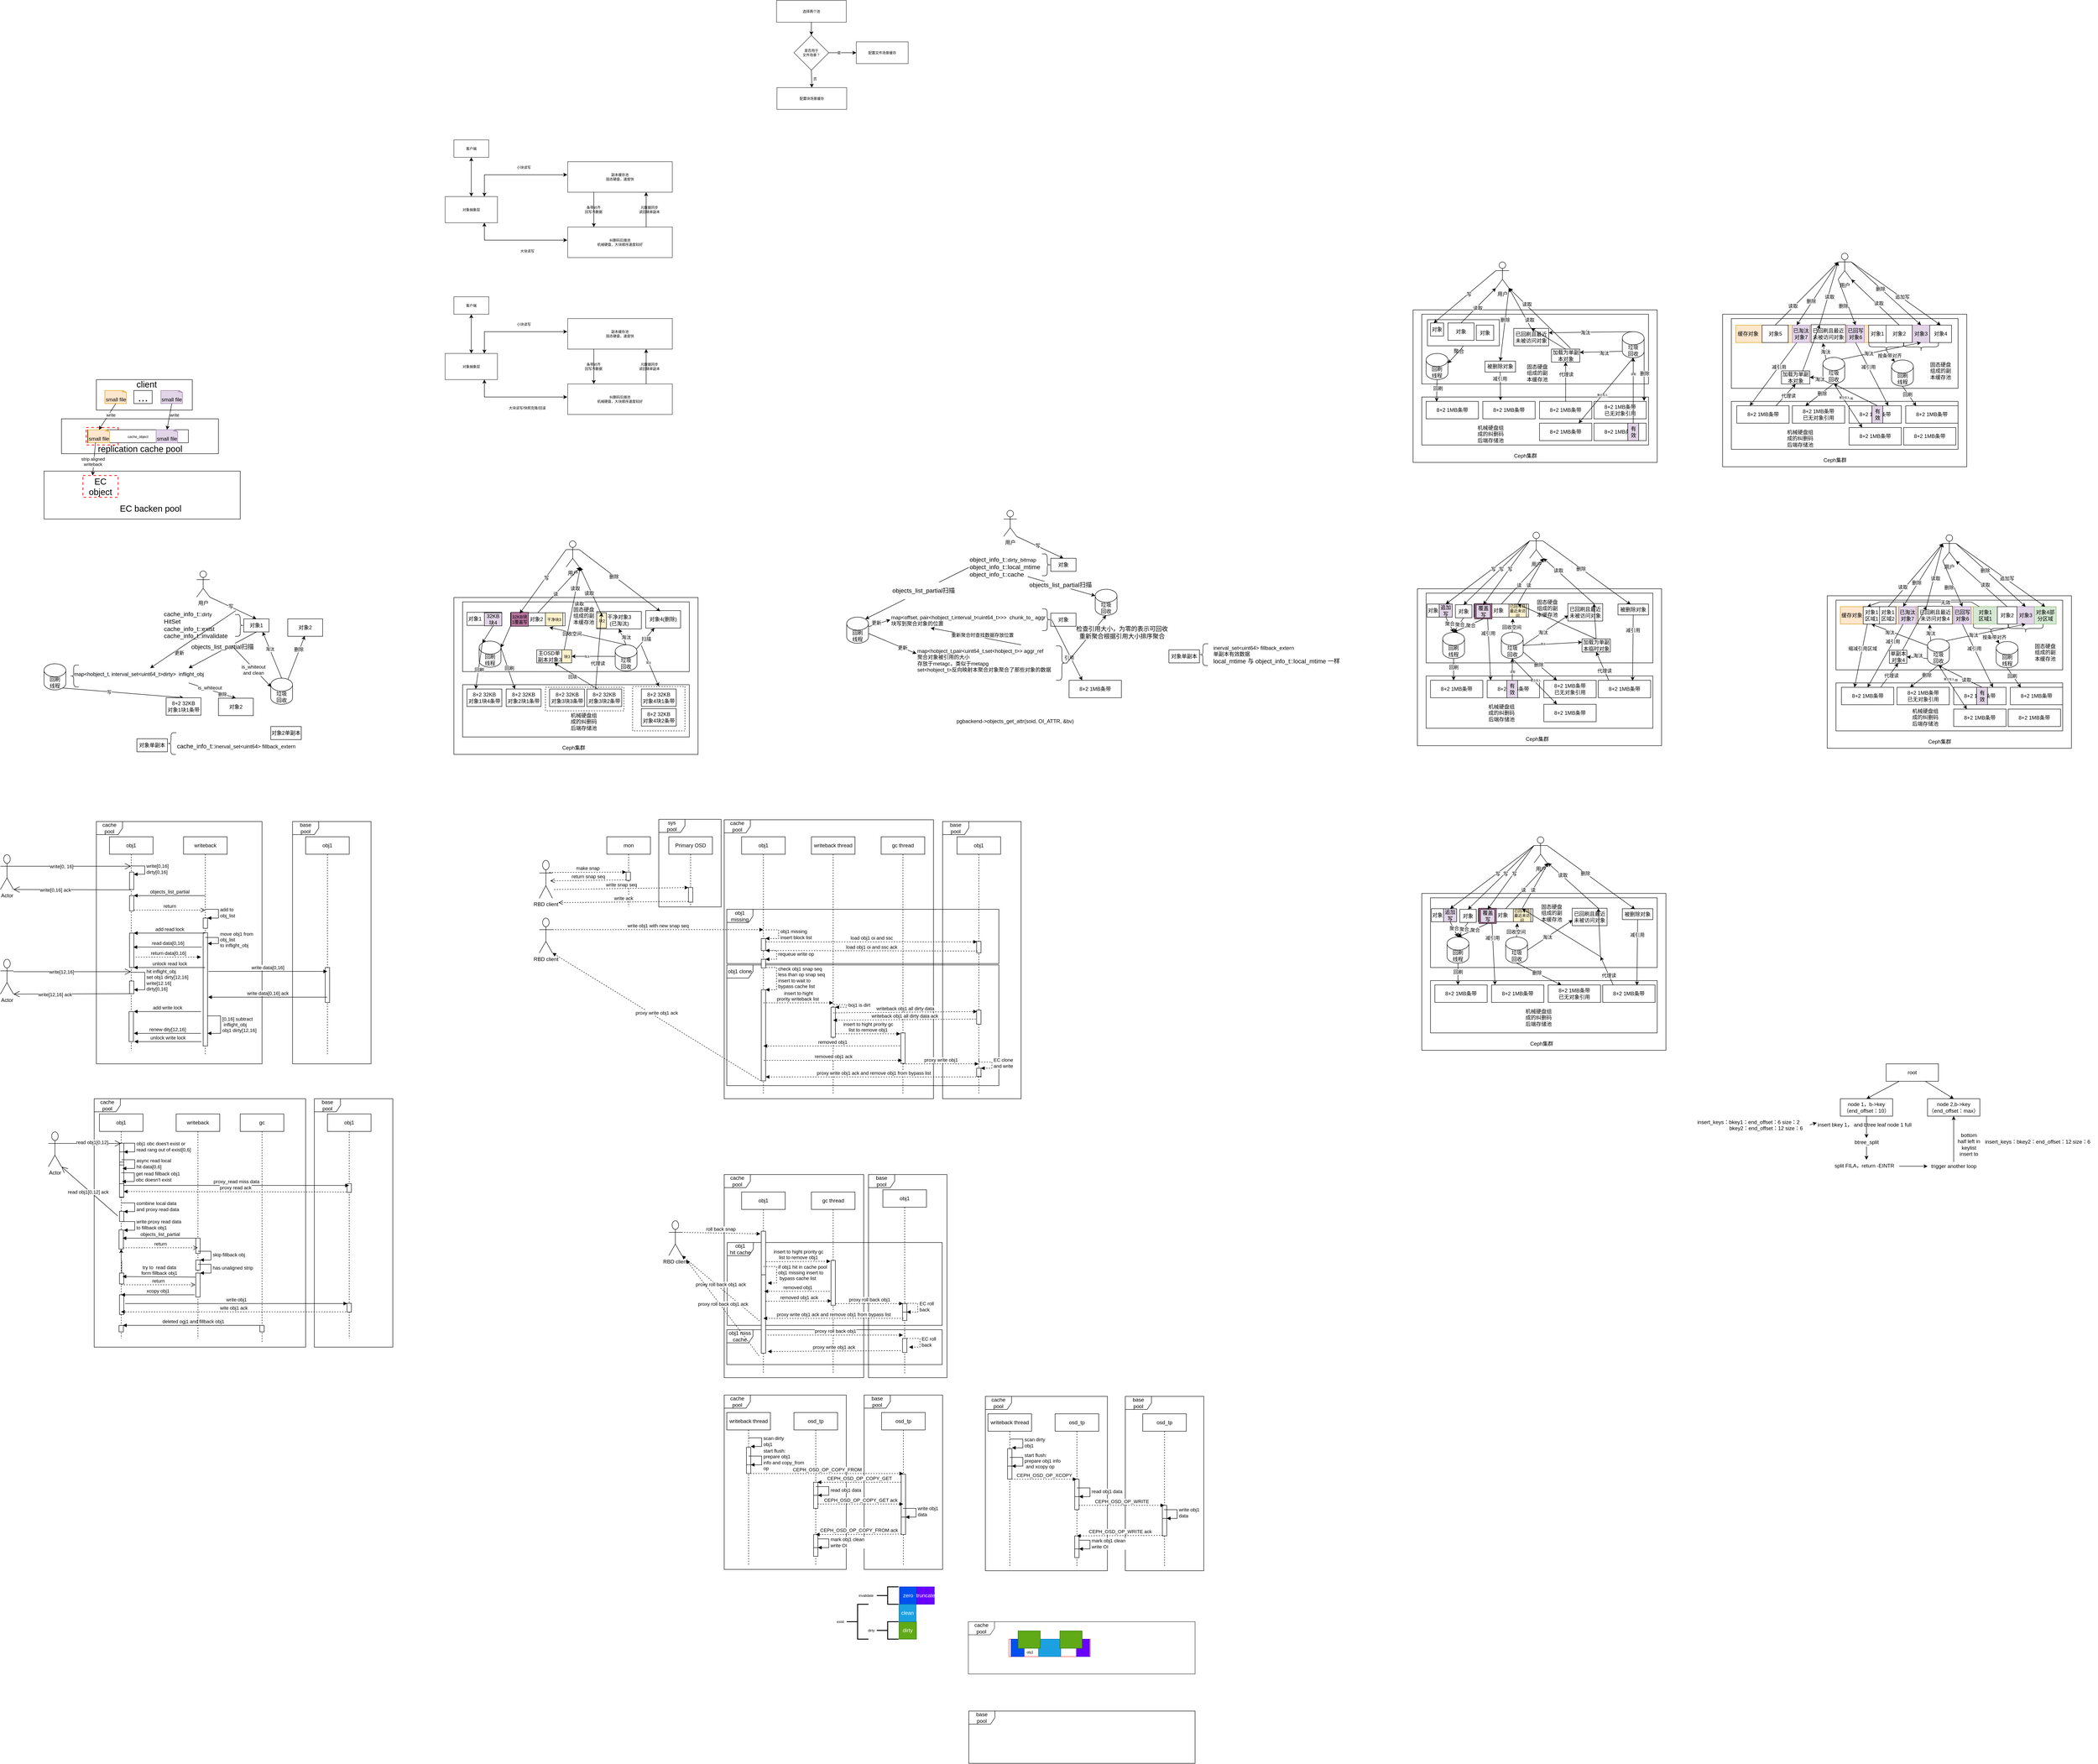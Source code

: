 <mxfile version="17.1.3" type="github">
  <diagram id="rSxg76fsn9WhGjWiy16f" name="Page-1">
    <mxGraphModel dx="4730" dy="1914" grid="1" gridSize="10" guides="1" tooltips="1" connect="1" arrows="1" fold="1" page="1" pageScale="1" pageWidth="827" pageHeight="1169" math="0" shadow="0">
      <root>
        <mxCell id="0" />
        <mxCell id="1" parent="0" />
        <mxCell id="5chuepsbsdTuwlxRp4Tp-202" value="base&lt;br&gt;pool" style="shape=umlFrame;whiteSpace=wrap;html=1;" parent="1" vertex="1">
          <mxGeometry x="-1149" y="2054" width="180" height="466" as="geometry" />
        </mxCell>
        <mxCell id="NxrmnSBERJjDshVyc_ej-56" value="" style="rounded=0;whiteSpace=wrap;html=1;" vertex="1" parent="1">
          <mxGeometry x="-2920" y="230" width="220" height="70" as="geometry" />
        </mxCell>
        <mxCell id="5chuepsbsdTuwlxRp4Tp-213" value="obj1 miss cache" style="shape=umlFrame;whiteSpace=wrap;html=1;" parent="1" vertex="1">
          <mxGeometry x="-1474" y="2410" width="494" height="80" as="geometry" />
        </mxCell>
        <mxCell id="5chuepsbsdTuwlxRp4Tp-201" value="obj1&lt;br&gt;hit cache" style="shape=umlFrame;whiteSpace=wrap;html=1;" parent="1" vertex="1">
          <mxGeometry x="-1473" y="2210" width="493" height="190" as="geometry" />
        </mxCell>
        <mxCell id="5chuepsbsdTuwlxRp4Tp-159" value="obj1 clone" style="shape=umlFrame;whiteSpace=wrap;html=1;" parent="1" vertex="1">
          <mxGeometry x="-1474" y="1573" width="624" height="277" as="geometry" />
        </mxCell>
        <mxCell id="5chuepsbsdTuwlxRp4Tp-67" value="base&lt;br&gt;pool" style="shape=umlFrame;whiteSpace=wrap;html=1;" parent="1" vertex="1">
          <mxGeometry x="-2470" y="1244" width="180" height="556" as="geometry" />
        </mxCell>
        <mxCell id="5chuepsbsdTuwlxRp4Tp-5" value="cache pool" style="shape=umlFrame;whiteSpace=wrap;html=1;" parent="1" vertex="1">
          <mxGeometry x="-2920" y="1244" width="380" height="556" as="geometry" />
        </mxCell>
        <mxCell id="ADjkdzr7C2Tf3Vvq1YZ3-55" value="" style="rounded=0;whiteSpace=wrap;html=1;" parent="1" vertex="1">
          <mxGeometry x="100" y="70" width="560" height="350" as="geometry" />
        </mxCell>
        <mxCell id="ADjkdzr7C2Tf3Vvq1YZ3-4" value="" style="rounded=0;whiteSpace=wrap;html=1;" parent="1" vertex="1">
          <mxGeometry x="120" y="80" width="520" height="160" as="geometry" />
        </mxCell>
        <mxCell id="ADjkdzr7C2Tf3Vvq1YZ3-5" value="" style="rounded=0;whiteSpace=wrap;html=1;" parent="1" vertex="1">
          <mxGeometry x="120" y="270" width="520" height="110" as="geometry" />
        </mxCell>
        <mxCell id="ADjkdzr7C2Tf3Vvq1YZ3-6" value="固态硬盘组成的副本缓存池" style="text;html=1;strokeColor=none;fillColor=none;align=center;verticalAlign=middle;whiteSpace=wrap;rounded=0;" parent="1" vertex="1">
          <mxGeometry x="355" y="190" width="60" height="50" as="geometry" />
        </mxCell>
        <mxCell id="ADjkdzr7C2Tf3Vvq1YZ3-7" value="机械硬盘组成的纠删码后端存储池" style="text;html=1;strokeColor=none;fillColor=none;align=center;verticalAlign=middle;whiteSpace=wrap;rounded=0;" parent="1" vertex="1">
          <mxGeometry x="242.5" y="320" width="70" height="70" as="geometry" />
        </mxCell>
        <mxCell id="ADjkdzr7C2Tf3Vvq1YZ3-15" value="8+2 1MB条带" style="rounded=0;whiteSpace=wrap;html=1;" parent="1" vertex="1">
          <mxGeometry x="130" y="280" width="120" height="40" as="geometry" />
        </mxCell>
        <mxCell id="ADjkdzr7C2Tf3Vvq1YZ3-19" value="" style="rounded=0;whiteSpace=wrap;html=1;" parent="1" vertex="1">
          <mxGeometry x="133" y="92.5" width="165" height="60" as="geometry" />
        </mxCell>
        <mxCell id="ADjkdzr7C2Tf3Vvq1YZ3-16" value="8+2 1MB条带" style="rounded=0;whiteSpace=wrap;html=1;" parent="1" vertex="1">
          <mxGeometry x="260" y="280" width="120" height="40" as="geometry" />
        </mxCell>
        <mxCell id="ADjkdzr7C2Tf3Vvq1YZ3-17" value="8+2 1MB条带&lt;br&gt;已无对象引用" style="rounded=0;whiteSpace=wrap;html=1;" parent="1" vertex="1">
          <mxGeometry x="515" y="280" width="120" height="40" as="geometry" />
        </mxCell>
        <mxCell id="ADjkdzr7C2Tf3Vvq1YZ3-18" value="8+2 1MB条带" style="rounded=0;whiteSpace=wrap;html=1;" parent="1" vertex="1">
          <mxGeometry x="390" y="280" width="120" height="40" as="geometry" />
        </mxCell>
        <mxCell id="ADjkdzr7C2Tf3Vvq1YZ3-8" value="对象" style="rounded=0;whiteSpace=wrap;html=1;" parent="1" vertex="1">
          <mxGeometry x="140" y="100" width="30" height="30" as="geometry" />
        </mxCell>
        <mxCell id="ADjkdzr7C2Tf3Vvq1YZ3-9" value="对象" style="rounded=0;whiteSpace=wrap;html=1;" parent="1" vertex="1">
          <mxGeometry x="180" y="100" width="60" height="40" as="geometry" />
        </mxCell>
        <mxCell id="ADjkdzr7C2Tf3Vvq1YZ3-10" value="对象" style="rounded=0;whiteSpace=wrap;html=1;" parent="1" vertex="1">
          <mxGeometry x="245" y="105" width="40" height="35" as="geometry" />
        </mxCell>
        <mxCell id="ADjkdzr7C2Tf3Vvq1YZ3-21" value="" style="endArrow=classic;html=1;rounded=0;exitX=0.5;exitY=1;exitDx=0;exitDy=0;entryX=1;entryY=0;entryDx=0;entryDy=22.5;entryPerimeter=0;" parent="1" source="ADjkdzr7C2Tf3Vvq1YZ3-19" target="ADjkdzr7C2Tf3Vvq1YZ3-50" edge="1">
          <mxGeometry width="50" height="50" relative="1" as="geometry">
            <mxPoint x="300" y="230" as="sourcePoint" />
            <mxPoint x="350" y="180" as="targetPoint" />
            <Array as="points">
              <mxPoint x="210" y="160" />
            </Array>
          </mxGeometry>
        </mxCell>
        <mxCell id="ADjkdzr7C2Tf3Vvq1YZ3-25" value="用户" style="shape=umlActor;verticalLabelPosition=bottom;verticalAlign=top;html=1;outlineConnect=0;" parent="1" vertex="1">
          <mxGeometry x="290" y="-40" width="30" height="60" as="geometry" />
        </mxCell>
        <mxCell id="ADjkdzr7C2Tf3Vvq1YZ3-26" value="" style="endArrow=classic;html=1;rounded=0;entryX=0.25;entryY=0;entryDx=0;entryDy=0;exitX=0;exitY=0.333;exitDx=0;exitDy=0;exitPerimeter=0;" parent="1" source="ADjkdzr7C2Tf3Vvq1YZ3-25" target="ADjkdzr7C2Tf3Vvq1YZ3-8" edge="1">
          <mxGeometry width="50" height="50" relative="1" as="geometry">
            <mxPoint x="310" y="-40" as="sourcePoint" />
            <mxPoint x="350" y="180" as="targetPoint" />
          </mxGeometry>
        </mxCell>
        <mxCell id="ADjkdzr7C2Tf3Vvq1YZ3-27" value="写" style="edgeLabel;html=1;align=center;verticalAlign=middle;resizable=0;points=[];" parent="ADjkdzr7C2Tf3Vvq1YZ3-26" vertex="1" connectable="0">
          <mxGeometry x="-0.122" y="1" relative="1" as="geometry">
            <mxPoint as="offset" />
          </mxGeometry>
        </mxCell>
        <mxCell id="ADjkdzr7C2Tf3Vvq1YZ3-28" value="" style="endArrow=classic;html=1;rounded=0;exitX=0.5;exitY=0;exitDx=0;exitDy=0;entryX=0;entryY=1;entryDx=0;entryDy=0;entryPerimeter=0;" parent="1" source="ADjkdzr7C2Tf3Vvq1YZ3-9" target="ADjkdzr7C2Tf3Vvq1YZ3-25" edge="1">
          <mxGeometry width="50" height="50" relative="1" as="geometry">
            <mxPoint x="308" y="190" as="sourcePoint" />
            <mxPoint x="320" y="-40" as="targetPoint" />
          </mxGeometry>
        </mxCell>
        <mxCell id="ADjkdzr7C2Tf3Vvq1YZ3-29" value="读取" style="edgeLabel;html=1;align=center;verticalAlign=middle;resizable=0;points=[];" parent="ADjkdzr7C2Tf3Vvq1YZ3-28" vertex="1" connectable="0">
          <mxGeometry x="-0.104" y="-3" relative="1" as="geometry">
            <mxPoint y="-1" as="offset" />
          </mxGeometry>
        </mxCell>
        <mxCell id="ADjkdzr7C2Tf3Vvq1YZ3-30" value="" style="endArrow=classic;html=1;rounded=0;entryX=1;entryY=1;entryDx=0;entryDy=0;entryPerimeter=0;exitX=0.5;exitY=0;exitDx=0;exitDy=0;" parent="1" source="ADjkdzr7C2Tf3Vvq1YZ3-34" target="ADjkdzr7C2Tf3Vvq1YZ3-25" edge="1">
          <mxGeometry width="50" height="50" relative="1" as="geometry">
            <mxPoint x="300" y="230" as="sourcePoint" />
            <mxPoint x="350" y="180" as="targetPoint" />
          </mxGeometry>
        </mxCell>
        <mxCell id="ADjkdzr7C2Tf3Vvq1YZ3-31" value="读取" style="edgeLabel;html=1;align=center;verticalAlign=middle;resizable=0;points=[];" parent="ADjkdzr7C2Tf3Vvq1YZ3-30" vertex="1" connectable="0">
          <mxGeometry x="0.44" y="-2" relative="1" as="geometry">
            <mxPoint x="31" y="48" as="offset" />
          </mxGeometry>
        </mxCell>
        <mxCell id="ADjkdzr7C2Tf3Vvq1YZ3-34" value="已回刷且最近未被访问对象" style="rounded=0;whiteSpace=wrap;html=1;" parent="1" vertex="1">
          <mxGeometry x="331" y="112.5" width="80" height="40" as="geometry" />
        </mxCell>
        <mxCell id="ADjkdzr7C2Tf3Vvq1YZ3-36" value="" style="endArrow=classic;html=1;rounded=0;exitX=0.5;exitY=0;exitDx=0;exitDy=0;exitPerimeter=0;entryX=1;entryY=0.25;entryDx=0;entryDy=0;" parent="1" source="ADjkdzr7C2Tf3Vvq1YZ3-49" target="ADjkdzr7C2Tf3Vvq1YZ3-34" edge="1">
          <mxGeometry width="50" height="50" relative="1" as="geometry">
            <mxPoint x="480" y="200" as="sourcePoint" />
            <mxPoint x="570" y="110" as="targetPoint" />
          </mxGeometry>
        </mxCell>
        <mxCell id="ADjkdzr7C2Tf3Vvq1YZ3-37" value="淘汰" style="edgeLabel;html=1;align=center;verticalAlign=middle;resizable=0;points=[];" parent="ADjkdzr7C2Tf3Vvq1YZ3-36" vertex="1" connectable="0">
          <mxGeometry x="0.31" y="1" relative="1" as="geometry">
            <mxPoint x="17" y="-1" as="offset" />
          </mxGeometry>
        </mxCell>
        <mxCell id="ADjkdzr7C2Tf3Vvq1YZ3-40" value="" style="endArrow=classic;html=1;rounded=0;entryX=0.338;entryY=-0.062;entryDx=0;entryDy=0;exitX=0.5;exitY=1;exitDx=0;exitDy=0;entryPerimeter=0;" parent="1" source="ADjkdzr7C2Tf3Vvq1YZ3-41" target="ADjkdzr7C2Tf3Vvq1YZ3-16" edge="1">
          <mxGeometry width="50" height="50" relative="1" as="geometry">
            <mxPoint x="480" y="200" as="sourcePoint" />
            <mxPoint x="530" y="150" as="targetPoint" />
          </mxGeometry>
        </mxCell>
        <mxCell id="ADjkdzr7C2Tf3Vvq1YZ3-44" value="减引用" style="edgeLabel;html=1;align=center;verticalAlign=middle;resizable=0;points=[];" parent="ADjkdzr7C2Tf3Vvq1YZ3-40" vertex="1" connectable="0">
          <mxGeometry x="-0.543" y="-1" relative="1" as="geometry">
            <mxPoint as="offset" />
          </mxGeometry>
        </mxCell>
        <mxCell id="ADjkdzr7C2Tf3Vvq1YZ3-41" value="被删除对象" style="rounded=0;whiteSpace=wrap;html=1;" parent="1" vertex="1">
          <mxGeometry x="265" y="187.5" width="70" height="25" as="geometry" />
        </mxCell>
        <mxCell id="ADjkdzr7C2Tf3Vvq1YZ3-42" value="" style="endArrow=classic;html=1;rounded=0;entryX=0.5;entryY=0;entryDx=0;entryDy=0;exitX=1;exitY=1;exitDx=0;exitDy=0;exitPerimeter=0;" parent="1" source="ADjkdzr7C2Tf3Vvq1YZ3-25" target="ADjkdzr7C2Tf3Vvq1YZ3-41" edge="1">
          <mxGeometry width="50" height="50" relative="1" as="geometry">
            <mxPoint x="320" y="-40" as="sourcePoint" />
            <mxPoint x="530" y="140" as="targetPoint" />
          </mxGeometry>
        </mxCell>
        <mxCell id="ADjkdzr7C2Tf3Vvq1YZ3-43" value="删除" style="edgeLabel;html=1;align=center;verticalAlign=middle;resizable=0;points=[];" parent="ADjkdzr7C2Tf3Vvq1YZ3-42" vertex="1" connectable="0">
          <mxGeometry x="-0.133" y="-1" relative="1" as="geometry">
            <mxPoint as="offset" />
          </mxGeometry>
        </mxCell>
        <mxCell id="ADjkdzr7C2Tf3Vvq1YZ3-45" value="" style="endArrow=classic;html=1;rounded=0;entryX=0.958;entryY=-0.025;entryDx=0;entryDy=0;exitX=1;exitY=1;exitDx=0;exitDy=-15;exitPerimeter=0;entryPerimeter=0;" parent="1" source="ADjkdzr7C2Tf3Vvq1YZ3-49" target="ADjkdzr7C2Tf3Vvq1YZ3-17" edge="1">
          <mxGeometry width="50" height="50" relative="1" as="geometry">
            <mxPoint x="480" y="190" as="sourcePoint" />
            <mxPoint x="530" y="140" as="targetPoint" />
          </mxGeometry>
        </mxCell>
        <mxCell id="ADjkdzr7C2Tf3Vvq1YZ3-47" value="删除" style="edgeLabel;html=1;align=center;verticalAlign=middle;resizable=0;points=[];" parent="ADjkdzr7C2Tf3Vvq1YZ3-45" vertex="1" connectable="0">
          <mxGeometry x="-0.118" relative="1" as="geometry">
            <mxPoint x="1" as="offset" />
          </mxGeometry>
        </mxCell>
        <mxCell id="ADjkdzr7C2Tf3Vvq1YZ3-48" value="加载为单副本对象" style="rounded=0;whiteSpace=wrap;html=1;" parent="1" vertex="1">
          <mxGeometry x="417.5" y="160" width="65" height="30" as="geometry" />
        </mxCell>
        <mxCell id="ADjkdzr7C2Tf3Vvq1YZ3-49" value="垃圾&lt;br&gt;回收" style="shape=cylinder3;whiteSpace=wrap;html=1;boundedLbl=1;backgroundOutline=1;size=15;" parent="1" vertex="1">
          <mxGeometry x="580" y="120" width="50" height="60" as="geometry" />
        </mxCell>
        <mxCell id="ADjkdzr7C2Tf3Vvq1YZ3-50" value="回刷&lt;br&gt;线程" style="shape=cylinder3;whiteSpace=wrap;html=1;boundedLbl=1;backgroundOutline=1;size=15;" parent="1" vertex="1">
          <mxGeometry x="130" y="170" width="50" height="60" as="geometry" />
        </mxCell>
        <mxCell id="ADjkdzr7C2Tf3Vvq1YZ3-51" value="聚合" style="text;html=1;strokeColor=none;fillColor=none;align=center;verticalAlign=middle;whiteSpace=wrap;rounded=0;" parent="1" vertex="1">
          <mxGeometry x="190" y="160" width="30" height="10" as="geometry" />
        </mxCell>
        <mxCell id="ADjkdzr7C2Tf3Vvq1YZ3-52" value="" style="endArrow=classic;html=1;rounded=0;exitX=0.5;exitY=1;exitDx=0;exitDy=0;exitPerimeter=0;entryX=0.2;entryY=0.013;entryDx=0;entryDy=0;entryPerimeter=0;" parent="1" source="ADjkdzr7C2Tf3Vvq1YZ3-50" target="ADjkdzr7C2Tf3Vvq1YZ3-15" edge="1">
          <mxGeometry width="50" height="50" relative="1" as="geometry">
            <mxPoint x="480" y="180" as="sourcePoint" />
            <mxPoint x="530" y="130" as="targetPoint" />
          </mxGeometry>
        </mxCell>
        <mxCell id="ADjkdzr7C2Tf3Vvq1YZ3-54" value="回刷" style="edgeLabel;html=1;align=center;verticalAlign=middle;resizable=0;points=[];" parent="ADjkdzr7C2Tf3Vvq1YZ3-52" vertex="1" connectable="0">
          <mxGeometry x="-0.44" relative="1" as="geometry">
            <mxPoint x="2" y="6" as="offset" />
          </mxGeometry>
        </mxCell>
        <mxCell id="ADjkdzr7C2Tf3Vvq1YZ3-56" value="Ceph集群" style="text;html=1;strokeColor=none;fillColor=none;align=center;verticalAlign=middle;whiteSpace=wrap;rounded=0;" parent="1" vertex="1">
          <mxGeometry x="327.5" y="390" width="60" height="30" as="geometry" />
        </mxCell>
        <mxCell id="ADjkdzr7C2Tf3Vvq1YZ3-61" value="" style="rounded=0;whiteSpace=wrap;html=1;" parent="1" vertex="1">
          <mxGeometry x="110" y="710" width="560" height="360" as="geometry" />
        </mxCell>
        <mxCell id="ADjkdzr7C2Tf3Vvq1YZ3-62" value="" style="rounded=0;whiteSpace=wrap;html=1;" parent="1" vertex="1">
          <mxGeometry x="130" y="720" width="520" height="160" as="geometry" />
        </mxCell>
        <mxCell id="ADjkdzr7C2Tf3Vvq1YZ3-63" value="" style="rounded=0;whiteSpace=wrap;html=1;" parent="1" vertex="1">
          <mxGeometry x="130" y="910" width="520" height="120" as="geometry" />
        </mxCell>
        <mxCell id="ADjkdzr7C2Tf3Vvq1YZ3-64" value="固态硬盘组成的副本缓存池" style="text;html=1;strokeColor=none;fillColor=none;align=center;verticalAlign=middle;whiteSpace=wrap;rounded=0;" parent="1" vertex="1">
          <mxGeometry x="377.5" y="730" width="60" height="50" as="geometry" />
        </mxCell>
        <mxCell id="ADjkdzr7C2Tf3Vvq1YZ3-65" value="机械硬盘组成的纠删码后端存储池" style="text;html=1;strokeColor=none;fillColor=none;align=center;verticalAlign=middle;whiteSpace=wrap;rounded=0;" parent="1" vertex="1">
          <mxGeometry x="267.5" y="960" width="70" height="70" as="geometry" />
        </mxCell>
        <mxCell id="ADjkdzr7C2Tf3Vvq1YZ3-66" value="8+2 1MB条带" style="rounded=0;whiteSpace=wrap;html=1;" parent="1" vertex="1">
          <mxGeometry x="140" y="920" width="120" height="40" as="geometry" />
        </mxCell>
        <mxCell id="ADjkdzr7C2Tf3Vvq1YZ3-67" value="8+2 1MB条带" style="rounded=0;whiteSpace=wrap;html=1;" parent="1" vertex="1">
          <mxGeometry x="270" y="920" width="120" height="40" as="geometry" />
        </mxCell>
        <mxCell id="ADjkdzr7C2Tf3Vvq1YZ3-68" value="8+2 1MB条带" style="rounded=0;whiteSpace=wrap;html=1;" parent="1" vertex="1">
          <mxGeometry x="525" y="920" width="120" height="40" as="geometry" />
        </mxCell>
        <mxCell id="ADjkdzr7C2Tf3Vvq1YZ3-69" value="8+2 1MB条带&lt;br&gt;已无对象引用" style="rounded=0;whiteSpace=wrap;html=1;" parent="1" vertex="1">
          <mxGeometry x="400" y="920" width="120" height="40" as="geometry" />
        </mxCell>
        <mxCell id="ADjkdzr7C2Tf3Vvq1YZ3-71" value="用户" style="shape=umlActor;verticalLabelPosition=bottom;verticalAlign=top;html=1;outlineConnect=0;" parent="1" vertex="1">
          <mxGeometry x="367.5" y="580" width="30" height="60" as="geometry" />
        </mxCell>
        <mxCell id="ADjkdzr7C2Tf3Vvq1YZ3-72" value="" style="endArrow=classic;html=1;rounded=0;entryX=0.5;entryY=0;entryDx=0;entryDy=0;exitX=0;exitY=0.333;exitDx=0;exitDy=0;exitPerimeter=0;" parent="1" source="ADjkdzr7C2Tf3Vvq1YZ3-71" target="ADjkdzr7C2Tf3Vvq1YZ3-99" edge="1">
          <mxGeometry width="50" height="50" relative="1" as="geometry">
            <mxPoint x="320" y="600" as="sourcePoint" />
            <mxPoint x="220" y="740" as="targetPoint" />
          </mxGeometry>
        </mxCell>
        <mxCell id="ADjkdzr7C2Tf3Vvq1YZ3-73" value="写" style="edgeLabel;html=1;align=center;verticalAlign=middle;resizable=0;points=[];" parent="ADjkdzr7C2Tf3Vvq1YZ3-72" vertex="1" connectable="0">
          <mxGeometry x="-0.122" y="1" relative="1" as="geometry">
            <mxPoint as="offset" />
          </mxGeometry>
        </mxCell>
        <mxCell id="ADjkdzr7C2Tf3Vvq1YZ3-74" value="" style="endArrow=classic;html=1;rounded=0;exitX=0.75;exitY=0;exitDx=0;exitDy=0;" parent="1" source="ADjkdzr7C2Tf3Vvq1YZ3-76" edge="1">
          <mxGeometry width="50" height="50" relative="1" as="geometry">
            <mxPoint x="429" y="870" as="sourcePoint" />
            <mxPoint x="399" y="640" as="targetPoint" />
          </mxGeometry>
        </mxCell>
        <mxCell id="ADjkdzr7C2Tf3Vvq1YZ3-75" value="读取" style="edgeLabel;html=1;align=center;verticalAlign=middle;resizable=0;points=[];" parent="ADjkdzr7C2Tf3Vvq1YZ3-74" vertex="1" connectable="0">
          <mxGeometry x="0.44" y="-2" relative="1" as="geometry">
            <mxPoint as="offset" />
          </mxGeometry>
        </mxCell>
        <mxCell id="ADjkdzr7C2Tf3Vvq1YZ3-76" value="已回刷且最近未被访问对象" style="rounded=0;whiteSpace=wrap;html=1;" parent="1" vertex="1">
          <mxGeometry x="455" y="744" width="80" height="40" as="geometry" />
        </mxCell>
        <mxCell id="ADjkdzr7C2Tf3Vvq1YZ3-77" value="" style="endArrow=classic;html=1;rounded=0;exitX=1;exitY=0.5;exitDx=0;exitDy=0;exitPerimeter=0;entryX=0.013;entryY=0.675;entryDx=0;entryDy=0;entryPerimeter=0;" parent="1" source="ADjkdzr7C2Tf3Vvq1YZ3-87" target="ADjkdzr7C2Tf3Vvq1YZ3-76" edge="1">
          <mxGeometry width="50" height="50" relative="1" as="geometry">
            <mxPoint x="490" y="840" as="sourcePoint" />
            <mxPoint x="532" y="770" as="targetPoint" />
          </mxGeometry>
        </mxCell>
        <mxCell id="ADjkdzr7C2Tf3Vvq1YZ3-78" value="淘汰" style="edgeLabel;html=1;align=center;verticalAlign=middle;resizable=0;points=[];" parent="ADjkdzr7C2Tf3Vvq1YZ3-77" vertex="1" connectable="0">
          <mxGeometry x="0.31" y="1" relative="1" as="geometry">
            <mxPoint x="-22" y="16" as="offset" />
          </mxGeometry>
        </mxCell>
        <mxCell id="ADjkdzr7C2Tf3Vvq1YZ3-79" value="" style="endArrow=classic;html=1;rounded=0;entryX=0.654;entryY=0.025;entryDx=0;entryDy=0;exitX=0.5;exitY=1;exitDx=0;exitDy=0;entryPerimeter=0;" parent="1" source="ADjkdzr7C2Tf3Vvq1YZ3-81" target="ADjkdzr7C2Tf3Vvq1YZ3-68" edge="1">
          <mxGeometry width="50" height="50" relative="1" as="geometry">
            <mxPoint x="490" y="840" as="sourcePoint" />
            <mxPoint x="540" y="790" as="targetPoint" />
          </mxGeometry>
        </mxCell>
        <mxCell id="ADjkdzr7C2Tf3Vvq1YZ3-80" value="减引用" style="edgeLabel;html=1;align=center;verticalAlign=middle;resizable=0;points=[];" parent="ADjkdzr7C2Tf3Vvq1YZ3-79" vertex="1" connectable="0">
          <mxGeometry x="-0.543" y="-1" relative="1" as="geometry">
            <mxPoint as="offset" />
          </mxGeometry>
        </mxCell>
        <mxCell id="ADjkdzr7C2Tf3Vvq1YZ3-81" value="被删除对象" style="rounded=0;whiteSpace=wrap;html=1;" parent="1" vertex="1">
          <mxGeometry x="570" y="745" width="70" height="25" as="geometry" />
        </mxCell>
        <mxCell id="ADjkdzr7C2Tf3Vvq1YZ3-82" value="" style="endArrow=classic;html=1;rounded=0;entryX=0.414;entryY=0.04;entryDx=0;entryDy=0;entryPerimeter=0;exitX=1;exitY=0.333;exitDx=0;exitDy=0;exitPerimeter=0;" parent="1" source="ADjkdzr7C2Tf3Vvq1YZ3-71" target="ADjkdzr7C2Tf3Vvq1YZ3-81" edge="1">
          <mxGeometry width="50" height="50" relative="1" as="geometry">
            <mxPoint x="330" y="600" as="sourcePoint" />
            <mxPoint x="540" y="780" as="targetPoint" />
          </mxGeometry>
        </mxCell>
        <mxCell id="ADjkdzr7C2Tf3Vvq1YZ3-83" value="删除" style="edgeLabel;html=1;align=center;verticalAlign=middle;resizable=0;points=[];" parent="ADjkdzr7C2Tf3Vvq1YZ3-82" vertex="1" connectable="0">
          <mxGeometry x="-0.133" y="-1" relative="1" as="geometry">
            <mxPoint as="offset" />
          </mxGeometry>
        </mxCell>
        <mxCell id="ADjkdzr7C2Tf3Vvq1YZ3-84" value="" style="endArrow=classic;html=1;rounded=0;entryX=0.25;entryY=0;entryDx=0;entryDy=0;exitX=1;exitY=1;exitDx=0;exitDy=-15;exitPerimeter=0;" parent="1" source="ADjkdzr7C2Tf3Vvq1YZ3-87" target="ADjkdzr7C2Tf3Vvq1YZ3-69" edge="1">
          <mxGeometry width="50" height="50" relative="1" as="geometry">
            <mxPoint x="490" y="830" as="sourcePoint" />
            <mxPoint x="540" y="780" as="targetPoint" />
          </mxGeometry>
        </mxCell>
        <mxCell id="ADjkdzr7C2Tf3Vvq1YZ3-85" value="删除" style="edgeLabel;html=1;align=center;verticalAlign=middle;resizable=0;points=[];" parent="ADjkdzr7C2Tf3Vvq1YZ3-84" vertex="1" connectable="0">
          <mxGeometry x="-0.118" relative="1" as="geometry">
            <mxPoint x="1" as="offset" />
          </mxGeometry>
        </mxCell>
        <mxCell id="ADjkdzr7C2Tf3Vvq1YZ3-86" value="加载为单副本临时对象" style="rounded=0;whiteSpace=wrap;html=1;" parent="1" vertex="1">
          <mxGeometry x="487.5" y="825" width="65" height="30" as="geometry" />
        </mxCell>
        <mxCell id="ADjkdzr7C2Tf3Vvq1YZ3-87" value="垃圾&lt;br&gt;回收" style="shape=cylinder3;whiteSpace=wrap;html=1;boundedLbl=1;backgroundOutline=1;size=15;" parent="1" vertex="1">
          <mxGeometry x="302.5" y="810" width="50" height="60" as="geometry" />
        </mxCell>
        <mxCell id="ADjkdzr7C2Tf3Vvq1YZ3-88" value="回刷&lt;br&gt;线程" style="shape=cylinder3;whiteSpace=wrap;html=1;boundedLbl=1;backgroundOutline=1;size=15;" parent="1" vertex="1">
          <mxGeometry x="168" y="810" width="50" height="60" as="geometry" />
        </mxCell>
        <mxCell id="ADjkdzr7C2Tf3Vvq1YZ3-90" value="" style="endArrow=classic;html=1;rounded=0;exitX=0.5;exitY=1;exitDx=0;exitDy=0;exitPerimeter=0;" parent="1" source="ADjkdzr7C2Tf3Vvq1YZ3-88" edge="1">
          <mxGeometry width="50" height="50" relative="1" as="geometry">
            <mxPoint x="490" y="820" as="sourcePoint" />
            <mxPoint x="193" y="920" as="targetPoint" />
          </mxGeometry>
        </mxCell>
        <mxCell id="ADjkdzr7C2Tf3Vvq1YZ3-91" value="回刷" style="edgeLabel;html=1;align=center;verticalAlign=middle;resizable=0;points=[];" parent="ADjkdzr7C2Tf3Vvq1YZ3-90" vertex="1" connectable="0">
          <mxGeometry x="-0.44" relative="1" as="geometry">
            <mxPoint y="6" as="offset" />
          </mxGeometry>
        </mxCell>
        <mxCell id="ADjkdzr7C2Tf3Vvq1YZ3-92" value="Ceph集群" style="text;html=1;strokeColor=none;fillColor=none;align=center;verticalAlign=middle;whiteSpace=wrap;rounded=0;" parent="1" vertex="1">
          <mxGeometry x="355" y="1040" width="60" height="30" as="geometry" />
        </mxCell>
        <mxCell id="ADjkdzr7C2Tf3Vvq1YZ3-93" value="对象&amp;nbsp; &amp;nbsp; &amp;nbsp; &amp;nbsp; &amp;nbsp;" style="rounded=0;whiteSpace=wrap;html=1;" parent="1" vertex="1">
          <mxGeometry x="132" y="745" width="58" height="30" as="geometry" />
        </mxCell>
        <mxCell id="ADjkdzr7C2Tf3Vvq1YZ3-97" value="对象&amp;nbsp; &amp;nbsp;&amp;nbsp;" style="rounded=0;whiteSpace=wrap;html=1;" parent="1" vertex="1">
          <mxGeometry x="240" y="745" width="125" height="30" as="geometry" />
        </mxCell>
        <mxCell id="ADjkdzr7C2Tf3Vvq1YZ3-99" value="追加写" style="rounded=0;whiteSpace=wrap;html=1;fillColor=#E1D5E7;" parent="1" vertex="1">
          <mxGeometry x="160" y="745" width="30" height="30" as="geometry" />
        </mxCell>
        <mxCell id="ADjkdzr7C2Tf3Vvq1YZ3-104" value="" style="endArrow=classic;html=1;rounded=0;entryX=0.5;entryY=0;entryDx=0;entryDy=0;exitX=0;exitY=0.333;exitDx=0;exitDy=0;exitPerimeter=0;" parent="1" source="ADjkdzr7C2Tf3Vvq1YZ3-71" target="ADjkdzr7C2Tf3Vvq1YZ3-208" edge="1">
          <mxGeometry width="50" height="50" relative="1" as="geometry">
            <mxPoint x="370" y="640" as="sourcePoint" />
            <mxPoint x="247.5" y="755" as="targetPoint" />
          </mxGeometry>
        </mxCell>
        <mxCell id="ADjkdzr7C2Tf3Vvq1YZ3-105" value="写" style="edgeLabel;html=1;align=center;verticalAlign=middle;resizable=0;points=[];" parent="ADjkdzr7C2Tf3Vvq1YZ3-104" vertex="1" connectable="0">
          <mxGeometry x="-0.122" y="1" relative="1" as="geometry">
            <mxPoint as="offset" />
          </mxGeometry>
        </mxCell>
        <mxCell id="ADjkdzr7C2Tf3Vvq1YZ3-106" value="" style="endArrow=classic;html=1;rounded=0;entryX=0.5;entryY=0;entryDx=0;entryDy=0;exitX=0.5;exitY=1;exitDx=0;exitDy=0;entryPerimeter=0;" parent="1" source="ADjkdzr7C2Tf3Vvq1YZ3-99" target="ADjkdzr7C2Tf3Vvq1YZ3-88" edge="1">
          <mxGeometry width="50" height="50" relative="1" as="geometry">
            <mxPoint x="390" y="660" as="sourcePoint" />
            <mxPoint x="257.5" y="765" as="targetPoint" />
          </mxGeometry>
        </mxCell>
        <mxCell id="ADjkdzr7C2Tf3Vvq1YZ3-107" value="聚合" style="edgeLabel;html=1;align=center;verticalAlign=middle;resizable=0;points=[];" parent="ADjkdzr7C2Tf3Vvq1YZ3-106" vertex="1" connectable="0">
          <mxGeometry x="-0.122" y="1" relative="1" as="geometry">
            <mxPoint as="offset" />
          </mxGeometry>
        </mxCell>
        <mxCell id="ADjkdzr7C2Tf3Vvq1YZ3-110" value="" style="endArrow=classic;html=1;rounded=0;entryX=0.5;entryY=0;entryDx=0;entryDy=0;exitX=0.5;exitY=1;exitDx=0;exitDy=0;entryPerimeter=0;" parent="1" source="ADjkdzr7C2Tf3Vvq1YZ3-118" target="ADjkdzr7C2Tf3Vvq1YZ3-88" edge="1">
          <mxGeometry width="50" height="50" relative="1" as="geometry">
            <mxPoint x="165.5" y="795" as="sourcePoint" />
            <mxPoint x="280" y="840" as="targetPoint" />
          </mxGeometry>
        </mxCell>
        <mxCell id="ADjkdzr7C2Tf3Vvq1YZ3-111" value="聚合" style="edgeLabel;html=1;align=center;verticalAlign=middle;resizable=0;points=[];" parent="ADjkdzr7C2Tf3Vvq1YZ3-110" vertex="1" connectable="0">
          <mxGeometry x="-0.122" y="1" relative="1" as="geometry">
            <mxPoint as="offset" />
          </mxGeometry>
        </mxCell>
        <mxCell id="ADjkdzr7C2Tf3Vvq1YZ3-113" value="" style="endArrow=classic;html=1;rounded=0;exitX=0.5;exitY=0;exitDx=0;exitDy=0;" parent="1" source="ADjkdzr7C2Tf3Vvq1YZ3-97" edge="1">
          <mxGeometry width="50" height="50" relative="1" as="geometry">
            <mxPoint x="380" y="740" as="sourcePoint" />
            <mxPoint x="400" y="640" as="targetPoint" />
          </mxGeometry>
        </mxCell>
        <mxCell id="ADjkdzr7C2Tf3Vvq1YZ3-114" value="读" style="edgeLabel;html=1;align=center;verticalAlign=middle;resizable=0;points=[];" parent="ADjkdzr7C2Tf3Vvq1YZ3-113" vertex="1" connectable="0">
          <mxGeometry x="-0.176" relative="1" as="geometry">
            <mxPoint as="offset" />
          </mxGeometry>
        </mxCell>
        <mxCell id="ADjkdzr7C2Tf3Vvq1YZ3-118" value="" style="rounded=0;whiteSpace=wrap;html=1;fillColor=#B5739D;" parent="1" vertex="1">
          <mxGeometry x="241" y="744" width="40" height="35" as="geometry" />
        </mxCell>
        <mxCell id="ADjkdzr7C2Tf3Vvq1YZ3-101" value="覆盖写" style="rounded=0;whiteSpace=wrap;html=1;fillColor=#E1D5E7;" parent="1" vertex="1">
          <mxGeometry x="244.75" y="746.5" width="32.5" height="30" as="geometry" />
        </mxCell>
        <mxCell id="ADjkdzr7C2Tf3Vvq1YZ3-119" value="" style="endArrow=classic;html=1;rounded=0;exitX=0.75;exitY=1;exitDx=0;exitDy=0;" parent="1" source="ADjkdzr7C2Tf3Vvq1YZ3-118" edge="1">
          <mxGeometry width="50" height="50" relative="1" as="geometry">
            <mxPoint x="495" y="862.5" as="sourcePoint" />
            <mxPoint x="278" y="920" as="targetPoint" />
          </mxGeometry>
        </mxCell>
        <mxCell id="ADjkdzr7C2Tf3Vvq1YZ3-120" value="减引用" style="edgeLabel;html=1;align=center;verticalAlign=middle;resizable=0;points=[];" parent="ADjkdzr7C2Tf3Vvq1YZ3-119" vertex="1" connectable="0">
          <mxGeometry x="-0.543" y="-1" relative="1" as="geometry">
            <mxPoint as="offset" />
          </mxGeometry>
        </mxCell>
        <mxCell id="ADjkdzr7C2Tf3Vvq1YZ3-122" value="" style="endArrow=classic;html=1;rounded=0;exitX=0.2;exitY=0;exitDx=0;exitDy=0;entryX=0.5;entryY=1;entryDx=0;entryDy=0;exitPerimeter=0;" parent="1" source="ADjkdzr7C2Tf3Vvq1YZ3-68" target="ADjkdzr7C2Tf3Vvq1YZ3-86" edge="1">
          <mxGeometry width="50" height="50" relative="1" as="geometry">
            <mxPoint x="500" y="890" as="sourcePoint" />
            <mxPoint x="550" y="850" as="targetPoint" />
          </mxGeometry>
        </mxCell>
        <mxCell id="ADjkdzr7C2Tf3Vvq1YZ3-123" value="代理读" style="edgeLabel;html=1;align=center;verticalAlign=middle;resizable=0;points=[];" parent="ADjkdzr7C2Tf3Vvq1YZ3-122" vertex="1" connectable="0">
          <mxGeometry x="-0.33" relative="1" as="geometry">
            <mxPoint as="offset" />
          </mxGeometry>
        </mxCell>
        <mxCell id="ADjkdzr7C2Tf3Vvq1YZ3-124" value="&lt;p style=&quot;line-height: 1 ; font-size: 11px&quot;&gt;&lt;span style=&quot;font-family: &amp;#34;helvetica&amp;#34; ; font-size: 9px&quot;&gt;已回写且最近未访问&lt;/span&gt;&lt;br style=&quot;font-size: 11px&quot;&gt;&lt;/p&gt;" style="rounded=0;whiteSpace=wrap;html=1;fillColor=#FFF2CC;fontSize=5;spacing=1;align=center;" parent="1" vertex="1">
          <mxGeometry x="320" y="745" width="40" height="30" as="geometry" />
        </mxCell>
        <mxCell id="ADjkdzr7C2Tf3Vvq1YZ3-128" value="" style="endArrow=classic;html=1;rounded=0;fontSize=11;exitX=0.5;exitY=0;exitDx=0;exitDy=0;exitPerimeter=0;entryX=0.225;entryY=1.117;entryDx=0;entryDy=0;entryPerimeter=0;" parent="1" source="ADjkdzr7C2Tf3Vvq1YZ3-87" target="ADjkdzr7C2Tf3Vvq1YZ3-124" edge="1">
          <mxGeometry width="50" height="50" relative="1" as="geometry">
            <mxPoint x="490" y="740" as="sourcePoint" />
            <mxPoint x="540" y="690" as="targetPoint" />
          </mxGeometry>
        </mxCell>
        <mxCell id="ADjkdzr7C2Tf3Vvq1YZ3-129" value="回收空间" style="edgeLabel;html=1;align=center;verticalAlign=middle;resizable=0;points=[];fontSize=11;" parent="ADjkdzr7C2Tf3Vvq1YZ3-128" vertex="1" connectable="0">
          <mxGeometry x="-0.208" y="2" relative="1" as="geometry">
            <mxPoint as="offset" />
          </mxGeometry>
        </mxCell>
        <mxCell id="ADjkdzr7C2Tf3Vvq1YZ3-190" value="" style="endArrow=classic;html=1;rounded=0;fontSize=11;exitX=0.5;exitY=0;exitDx=0;exitDy=0;entryX=0.75;entryY=0;entryDx=0;entryDy=0;" parent="1" source="ADjkdzr7C2Tf3Vvq1YZ3-86" target="ADjkdzr7C2Tf3Vvq1YZ3-76" edge="1">
          <mxGeometry width="50" height="50" relative="1" as="geometry">
            <mxPoint x="420" y="730" as="sourcePoint" />
            <mxPoint x="470" y="680" as="targetPoint" />
          </mxGeometry>
        </mxCell>
        <mxCell id="ADjkdzr7C2Tf3Vvq1YZ3-191" value="" style="endArrow=classic;html=1;rounded=0;fontSize=11;entryX=0;entryY=0.25;entryDx=0;entryDy=0;exitX=1;exitY=0.5;exitDx=0;exitDy=0;exitPerimeter=0;" parent="1" source="ADjkdzr7C2Tf3Vvq1YZ3-87" target="ADjkdzr7C2Tf3Vvq1YZ3-86" edge="1">
          <mxGeometry width="50" height="50" relative="1" as="geometry">
            <mxPoint x="420" y="730" as="sourcePoint" />
            <mxPoint x="470" y="680" as="targetPoint" />
          </mxGeometry>
        </mxCell>
        <mxCell id="ADjkdzr7C2Tf3Vvq1YZ3-217" value="淘汰" style="edgeLabel;html=1;align=center;verticalAlign=middle;resizable=0;points=[];fontSize=6;" parent="ADjkdzr7C2Tf3Vvq1YZ3-191" vertex="1" connectable="0">
          <mxGeometry x="-0.337" y="1" relative="1" as="geometry">
            <mxPoint as="offset" />
          </mxGeometry>
        </mxCell>
        <mxCell id="ADjkdzr7C2Tf3Vvq1YZ3-193" value="" style="endArrow=classic;html=1;rounded=0;fontSize=11;exitX=0.5;exitY=0;exitDx=0;exitDy=0;entryX=0.5;entryY=1;entryDx=0;entryDy=0;" parent="1" source="ADjkdzr7C2Tf3Vvq1YZ3-18" target="ADjkdzr7C2Tf3Vvq1YZ3-48" edge="1">
          <mxGeometry width="50" height="50" relative="1" as="geometry">
            <mxPoint x="420" y="230" as="sourcePoint" />
            <mxPoint x="470" y="180" as="targetPoint" />
          </mxGeometry>
        </mxCell>
        <mxCell id="ADjkdzr7C2Tf3Vvq1YZ3-194" value="代理读" style="edgeLabel;html=1;align=center;verticalAlign=middle;resizable=0;points=[];fontSize=11;" parent="ADjkdzr7C2Tf3Vvq1YZ3-193" vertex="1" connectable="0">
          <mxGeometry x="0.377" relative="1" as="geometry">
            <mxPoint x="1" as="offset" />
          </mxGeometry>
        </mxCell>
        <mxCell id="ADjkdzr7C2Tf3Vvq1YZ3-195" value="" style="endArrow=classic;html=1;rounded=0;fontSize=11;exitX=0.5;exitY=0;exitDx=0;exitDy=0;entryX=0.5;entryY=0;entryDx=0;entryDy=0;" parent="1" source="ADjkdzr7C2Tf3Vvq1YZ3-48" target="ADjkdzr7C2Tf3Vvq1YZ3-34" edge="1">
          <mxGeometry width="50" height="50" relative="1" as="geometry">
            <mxPoint x="420" y="230" as="sourcePoint" />
            <mxPoint x="470" y="180" as="targetPoint" />
          </mxGeometry>
        </mxCell>
        <mxCell id="ADjkdzr7C2Tf3Vvq1YZ3-196" value="" style="endArrow=classic;html=1;rounded=0;fontSize=11;exitX=0;exitY=1;exitDx=0;exitDy=-15;exitPerimeter=0;entryX=1;entryY=0.25;entryDx=0;entryDy=0;" parent="1" source="ADjkdzr7C2Tf3Vvq1YZ3-49" target="ADjkdzr7C2Tf3Vvq1YZ3-48" edge="1">
          <mxGeometry width="50" height="50" relative="1" as="geometry">
            <mxPoint x="420" y="230" as="sourcePoint" />
            <mxPoint x="470" y="180" as="targetPoint" />
          </mxGeometry>
        </mxCell>
        <mxCell id="ADjkdzr7C2Tf3Vvq1YZ3-197" value="淘汰" style="edgeLabel;html=1;align=center;verticalAlign=middle;resizable=0;points=[];" parent="1" vertex="1" connectable="0">
          <mxGeometry x="552.495" y="132.504" as="geometry">
            <mxPoint x="-15" y="36" as="offset" />
          </mxGeometry>
        </mxCell>
        <mxCell id="ADjkdzr7C2Tf3Vvq1YZ3-201" value="" style="endArrow=classic;html=1;rounded=0;exitX=0.669;exitY=-0.067;exitDx=0;exitDy=0;exitPerimeter=0;" parent="1" source="ADjkdzr7C2Tf3Vvq1YZ3-48" edge="1">
          <mxGeometry width="50" height="50" relative="1" as="geometry">
            <mxPoint x="459" y="122.5" as="sourcePoint" />
            <mxPoint x="320" y="20" as="targetPoint" />
          </mxGeometry>
        </mxCell>
        <mxCell id="ADjkdzr7C2Tf3Vvq1YZ3-202" value="读取" style="edgeLabel;html=1;align=center;verticalAlign=middle;resizable=0;points=[];" parent="ADjkdzr7C2Tf3Vvq1YZ3-201" vertex="1" connectable="0">
          <mxGeometry x="0.44" y="-2" relative="1" as="geometry">
            <mxPoint as="offset" />
          </mxGeometry>
        </mxCell>
        <mxCell id="ADjkdzr7C2Tf3Vvq1YZ3-208" value="对象" style="rounded=0;whiteSpace=wrap;html=1;" parent="1" vertex="1">
          <mxGeometry x="197" y="746.5" width="38" height="30" as="geometry" />
        </mxCell>
        <mxCell id="ADjkdzr7C2Tf3Vvq1YZ3-211" value="" style="endArrow=classic;html=1;rounded=0;entryX=0.5;entryY=0;entryDx=0;entryDy=0;exitX=0;exitY=0.333;exitDx=0;exitDy=0;exitPerimeter=0;" parent="1" source="ADjkdzr7C2Tf3Vvq1YZ3-71" target="ADjkdzr7C2Tf3Vvq1YZ3-101" edge="1">
          <mxGeometry width="50" height="50" relative="1" as="geometry">
            <mxPoint x="377.5" y="610" as="sourcePoint" />
            <mxPoint x="226" y="756.5" as="targetPoint" />
          </mxGeometry>
        </mxCell>
        <mxCell id="ADjkdzr7C2Tf3Vvq1YZ3-212" value="写" style="edgeLabel;html=1;align=center;verticalAlign=middle;resizable=0;points=[];" parent="ADjkdzr7C2Tf3Vvq1YZ3-211" vertex="1" connectable="0">
          <mxGeometry x="-0.122" y="1" relative="1" as="geometry">
            <mxPoint as="offset" />
          </mxGeometry>
        </mxCell>
        <mxCell id="ADjkdzr7C2Tf3Vvq1YZ3-213" value="" style="endArrow=classic;html=1;rounded=0;entryX=0.5;entryY=0;entryDx=0;entryDy=0;exitX=0.5;exitY=1;exitDx=0;exitDy=0;entryPerimeter=0;" parent="1" source="ADjkdzr7C2Tf3Vvq1YZ3-208" target="ADjkdzr7C2Tf3Vvq1YZ3-88" edge="1">
          <mxGeometry width="50" height="50" relative="1" as="geometry">
            <mxPoint x="271" y="789" as="sourcePoint" />
            <mxPoint x="210" y="820" as="targetPoint" />
          </mxGeometry>
        </mxCell>
        <mxCell id="ADjkdzr7C2Tf3Vvq1YZ3-214" value="聚合" style="edgeLabel;html=1;align=center;verticalAlign=middle;resizable=0;points=[];" parent="ADjkdzr7C2Tf3Vvq1YZ3-213" vertex="1" connectable="0">
          <mxGeometry x="-0.122" y="1" relative="1" as="geometry">
            <mxPoint as="offset" />
          </mxGeometry>
        </mxCell>
        <mxCell id="ADjkdzr7C2Tf3Vvq1YZ3-215" value="" style="endArrow=classic;html=1;rounded=0;exitX=0.5;exitY=0;exitDx=0;exitDy=0;" parent="1" source="ADjkdzr7C2Tf3Vvq1YZ3-124" edge="1">
          <mxGeometry width="50" height="50" relative="1" as="geometry">
            <mxPoint x="312.5" y="755" as="sourcePoint" />
            <mxPoint x="400" y="640" as="targetPoint" />
          </mxGeometry>
        </mxCell>
        <mxCell id="ADjkdzr7C2Tf3Vvq1YZ3-216" value="读" style="edgeLabel;html=1;align=center;verticalAlign=middle;resizable=0;points=[];" parent="ADjkdzr7C2Tf3Vvq1YZ3-215" vertex="1" connectable="0">
          <mxGeometry x="-0.176" relative="1" as="geometry">
            <mxPoint as="offset" />
          </mxGeometry>
        </mxCell>
        <mxCell id="ADjkdzr7C2Tf3Vvq1YZ3-218" value="" style="endArrow=classic;html=1;rounded=0;fontSize=11;exitX=0.5;exitY=0;exitDx=0;exitDy=0;entryX=0.5;entryY=0;entryDx=0;entryDy=0;" parent="1" source="ADjkdzr7C2Tf3Vvq1YZ3-86" target="ADjkdzr7C2Tf3Vvq1YZ3-124" edge="1">
          <mxGeometry width="50" height="50" relative="1" as="geometry">
            <mxPoint x="467.5" y="835" as="sourcePoint" />
            <mxPoint x="525" y="754" as="targetPoint" />
          </mxGeometry>
        </mxCell>
        <mxCell id="ADjkdzr7C2Tf3Vvq1YZ3-219" value="" style="rounded=0;whiteSpace=wrap;html=1;" parent="1" vertex="1">
          <mxGeometry x="120" y="1409" width="560" height="360" as="geometry" />
        </mxCell>
        <mxCell id="ADjkdzr7C2Tf3Vvq1YZ3-220" value="" style="rounded=0;whiteSpace=wrap;html=1;" parent="1" vertex="1">
          <mxGeometry x="140" y="1419" width="520" height="160" as="geometry" />
        </mxCell>
        <mxCell id="ADjkdzr7C2Tf3Vvq1YZ3-221" value="" style="rounded=0;whiteSpace=wrap;html=1;" parent="1" vertex="1">
          <mxGeometry x="140" y="1609" width="520" height="120" as="geometry" />
        </mxCell>
        <mxCell id="ADjkdzr7C2Tf3Vvq1YZ3-222" value="固态硬盘组成的副本缓存池" style="text;html=1;strokeColor=none;fillColor=none;align=center;verticalAlign=middle;whiteSpace=wrap;rounded=0;" parent="1" vertex="1">
          <mxGeometry x="387.5" y="1429" width="60" height="50" as="geometry" />
        </mxCell>
        <mxCell id="ADjkdzr7C2Tf3Vvq1YZ3-223" value="机械硬盘组成的纠删码后端存储池" style="text;html=1;strokeColor=none;fillColor=none;align=center;verticalAlign=middle;whiteSpace=wrap;rounded=0;" parent="1" vertex="1">
          <mxGeometry x="352.5" y="1659" width="70" height="70" as="geometry" />
        </mxCell>
        <mxCell id="ADjkdzr7C2Tf3Vvq1YZ3-224" value="8+2 1MB条带" style="rounded=0;whiteSpace=wrap;html=1;" parent="1" vertex="1">
          <mxGeometry x="150" y="1619" width="120" height="40" as="geometry" />
        </mxCell>
        <mxCell id="ADjkdzr7C2Tf3Vvq1YZ3-225" value="8+2 1MB条带" style="rounded=0;whiteSpace=wrap;html=1;" parent="1" vertex="1">
          <mxGeometry x="280" y="1619" width="120" height="40" as="geometry" />
        </mxCell>
        <mxCell id="ADjkdzr7C2Tf3Vvq1YZ3-226" value="8+2 1MB条带" style="rounded=0;whiteSpace=wrap;html=1;" parent="1" vertex="1">
          <mxGeometry x="535" y="1619" width="120" height="40" as="geometry" />
        </mxCell>
        <mxCell id="ADjkdzr7C2Tf3Vvq1YZ3-227" value="8+2 1MB条带&lt;br&gt;已无对象引用" style="rounded=0;whiteSpace=wrap;html=1;" parent="1" vertex="1">
          <mxGeometry x="410" y="1619" width="120" height="40" as="geometry" />
        </mxCell>
        <mxCell id="ADjkdzr7C2Tf3Vvq1YZ3-228" value="用户" style="shape=umlActor;verticalLabelPosition=bottom;verticalAlign=top;html=1;outlineConnect=0;" parent="1" vertex="1">
          <mxGeometry x="377.5" y="1279" width="30" height="60" as="geometry" />
        </mxCell>
        <mxCell id="ADjkdzr7C2Tf3Vvq1YZ3-229" value="" style="endArrow=classic;html=1;rounded=0;entryX=0.5;entryY=0;entryDx=0;entryDy=0;exitX=0;exitY=0.333;exitDx=0;exitDy=0;exitPerimeter=0;" parent="1" source="ADjkdzr7C2Tf3Vvq1YZ3-228" target="ADjkdzr7C2Tf3Vvq1YZ3-251" edge="1">
          <mxGeometry width="50" height="50" relative="1" as="geometry">
            <mxPoint x="330" y="1299" as="sourcePoint" />
            <mxPoint x="230" y="1439" as="targetPoint" />
          </mxGeometry>
        </mxCell>
        <mxCell id="ADjkdzr7C2Tf3Vvq1YZ3-230" value="写" style="edgeLabel;html=1;align=center;verticalAlign=middle;resizable=0;points=[];" parent="ADjkdzr7C2Tf3Vvq1YZ3-229" vertex="1" connectable="0">
          <mxGeometry x="-0.122" y="1" relative="1" as="geometry">
            <mxPoint as="offset" />
          </mxGeometry>
        </mxCell>
        <mxCell id="ADjkdzr7C2Tf3Vvq1YZ3-231" value="" style="endArrow=classic;html=1;rounded=0;exitX=0.75;exitY=0;exitDx=0;exitDy=0;" parent="1" source="ADjkdzr7C2Tf3Vvq1YZ3-233" edge="1">
          <mxGeometry width="50" height="50" relative="1" as="geometry">
            <mxPoint x="439" y="1569" as="sourcePoint" />
            <mxPoint x="409" y="1339" as="targetPoint" />
          </mxGeometry>
        </mxCell>
        <mxCell id="ADjkdzr7C2Tf3Vvq1YZ3-232" value="读取" style="edgeLabel;html=1;align=center;verticalAlign=middle;resizable=0;points=[];" parent="ADjkdzr7C2Tf3Vvq1YZ3-231" vertex="1" connectable="0">
          <mxGeometry x="0.44" y="-2" relative="1" as="geometry">
            <mxPoint as="offset" />
          </mxGeometry>
        </mxCell>
        <mxCell id="ADjkdzr7C2Tf3Vvq1YZ3-233" value="已回刷且最近未被访问对象" style="rounded=0;whiteSpace=wrap;html=1;" parent="1" vertex="1">
          <mxGeometry x="465" y="1443" width="80" height="40" as="geometry" />
        </mxCell>
        <mxCell id="ADjkdzr7C2Tf3Vvq1YZ3-234" value="" style="endArrow=classic;html=1;rounded=0;exitX=1;exitY=0.5;exitDx=0;exitDy=0;exitPerimeter=0;entryX=0.013;entryY=0.675;entryDx=0;entryDy=0;entryPerimeter=0;" parent="1" source="ADjkdzr7C2Tf3Vvq1YZ3-244" target="ADjkdzr7C2Tf3Vvq1YZ3-233" edge="1">
          <mxGeometry width="50" height="50" relative="1" as="geometry">
            <mxPoint x="500" y="1539" as="sourcePoint" />
            <mxPoint x="542" y="1469" as="targetPoint" />
          </mxGeometry>
        </mxCell>
        <mxCell id="ADjkdzr7C2Tf3Vvq1YZ3-235" value="淘汰" style="edgeLabel;html=1;align=center;verticalAlign=middle;resizable=0;points=[];" parent="ADjkdzr7C2Tf3Vvq1YZ3-234" vertex="1" connectable="0">
          <mxGeometry x="0.31" y="1" relative="1" as="geometry">
            <mxPoint x="-22" y="16" as="offset" />
          </mxGeometry>
        </mxCell>
        <mxCell id="ADjkdzr7C2Tf3Vvq1YZ3-236" value="" style="endArrow=classic;html=1;rounded=0;entryX=0.654;entryY=0.025;entryDx=0;entryDy=0;exitX=0.5;exitY=1;exitDx=0;exitDy=0;entryPerimeter=0;" parent="1" source="ADjkdzr7C2Tf3Vvq1YZ3-238" target="ADjkdzr7C2Tf3Vvq1YZ3-226" edge="1">
          <mxGeometry width="50" height="50" relative="1" as="geometry">
            <mxPoint x="500" y="1539" as="sourcePoint" />
            <mxPoint x="550" y="1489" as="targetPoint" />
          </mxGeometry>
        </mxCell>
        <mxCell id="ADjkdzr7C2Tf3Vvq1YZ3-237" value="减引用" style="edgeLabel;html=1;align=center;verticalAlign=middle;resizable=0;points=[];" parent="ADjkdzr7C2Tf3Vvq1YZ3-236" vertex="1" connectable="0">
          <mxGeometry x="-0.543" y="-1" relative="1" as="geometry">
            <mxPoint as="offset" />
          </mxGeometry>
        </mxCell>
        <mxCell id="ADjkdzr7C2Tf3Vvq1YZ3-238" value="被删除对象" style="rounded=0;whiteSpace=wrap;html=1;" parent="1" vertex="1">
          <mxGeometry x="580" y="1444" width="70" height="25" as="geometry" />
        </mxCell>
        <mxCell id="ADjkdzr7C2Tf3Vvq1YZ3-239" value="" style="endArrow=classic;html=1;rounded=0;entryX=0.414;entryY=0.04;entryDx=0;entryDy=0;entryPerimeter=0;exitX=1;exitY=0.333;exitDx=0;exitDy=0;exitPerimeter=0;" parent="1" source="ADjkdzr7C2Tf3Vvq1YZ3-228" target="ADjkdzr7C2Tf3Vvq1YZ3-238" edge="1">
          <mxGeometry width="50" height="50" relative="1" as="geometry">
            <mxPoint x="340" y="1299" as="sourcePoint" />
            <mxPoint x="550" y="1479" as="targetPoint" />
          </mxGeometry>
        </mxCell>
        <mxCell id="ADjkdzr7C2Tf3Vvq1YZ3-240" value="删除" style="edgeLabel;html=1;align=center;verticalAlign=middle;resizable=0;points=[];" parent="ADjkdzr7C2Tf3Vvq1YZ3-239" vertex="1" connectable="0">
          <mxGeometry x="-0.133" y="-1" relative="1" as="geometry">
            <mxPoint as="offset" />
          </mxGeometry>
        </mxCell>
        <mxCell id="ADjkdzr7C2Tf3Vvq1YZ3-241" value="" style="endArrow=classic;html=1;rounded=0;entryX=0.25;entryY=0;entryDx=0;entryDy=0;exitX=0.5;exitY=1;exitDx=0;exitDy=0;exitPerimeter=0;" parent="1" source="ADjkdzr7C2Tf3Vvq1YZ3-244" target="ADjkdzr7C2Tf3Vvq1YZ3-227" edge="1">
          <mxGeometry width="50" height="50" relative="1" as="geometry">
            <mxPoint x="500" y="1529" as="sourcePoint" />
            <mxPoint x="550" y="1479" as="targetPoint" />
          </mxGeometry>
        </mxCell>
        <mxCell id="ADjkdzr7C2Tf3Vvq1YZ3-242" value="删除" style="edgeLabel;html=1;align=center;verticalAlign=middle;resizable=0;points=[];" parent="ADjkdzr7C2Tf3Vvq1YZ3-241" vertex="1" connectable="0">
          <mxGeometry x="-0.118" relative="1" as="geometry">
            <mxPoint x="1" as="offset" />
          </mxGeometry>
        </mxCell>
        <mxCell id="ADjkdzr7C2Tf3Vvq1YZ3-244" value="垃圾&lt;br&gt;回收" style="shape=cylinder3;whiteSpace=wrap;html=1;boundedLbl=1;backgroundOutline=1;size=15;" parent="1" vertex="1">
          <mxGeometry x="312.5" y="1509" width="50" height="60" as="geometry" />
        </mxCell>
        <mxCell id="ADjkdzr7C2Tf3Vvq1YZ3-245" value="回刷&lt;br&gt;线程" style="shape=cylinder3;whiteSpace=wrap;html=1;boundedLbl=1;backgroundOutline=1;size=15;" parent="1" vertex="1">
          <mxGeometry x="178" y="1509" width="50" height="60" as="geometry" />
        </mxCell>
        <mxCell id="ADjkdzr7C2Tf3Vvq1YZ3-246" value="" style="endArrow=classic;html=1;rounded=0;exitX=0.5;exitY=1;exitDx=0;exitDy=0;exitPerimeter=0;" parent="1" source="ADjkdzr7C2Tf3Vvq1YZ3-245" edge="1">
          <mxGeometry width="50" height="50" relative="1" as="geometry">
            <mxPoint x="500" y="1519" as="sourcePoint" />
            <mxPoint x="203" y="1619" as="targetPoint" />
          </mxGeometry>
        </mxCell>
        <mxCell id="ADjkdzr7C2Tf3Vvq1YZ3-247" value="回刷" style="edgeLabel;html=1;align=center;verticalAlign=middle;resizable=0;points=[];" parent="ADjkdzr7C2Tf3Vvq1YZ3-246" vertex="1" connectable="0">
          <mxGeometry x="-0.44" relative="1" as="geometry">
            <mxPoint y="6" as="offset" />
          </mxGeometry>
        </mxCell>
        <mxCell id="ADjkdzr7C2Tf3Vvq1YZ3-248" value="Ceph集群" style="text;html=1;strokeColor=none;fillColor=none;align=center;verticalAlign=middle;whiteSpace=wrap;rounded=0;" parent="1" vertex="1">
          <mxGeometry x="365" y="1739" width="60" height="30" as="geometry" />
        </mxCell>
        <mxCell id="ADjkdzr7C2Tf3Vvq1YZ3-249" value="对象&amp;nbsp; &amp;nbsp; &amp;nbsp; &amp;nbsp; &amp;nbsp;" style="rounded=0;whiteSpace=wrap;html=1;" parent="1" vertex="1">
          <mxGeometry x="142" y="1444" width="58" height="30" as="geometry" />
        </mxCell>
        <mxCell id="ADjkdzr7C2Tf3Vvq1YZ3-250" value="对象&amp;nbsp; &amp;nbsp;&amp;nbsp;" style="rounded=0;whiteSpace=wrap;html=1;" parent="1" vertex="1">
          <mxGeometry x="250" y="1444" width="125" height="30" as="geometry" />
        </mxCell>
        <mxCell id="ADjkdzr7C2Tf3Vvq1YZ3-251" value="追加写" style="rounded=0;whiteSpace=wrap;html=1;fillColor=#E1D5E7;" parent="1" vertex="1">
          <mxGeometry x="170" y="1444" width="30" height="30" as="geometry" />
        </mxCell>
        <mxCell id="ADjkdzr7C2Tf3Vvq1YZ3-252" value="" style="endArrow=classic;html=1;rounded=0;entryX=0.5;entryY=0;entryDx=0;entryDy=0;exitX=0;exitY=0.333;exitDx=0;exitDy=0;exitPerimeter=0;" parent="1" source="ADjkdzr7C2Tf3Vvq1YZ3-228" target="ADjkdzr7C2Tf3Vvq1YZ3-272" edge="1">
          <mxGeometry width="50" height="50" relative="1" as="geometry">
            <mxPoint x="380" y="1339" as="sourcePoint" />
            <mxPoint x="257.5" y="1454" as="targetPoint" />
          </mxGeometry>
        </mxCell>
        <mxCell id="ADjkdzr7C2Tf3Vvq1YZ3-253" value="写" style="edgeLabel;html=1;align=center;verticalAlign=middle;resizable=0;points=[];" parent="ADjkdzr7C2Tf3Vvq1YZ3-252" vertex="1" connectable="0">
          <mxGeometry x="-0.122" y="1" relative="1" as="geometry">
            <mxPoint as="offset" />
          </mxGeometry>
        </mxCell>
        <mxCell id="ADjkdzr7C2Tf3Vvq1YZ3-254" value="" style="endArrow=classic;html=1;rounded=0;entryX=0.5;entryY=0;entryDx=0;entryDy=0;exitX=0.5;exitY=1;exitDx=0;exitDy=0;entryPerimeter=0;" parent="1" source="ADjkdzr7C2Tf3Vvq1YZ3-251" target="ADjkdzr7C2Tf3Vvq1YZ3-245" edge="1">
          <mxGeometry width="50" height="50" relative="1" as="geometry">
            <mxPoint x="400" y="1359" as="sourcePoint" />
            <mxPoint x="267.5" y="1464" as="targetPoint" />
          </mxGeometry>
        </mxCell>
        <mxCell id="ADjkdzr7C2Tf3Vvq1YZ3-255" value="聚合" style="edgeLabel;html=1;align=center;verticalAlign=middle;resizable=0;points=[];" parent="ADjkdzr7C2Tf3Vvq1YZ3-254" vertex="1" connectable="0">
          <mxGeometry x="-0.122" y="1" relative="1" as="geometry">
            <mxPoint as="offset" />
          </mxGeometry>
        </mxCell>
        <mxCell id="ADjkdzr7C2Tf3Vvq1YZ3-256" value="" style="endArrow=classic;html=1;rounded=0;entryX=0.5;entryY=0;entryDx=0;entryDy=0;exitX=0.5;exitY=1;exitDx=0;exitDy=0;entryPerimeter=0;" parent="1" source="ADjkdzr7C2Tf3Vvq1YZ3-260" target="ADjkdzr7C2Tf3Vvq1YZ3-245" edge="1">
          <mxGeometry width="50" height="50" relative="1" as="geometry">
            <mxPoint x="175.5" y="1494" as="sourcePoint" />
            <mxPoint x="290" y="1539" as="targetPoint" />
          </mxGeometry>
        </mxCell>
        <mxCell id="ADjkdzr7C2Tf3Vvq1YZ3-257" value="聚合" style="edgeLabel;html=1;align=center;verticalAlign=middle;resizable=0;points=[];" parent="ADjkdzr7C2Tf3Vvq1YZ3-256" vertex="1" connectable="0">
          <mxGeometry x="-0.122" y="1" relative="1" as="geometry">
            <mxPoint as="offset" />
          </mxGeometry>
        </mxCell>
        <mxCell id="ADjkdzr7C2Tf3Vvq1YZ3-258" value="" style="endArrow=classic;html=1;rounded=0;exitX=0.5;exitY=0;exitDx=0;exitDy=0;" parent="1" source="ADjkdzr7C2Tf3Vvq1YZ3-250" edge="1">
          <mxGeometry width="50" height="50" relative="1" as="geometry">
            <mxPoint x="390" y="1439" as="sourcePoint" />
            <mxPoint x="410" y="1339" as="targetPoint" />
          </mxGeometry>
        </mxCell>
        <mxCell id="ADjkdzr7C2Tf3Vvq1YZ3-259" value="读" style="edgeLabel;html=1;align=center;verticalAlign=middle;resizable=0;points=[];" parent="ADjkdzr7C2Tf3Vvq1YZ3-258" vertex="1" connectable="0">
          <mxGeometry x="-0.176" relative="1" as="geometry">
            <mxPoint as="offset" />
          </mxGeometry>
        </mxCell>
        <mxCell id="ADjkdzr7C2Tf3Vvq1YZ3-260" value="" style="rounded=0;whiteSpace=wrap;html=1;fillColor=#B5739D;" parent="1" vertex="1">
          <mxGeometry x="251" y="1443" width="40" height="35" as="geometry" />
        </mxCell>
        <mxCell id="ADjkdzr7C2Tf3Vvq1YZ3-261" value="覆盖写" style="rounded=0;whiteSpace=wrap;html=1;fillColor=#E1D5E7;" parent="1" vertex="1">
          <mxGeometry x="254.75" y="1445.5" width="32.5" height="30" as="geometry" />
        </mxCell>
        <mxCell id="ADjkdzr7C2Tf3Vvq1YZ3-262" value="" style="endArrow=classic;html=1;rounded=0;exitX=0.75;exitY=1;exitDx=0;exitDy=0;" parent="1" source="ADjkdzr7C2Tf3Vvq1YZ3-260" edge="1">
          <mxGeometry width="50" height="50" relative="1" as="geometry">
            <mxPoint x="505" y="1561.5" as="sourcePoint" />
            <mxPoint x="288" y="1619" as="targetPoint" />
          </mxGeometry>
        </mxCell>
        <mxCell id="ADjkdzr7C2Tf3Vvq1YZ3-263" value="减引用" style="edgeLabel;html=1;align=center;verticalAlign=middle;resizable=0;points=[];" parent="ADjkdzr7C2Tf3Vvq1YZ3-262" vertex="1" connectable="0">
          <mxGeometry x="-0.543" y="-1" relative="1" as="geometry">
            <mxPoint as="offset" />
          </mxGeometry>
        </mxCell>
        <mxCell id="ADjkdzr7C2Tf3Vvq1YZ3-264" value="" style="endArrow=classic;html=1;rounded=0;exitX=0.2;exitY=0;exitDx=0;exitDy=0;entryX=0.5;entryY=1;entryDx=0;entryDy=0;exitPerimeter=0;" parent="1" source="ADjkdzr7C2Tf3Vvq1YZ3-226" edge="1">
          <mxGeometry width="50" height="50" relative="1" as="geometry">
            <mxPoint x="510" y="1589" as="sourcePoint" />
            <mxPoint x="530" y="1554" as="targetPoint" />
          </mxGeometry>
        </mxCell>
        <mxCell id="ADjkdzr7C2Tf3Vvq1YZ3-265" value="代理读" style="edgeLabel;html=1;align=center;verticalAlign=middle;resizable=0;points=[];" parent="ADjkdzr7C2Tf3Vvq1YZ3-264" vertex="1" connectable="0">
          <mxGeometry x="-0.33" relative="1" as="geometry">
            <mxPoint as="offset" />
          </mxGeometry>
        </mxCell>
        <mxCell id="ADjkdzr7C2Tf3Vvq1YZ3-266" value="&lt;p style=&quot;line-height: 1 ; font-size: 11px&quot;&gt;&lt;span style=&quot;font-family: &amp;#34;helvetica&amp;#34; ; font-size: 9px&quot;&gt;已回写且最近未访问&lt;/span&gt;&lt;br style=&quot;font-size: 11px&quot;&gt;&lt;/p&gt;" style="rounded=0;whiteSpace=wrap;html=1;fillColor=#FFF2CC;fontSize=5;spacing=1;align=center;" parent="1" vertex="1">
          <mxGeometry x="330" y="1444" width="40" height="30" as="geometry" />
        </mxCell>
        <mxCell id="ADjkdzr7C2Tf3Vvq1YZ3-267" value="" style="endArrow=classic;html=1;rounded=0;fontSize=11;exitX=0.5;exitY=0;exitDx=0;exitDy=0;exitPerimeter=0;entryX=0.225;entryY=1.117;entryDx=0;entryDy=0;entryPerimeter=0;" parent="1" source="ADjkdzr7C2Tf3Vvq1YZ3-244" target="ADjkdzr7C2Tf3Vvq1YZ3-266" edge="1">
          <mxGeometry width="50" height="50" relative="1" as="geometry">
            <mxPoint x="500" y="1439" as="sourcePoint" />
            <mxPoint x="550" y="1389" as="targetPoint" />
          </mxGeometry>
        </mxCell>
        <mxCell id="ADjkdzr7C2Tf3Vvq1YZ3-268" value="回收空间" style="edgeLabel;html=1;align=center;verticalAlign=middle;resizable=0;points=[];fontSize=11;" parent="ADjkdzr7C2Tf3Vvq1YZ3-267" vertex="1" connectable="0">
          <mxGeometry x="-0.208" y="2" relative="1" as="geometry">
            <mxPoint as="offset" />
          </mxGeometry>
        </mxCell>
        <mxCell id="ADjkdzr7C2Tf3Vvq1YZ3-269" value="" style="endArrow=classic;html=1;rounded=0;fontSize=11;entryX=0.75;entryY=0;entryDx=0;entryDy=0;" parent="1" target="ADjkdzr7C2Tf3Vvq1YZ3-233" edge="1">
          <mxGeometry width="50" height="50" relative="1" as="geometry">
            <mxPoint x="530" y="1554" as="sourcePoint" />
            <mxPoint x="480" y="1379" as="targetPoint" />
          </mxGeometry>
        </mxCell>
        <mxCell id="ADjkdzr7C2Tf3Vvq1YZ3-272" value="对象" style="rounded=0;whiteSpace=wrap;html=1;" parent="1" vertex="1">
          <mxGeometry x="207" y="1445.5" width="38" height="30" as="geometry" />
        </mxCell>
        <mxCell id="ADjkdzr7C2Tf3Vvq1YZ3-273" value="" style="endArrow=classic;html=1;rounded=0;entryX=0.5;entryY=0;entryDx=0;entryDy=0;exitX=0;exitY=0.333;exitDx=0;exitDy=0;exitPerimeter=0;" parent="1" source="ADjkdzr7C2Tf3Vvq1YZ3-228" target="ADjkdzr7C2Tf3Vvq1YZ3-261" edge="1">
          <mxGeometry width="50" height="50" relative="1" as="geometry">
            <mxPoint x="387.5" y="1309" as="sourcePoint" />
            <mxPoint x="236" y="1455.5" as="targetPoint" />
          </mxGeometry>
        </mxCell>
        <mxCell id="ADjkdzr7C2Tf3Vvq1YZ3-274" value="写" style="edgeLabel;html=1;align=center;verticalAlign=middle;resizable=0;points=[];" parent="ADjkdzr7C2Tf3Vvq1YZ3-273" vertex="1" connectable="0">
          <mxGeometry x="-0.122" y="1" relative="1" as="geometry">
            <mxPoint as="offset" />
          </mxGeometry>
        </mxCell>
        <mxCell id="ADjkdzr7C2Tf3Vvq1YZ3-275" value="" style="endArrow=classic;html=1;rounded=0;entryX=0.5;entryY=0;entryDx=0;entryDy=0;exitX=0.5;exitY=1;exitDx=0;exitDy=0;entryPerimeter=0;" parent="1" source="ADjkdzr7C2Tf3Vvq1YZ3-272" target="ADjkdzr7C2Tf3Vvq1YZ3-245" edge="1">
          <mxGeometry width="50" height="50" relative="1" as="geometry">
            <mxPoint x="281" y="1488" as="sourcePoint" />
            <mxPoint x="220" y="1519" as="targetPoint" />
          </mxGeometry>
        </mxCell>
        <mxCell id="ADjkdzr7C2Tf3Vvq1YZ3-276" value="聚合" style="edgeLabel;html=1;align=center;verticalAlign=middle;resizable=0;points=[];" parent="ADjkdzr7C2Tf3Vvq1YZ3-275" vertex="1" connectable="0">
          <mxGeometry x="-0.122" y="1" relative="1" as="geometry">
            <mxPoint as="offset" />
          </mxGeometry>
        </mxCell>
        <mxCell id="ADjkdzr7C2Tf3Vvq1YZ3-277" value="" style="endArrow=classic;html=1;rounded=0;exitX=0.5;exitY=0;exitDx=0;exitDy=0;" parent="1" source="ADjkdzr7C2Tf3Vvq1YZ3-266" edge="1">
          <mxGeometry width="50" height="50" relative="1" as="geometry">
            <mxPoint x="322.5" y="1454" as="sourcePoint" />
            <mxPoint x="410" y="1339" as="targetPoint" />
          </mxGeometry>
        </mxCell>
        <mxCell id="ADjkdzr7C2Tf3Vvq1YZ3-278" value="读" style="edgeLabel;html=1;align=center;verticalAlign=middle;resizable=0;points=[];" parent="ADjkdzr7C2Tf3Vvq1YZ3-277" vertex="1" connectable="0">
          <mxGeometry x="-0.176" relative="1" as="geometry">
            <mxPoint as="offset" />
          </mxGeometry>
        </mxCell>
        <mxCell id="ADjkdzr7C2Tf3Vvq1YZ3-279" value="" style="endArrow=classic;html=1;rounded=0;fontSize=11;entryX=0.5;entryY=0;entryDx=0;entryDy=0;" parent="1" target="ADjkdzr7C2Tf3Vvq1YZ3-266" edge="1">
          <mxGeometry width="50" height="50" relative="1" as="geometry">
            <mxPoint x="530" y="1554" as="sourcePoint" />
            <mxPoint x="535" y="1453" as="targetPoint" />
          </mxGeometry>
        </mxCell>
        <mxCell id="ADjkdzr7C2Tf3Vvq1YZ3-280" value="8+2 1MB条带" style="rounded=0;whiteSpace=wrap;html=1;" parent="1" vertex="1">
          <mxGeometry x="515" y="330" width="120" height="40" as="geometry" />
        </mxCell>
        <mxCell id="ADjkdzr7C2Tf3Vvq1YZ3-281" value="8+2 1MB条带" style="rounded=0;whiteSpace=wrap;html=1;" parent="1" vertex="1">
          <mxGeometry x="390" y="330" width="120" height="40" as="geometry" />
        </mxCell>
        <mxCell id="ADjkdzr7C2Tf3Vvq1YZ3-282" value="有效" style="rounded=0;whiteSpace=wrap;html=1;fillColor=#E1D5E7;" parent="1" vertex="1">
          <mxGeometry x="592.5" y="330" width="25" height="40" as="geometry" />
        </mxCell>
        <mxCell id="ADjkdzr7C2Tf3Vvq1YZ3-283" value="" style="endArrow=classic;html=1;rounded=0;fontSize=6;exitX=0.5;exitY=0;exitDx=0;exitDy=0;" parent="1" source="ADjkdzr7C2Tf3Vvq1YZ3-282" target="ADjkdzr7C2Tf3Vvq1YZ3-49" edge="1">
          <mxGeometry width="50" height="50" relative="1" as="geometry">
            <mxPoint x="420" y="300" as="sourcePoint" />
            <mxPoint x="470" y="250" as="targetPoint" />
          </mxGeometry>
        </mxCell>
        <mxCell id="ADjkdzr7C2Tf3Vvq1YZ3-284" value="读取" style="edgeLabel;html=1;align=center;verticalAlign=middle;resizable=0;points=[];fontSize=6;" parent="ADjkdzr7C2Tf3Vvq1YZ3-283" vertex="1" connectable="0">
          <mxGeometry x="0.497" relative="1" as="geometry">
            <mxPoint as="offset" />
          </mxGeometry>
        </mxCell>
        <mxCell id="ADjkdzr7C2Tf3Vvq1YZ3-285" value="" style="endArrow=classic;html=1;rounded=0;fontSize=6;exitX=0.5;exitY=1;exitDx=0;exitDy=0;exitPerimeter=0;entryX=0.75;entryY=0;entryDx=0;entryDy=0;" parent="1" source="ADjkdzr7C2Tf3Vvq1YZ3-49" target="ADjkdzr7C2Tf3Vvq1YZ3-281" edge="1">
          <mxGeometry width="50" height="50" relative="1" as="geometry">
            <mxPoint x="420" y="300" as="sourcePoint" />
            <mxPoint x="470" y="250" as="targetPoint" />
          </mxGeometry>
        </mxCell>
        <mxCell id="ADjkdzr7C2Tf3Vvq1YZ3-286" value="聚合写入" style="edgeLabel;html=1;align=center;verticalAlign=middle;resizable=0;points=[];fontSize=6;" parent="ADjkdzr7C2Tf3Vvq1YZ3-285" vertex="1" connectable="0">
          <mxGeometry x="0.143" relative="1" as="geometry">
            <mxPoint as="offset" />
          </mxGeometry>
        </mxCell>
        <mxCell id="ADjkdzr7C2Tf3Vvq1YZ3-287" value="有效" style="rounded=0;whiteSpace=wrap;html=1;fillColor=#E1D5E7;" parent="1" vertex="1">
          <mxGeometry x="315" y="920" width="25" height="40" as="geometry" />
        </mxCell>
        <mxCell id="ADjkdzr7C2Tf3Vvq1YZ3-288" value="" style="endArrow=classic;html=1;rounded=0;fontSize=6;exitX=0.5;exitY=0;exitDx=0;exitDy=0;entryX=0.5;entryY=1;entryDx=0;entryDy=0;entryPerimeter=0;" parent="1" source="ADjkdzr7C2Tf3Vvq1YZ3-287" target="ADjkdzr7C2Tf3Vvq1YZ3-87" edge="1">
          <mxGeometry width="50" height="50" relative="1" as="geometry">
            <mxPoint x="420" y="910" as="sourcePoint" />
            <mxPoint x="470" y="860" as="targetPoint" />
          </mxGeometry>
        </mxCell>
        <mxCell id="ADjkdzr7C2Tf3Vvq1YZ3-289" value="读取" style="edgeLabel;html=1;align=center;verticalAlign=middle;resizable=0;points=[];fontSize=6;" parent="ADjkdzr7C2Tf3Vvq1YZ3-288" vertex="1" connectable="0">
          <mxGeometry x="-0.24" relative="1" as="geometry">
            <mxPoint as="offset" />
          </mxGeometry>
        </mxCell>
        <mxCell id="ADjkdzr7C2Tf3Vvq1YZ3-290" value="8+2 1MB条带" style="rounded=0;whiteSpace=wrap;html=1;" parent="1" vertex="1">
          <mxGeometry x="400" y="975" width="120" height="40" as="geometry" />
        </mxCell>
        <mxCell id="ADjkdzr7C2Tf3Vvq1YZ3-291" value="" style="endArrow=classic;html=1;rounded=0;fontSize=6;exitX=0.5;exitY=1;exitDx=0;exitDy=0;exitPerimeter=0;entryX=0.25;entryY=0;entryDx=0;entryDy=0;" parent="1" source="ADjkdzr7C2Tf3Vvq1YZ3-87" target="ADjkdzr7C2Tf3Vvq1YZ3-290" edge="1">
          <mxGeometry width="50" height="50" relative="1" as="geometry">
            <mxPoint x="420" y="910" as="sourcePoint" />
            <mxPoint x="470" y="860" as="targetPoint" />
          </mxGeometry>
        </mxCell>
        <mxCell id="ADjkdzr7C2Tf3Vvq1YZ3-292" value="聚合写入" style="edgeLabel;html=1;align=center;verticalAlign=middle;resizable=0;points=[];fontSize=6;" parent="ADjkdzr7C2Tf3Vvq1YZ3-291" vertex="1" connectable="0">
          <mxGeometry x="-0.45" y="-2" relative="1" as="geometry">
            <mxPoint x="26" y="20" as="offset" />
          </mxGeometry>
        </mxCell>
        <mxCell id="8TjhjFVM0zdjnte3_Pp6-1" value="" style="rounded=0;whiteSpace=wrap;html=1;" parent="1" vertex="1">
          <mxGeometry x="810" y="80" width="560" height="350" as="geometry" />
        </mxCell>
        <mxCell id="8TjhjFVM0zdjnte3_Pp6-2" value="" style="rounded=0;whiteSpace=wrap;html=1;" parent="1" vertex="1">
          <mxGeometry x="830" y="90" width="520" height="160" as="geometry" />
        </mxCell>
        <mxCell id="8TjhjFVM0zdjnte3_Pp6-3" value="" style="rounded=0;whiteSpace=wrap;html=1;" parent="1" vertex="1">
          <mxGeometry x="830" y="280" width="520" height="110" as="geometry" />
        </mxCell>
        <mxCell id="8TjhjFVM0zdjnte3_Pp6-4" value="固态硬盘组成的副本缓存池" style="text;html=1;strokeColor=none;fillColor=none;align=center;verticalAlign=middle;whiteSpace=wrap;rounded=0;" parent="1" vertex="1">
          <mxGeometry x="1280" y="185" width="60" height="50" as="geometry" />
        </mxCell>
        <mxCell id="8TjhjFVM0zdjnte3_Pp6-5" value="机械硬盘组成的纠删码后端存储池" style="text;html=1;strokeColor=none;fillColor=none;align=center;verticalAlign=middle;whiteSpace=wrap;rounded=0;" parent="1" vertex="1">
          <mxGeometry x="952.5" y="330" width="70" height="70" as="geometry" />
        </mxCell>
        <mxCell id="8TjhjFVM0zdjnte3_Pp6-6" value="8+2 1MB条带" style="rounded=0;whiteSpace=wrap;html=1;" parent="1" vertex="1">
          <mxGeometry x="1230" y="290" width="120" height="40" as="geometry" />
        </mxCell>
        <mxCell id="8TjhjFVM0zdjnte3_Pp6-7" value="" style="rounded=0;whiteSpace=wrap;html=1;fillColor=#ffe6cc;strokeColor=#d79b00;" parent="1" vertex="1">
          <mxGeometry x="840" y="105" width="495" height="40" as="geometry" />
        </mxCell>
        <mxCell id="8TjhjFVM0zdjnte3_Pp6-8" value="8+2 1MB条带" style="rounded=0;whiteSpace=wrap;html=1;" parent="1" vertex="1">
          <mxGeometry x="842.5" y="290" width="120" height="40" as="geometry" />
        </mxCell>
        <mxCell id="8TjhjFVM0zdjnte3_Pp6-9" value="8+2 1MB条带&lt;br&gt;已无对象引用" style="rounded=0;whiteSpace=wrap;html=1;" parent="1" vertex="1">
          <mxGeometry x="970" y="290" width="120" height="40" as="geometry" />
        </mxCell>
        <mxCell id="8TjhjFVM0zdjnte3_Pp6-10" value="8+2 1MB条带" style="rounded=0;whiteSpace=wrap;html=1;" parent="1" vertex="1">
          <mxGeometry x="1100" y="290" width="120" height="40" as="geometry" />
        </mxCell>
        <mxCell id="8TjhjFVM0zdjnte3_Pp6-11" value="对象1" style="rounded=0;whiteSpace=wrap;html=1;" parent="1" vertex="1">
          <mxGeometry x="1145" y="105" width="40" height="40" as="geometry" />
        </mxCell>
        <mxCell id="8TjhjFVM0zdjnte3_Pp6-13" value="对象3" style="rounded=0;whiteSpace=wrap;html=1;fillColor=#e1d5e7;strokeColor=#9673a6;" parent="1" vertex="1">
          <mxGeometry x="1245" y="105" width="40" height="40" as="geometry" />
        </mxCell>
        <mxCell id="8TjhjFVM0zdjnte3_Pp6-15" value="用户" style="shape=umlActor;verticalLabelPosition=bottom;verticalAlign=top;html=1;outlineConnect=0;" parent="1" vertex="1">
          <mxGeometry x="1075" y="-60" width="30" height="60" as="geometry" />
        </mxCell>
        <mxCell id="8TjhjFVM0zdjnte3_Pp6-18" value="" style="endArrow=classic;html=1;rounded=0;exitX=0.5;exitY=0;exitDx=0;exitDy=0;entryX=1;entryY=1;entryDx=0;entryDy=0;entryPerimeter=0;" parent="1" source="8TjhjFVM0zdjnte3_Pp6-12" target="8TjhjFVM0zdjnte3_Pp6-15" edge="1">
          <mxGeometry width="50" height="50" relative="1" as="geometry">
            <mxPoint x="1018" y="200" as="sourcePoint" />
            <mxPoint x="1040" y="40" as="targetPoint" />
          </mxGeometry>
        </mxCell>
        <mxCell id="8TjhjFVM0zdjnte3_Pp6-19" value="读取" style="edgeLabel;html=1;align=center;verticalAlign=middle;resizable=0;points=[];" parent="8TjhjFVM0zdjnte3_Pp6-18" vertex="1" connectable="0">
          <mxGeometry x="-0.104" y="-3" relative="1" as="geometry">
            <mxPoint y="-1" as="offset" />
          </mxGeometry>
        </mxCell>
        <mxCell id="8TjhjFVM0zdjnte3_Pp6-22" value="已回刷且最近未被访问对象" style="rounded=0;whiteSpace=wrap;html=1;" parent="1" vertex="1">
          <mxGeometry x="1013" y="104" width="79" height="41" as="geometry" />
        </mxCell>
        <mxCell id="8TjhjFVM0zdjnte3_Pp6-23" value="" style="endArrow=classic;html=1;rounded=0;exitX=0.145;exitY=0;exitDx=0;exitDy=4.35;exitPerimeter=0;startArrow=none;entryX=0.342;entryY=1.024;entryDx=0;entryDy=0;entryPerimeter=0;" parent="1" source="8TjhjFVM0zdjnte3_Pp6-33" target="8TjhjFVM0zdjnte3_Pp6-22" edge="1">
          <mxGeometry width="50" height="50" relative="1" as="geometry">
            <mxPoint x="999" y="160.0" as="sourcePoint" />
            <mxPoint x="999" y="140" as="targetPoint" />
          </mxGeometry>
        </mxCell>
        <mxCell id="8TjhjFVM0zdjnte3_Pp6-67" value="淘汰" style="edgeLabel;html=1;align=center;verticalAlign=middle;resizable=0;points=[];" parent="8TjhjFVM0zdjnte3_Pp6-23" vertex="1" connectable="0">
          <mxGeometry x="-0.467" y="1" relative="1" as="geometry">
            <mxPoint x="1" y="-8" as="offset" />
          </mxGeometry>
        </mxCell>
        <mxCell id="8TjhjFVM0zdjnte3_Pp6-30" value="" style="endArrow=classic;html=1;rounded=0;entryX=0.25;entryY=0;entryDx=0;entryDy=0;exitX=0.5;exitY=1;exitDx=0;exitDy=0;exitPerimeter=0;" parent="1" source="8TjhjFVM0zdjnte3_Pp6-33" target="8TjhjFVM0zdjnte3_Pp6-9" edge="1">
          <mxGeometry width="50" height="50" relative="1" as="geometry">
            <mxPoint x="1190" y="200" as="sourcePoint" />
            <mxPoint x="1240" y="150" as="targetPoint" />
          </mxGeometry>
        </mxCell>
        <mxCell id="8TjhjFVM0zdjnte3_Pp6-31" value="删除" style="edgeLabel;html=1;align=center;verticalAlign=middle;resizable=0;points=[];" parent="8TjhjFVM0zdjnte3_Pp6-30" vertex="1" connectable="0">
          <mxGeometry x="-0.118" relative="1" as="geometry">
            <mxPoint x="1" as="offset" />
          </mxGeometry>
        </mxCell>
        <mxCell id="8TjhjFVM0zdjnte3_Pp6-32" value="加载为单副本对象" style="rounded=0;whiteSpace=wrap;html=1;" parent="1" vertex="1">
          <mxGeometry x="945" y="210" width="65" height="30" as="geometry" />
        </mxCell>
        <mxCell id="8TjhjFVM0zdjnte3_Pp6-33" value="垃圾&lt;br&gt;回收" style="shape=cylinder3;whiteSpace=wrap;html=1;boundedLbl=1;backgroundOutline=1;size=15;" parent="1" vertex="1">
          <mxGeometry x="1040" y="179" width="50" height="60" as="geometry" />
        </mxCell>
        <mxCell id="8TjhjFVM0zdjnte3_Pp6-34" value="回刷&lt;br&gt;线程" style="shape=cylinder3;whiteSpace=wrap;html=1;boundedLbl=1;backgroundOutline=1;size=15;" parent="1" vertex="1">
          <mxGeometry x="1197.5" y="185" width="50" height="60" as="geometry" />
        </mxCell>
        <mxCell id="8TjhjFVM0zdjnte3_Pp6-36" value="" style="endArrow=classic;html=1;rounded=0;exitX=0.5;exitY=1;exitDx=0;exitDy=0;exitPerimeter=0;entryX=0.2;entryY=0.013;entryDx=0;entryDy=0;entryPerimeter=0;" parent="1" source="8TjhjFVM0zdjnte3_Pp6-34" target="8TjhjFVM0zdjnte3_Pp6-6" edge="1">
          <mxGeometry width="50" height="50" relative="1" as="geometry">
            <mxPoint x="1190" y="190" as="sourcePoint" />
            <mxPoint x="1240" y="140" as="targetPoint" />
          </mxGeometry>
        </mxCell>
        <mxCell id="8TjhjFVM0zdjnte3_Pp6-37" value="回刷" style="edgeLabel;html=1;align=center;verticalAlign=middle;resizable=0;points=[];" parent="8TjhjFVM0zdjnte3_Pp6-36" vertex="1" connectable="0">
          <mxGeometry x="-0.44" relative="1" as="geometry">
            <mxPoint x="2" y="6" as="offset" />
          </mxGeometry>
        </mxCell>
        <mxCell id="8TjhjFVM0zdjnte3_Pp6-38" value="Ceph集群" style="text;html=1;strokeColor=none;fillColor=none;align=center;verticalAlign=middle;whiteSpace=wrap;rounded=0;" parent="1" vertex="1">
          <mxGeometry x="1037.5" y="400" width="60" height="30" as="geometry" />
        </mxCell>
        <mxCell id="8TjhjFVM0zdjnte3_Pp6-39" value="" style="endArrow=classic;html=1;rounded=0;fontSize=11;exitX=0.75;exitY=0;exitDx=0;exitDy=0;entryX=0.5;entryY=1;entryDx=0;entryDy=0;" parent="1" source="8TjhjFVM0zdjnte3_Pp6-8" target="8TjhjFVM0zdjnte3_Pp6-32" edge="1">
          <mxGeometry width="50" height="50" relative="1" as="geometry">
            <mxPoint x="1130" y="240" as="sourcePoint" />
            <mxPoint x="1180" y="190" as="targetPoint" />
          </mxGeometry>
        </mxCell>
        <mxCell id="8TjhjFVM0zdjnte3_Pp6-40" value="代理读" style="edgeLabel;html=1;align=center;verticalAlign=middle;resizable=0;points=[];fontSize=11;" parent="8TjhjFVM0zdjnte3_Pp6-39" vertex="1" connectable="0">
          <mxGeometry x="0.377" relative="1" as="geometry">
            <mxPoint x="-3" y="11" as="offset" />
          </mxGeometry>
        </mxCell>
        <mxCell id="8TjhjFVM0zdjnte3_Pp6-42" value="" style="endArrow=classic;html=1;rounded=0;fontSize=11;exitX=0;exitY=1;exitDx=0;exitDy=-15;exitPerimeter=0;entryX=1;entryY=0.5;entryDx=0;entryDy=0;startArrow=none;" parent="1" source="8TjhjFVM0zdjnte3_Pp6-33" target="8TjhjFVM0zdjnte3_Pp6-32" edge="1">
          <mxGeometry width="50" height="50" relative="1" as="geometry">
            <mxPoint x="935" y="210.0" as="sourcePoint" />
            <mxPoint x="1180" y="190" as="targetPoint" />
          </mxGeometry>
        </mxCell>
        <mxCell id="8TjhjFVM0zdjnte3_Pp6-66" value="淘汰" style="edgeLabel;html=1;align=center;verticalAlign=middle;resizable=0;points=[];" parent="8TjhjFVM0zdjnte3_Pp6-42" vertex="1" connectable="0">
          <mxGeometry x="0.419" y="2" relative="1" as="geometry">
            <mxPoint x="14" y="2" as="offset" />
          </mxGeometry>
        </mxCell>
        <mxCell id="8TjhjFVM0zdjnte3_Pp6-46" value="8+2 1MB条带" style="rounded=0;whiteSpace=wrap;html=1;" parent="1" vertex="1">
          <mxGeometry x="1225" y="340" width="120" height="40" as="geometry" />
        </mxCell>
        <mxCell id="8TjhjFVM0zdjnte3_Pp6-47" value="8+2 1MB条带" style="rounded=0;whiteSpace=wrap;html=1;" parent="1" vertex="1">
          <mxGeometry x="1100" y="340" width="120" height="40" as="geometry" />
        </mxCell>
        <mxCell id="8TjhjFVM0zdjnte3_Pp6-48" value="有效" style="rounded=0;whiteSpace=wrap;html=1;fillColor=#E1D5E7;" parent="1" vertex="1">
          <mxGeometry x="1152.5" y="290" width="25" height="40" as="geometry" />
        </mxCell>
        <mxCell id="8TjhjFVM0zdjnte3_Pp6-49" value="" style="endArrow=classic;html=1;rounded=0;fontSize=6;exitX=0.5;exitY=0;exitDx=0;exitDy=0;" parent="1" source="8TjhjFVM0zdjnte3_Pp6-48" edge="1">
          <mxGeometry width="50" height="50" relative="1" as="geometry">
            <mxPoint x="1130" y="310" as="sourcePoint" />
            <mxPoint x="1065" y="240" as="targetPoint" />
          </mxGeometry>
        </mxCell>
        <mxCell id="8TjhjFVM0zdjnte3_Pp6-50" value="读取" style="edgeLabel;html=1;align=center;verticalAlign=middle;resizable=0;points=[];fontSize=6;" parent="8TjhjFVM0zdjnte3_Pp6-49" vertex="1" connectable="0">
          <mxGeometry x="0.497" relative="1" as="geometry">
            <mxPoint x="12" y="21" as="offset" />
          </mxGeometry>
        </mxCell>
        <mxCell id="8TjhjFVM0zdjnte3_Pp6-51" value="" style="endArrow=classic;html=1;rounded=0;fontSize=6;exitX=0.5;exitY=1;exitDx=0;exitDy=0;exitPerimeter=0;entryX=0.25;entryY=0;entryDx=0;entryDy=0;" parent="1" source="8TjhjFVM0zdjnte3_Pp6-33" target="8TjhjFVM0zdjnte3_Pp6-47" edge="1">
          <mxGeometry width="50" height="50" relative="1" as="geometry">
            <mxPoint x="1130" y="310" as="sourcePoint" />
            <mxPoint x="1180" y="260" as="targetPoint" />
          </mxGeometry>
        </mxCell>
        <mxCell id="8TjhjFVM0zdjnte3_Pp6-52" value="聚合写入" style="edgeLabel;html=1;align=center;verticalAlign=middle;resizable=0;points=[];fontSize=6;" parent="8TjhjFVM0zdjnte3_Pp6-51" vertex="1" connectable="0">
          <mxGeometry x="0.143" relative="1" as="geometry">
            <mxPoint x="-13" y="-25" as="offset" />
          </mxGeometry>
        </mxCell>
        <mxCell id="8TjhjFVM0zdjnte3_Pp6-55" value="" style="shape=curlyBracket;whiteSpace=wrap;html=1;rounded=1;flipH=1;rotation=90;" parent="1" vertex="1">
          <mxGeometry x="1175.5" y="115" width="20" height="80" as="geometry" />
        </mxCell>
        <mxCell id="8TjhjFVM0zdjnte3_Pp6-56" value="" style="endArrow=classic;html=1;rounded=0;exitX=0.1;exitY=0.5;exitDx=0;exitDy=0;exitPerimeter=0;entryX=0.145;entryY=0;entryDx=0;entryDy=4.35;entryPerimeter=0;" parent="1" source="8TjhjFVM0zdjnte3_Pp6-55" target="8TjhjFVM0zdjnte3_Pp6-34" edge="1">
          <mxGeometry width="50" height="50" relative="1" as="geometry">
            <mxPoint x="1170" y="210" as="sourcePoint" />
            <mxPoint x="1240" y="170" as="targetPoint" />
          </mxGeometry>
        </mxCell>
        <mxCell id="8TjhjFVM0zdjnte3_Pp6-74" value="按条带对齐" style="edgeLabel;html=1;align=center;verticalAlign=middle;resizable=0;points=[];" parent="8TjhjFVM0zdjnte3_Pp6-56" vertex="1" connectable="0">
          <mxGeometry x="-0.472" y="1" relative="1" as="geometry">
            <mxPoint x="1" y="5" as="offset" />
          </mxGeometry>
        </mxCell>
        <mxCell id="8TjhjFVM0zdjnte3_Pp6-12" value="对象2" style="rounded=0;whiteSpace=wrap;html=1;" parent="1" vertex="1">
          <mxGeometry x="1185" y="105" width="60" height="40" as="geometry" />
        </mxCell>
        <mxCell id="8TjhjFVM0zdjnte3_Pp6-59" value="缓存对象" style="text;html=1;align=center;verticalAlign=middle;resizable=0;points=[];autosize=1;strokeColor=none;fillColor=none;" parent="1" vertex="1">
          <mxGeometry x="837.5" y="115" width="60" height="20" as="geometry" />
        </mxCell>
        <mxCell id="8TjhjFVM0zdjnte3_Pp6-60" value="" style="endArrow=classic;html=1;rounded=0;exitX=1;exitY=0.333;exitDx=0;exitDy=0;exitPerimeter=0;entryX=0.5;entryY=0;entryDx=0;entryDy=0;" parent="1" source="8TjhjFVM0zdjnte3_Pp6-15" target="8TjhjFVM0zdjnte3_Pp6-75" edge="1">
          <mxGeometry width="50" height="50" relative="1" as="geometry">
            <mxPoint x="1170" y="210" as="sourcePoint" />
            <mxPoint x="1220" y="160" as="targetPoint" />
          </mxGeometry>
        </mxCell>
        <mxCell id="8TjhjFVM0zdjnte3_Pp6-61" value="追加写" style="edgeLabel;html=1;align=center;verticalAlign=middle;resizable=0;points=[];" parent="8TjhjFVM0zdjnte3_Pp6-60" vertex="1" connectable="0">
          <mxGeometry x="-0.159" y="-2" relative="1" as="geometry">
            <mxPoint x="32" y="17" as="offset" />
          </mxGeometry>
        </mxCell>
        <mxCell id="8TjhjFVM0zdjnte3_Pp6-68" value="" style="endArrow=classic;html=1;rounded=0;exitX=0.25;exitY=0;exitDx=0;exitDy=0;entryX=0;entryY=0.333;entryDx=0;entryDy=0;entryPerimeter=0;" parent="1" source="8TjhjFVM0zdjnte3_Pp6-22" target="8TjhjFVM0zdjnte3_Pp6-15" edge="1">
          <mxGeometry width="50" height="50" relative="1" as="geometry">
            <mxPoint x="1160" y="115.0" as="sourcePoint" />
            <mxPoint x="1070" y="-40" as="targetPoint" />
          </mxGeometry>
        </mxCell>
        <mxCell id="8TjhjFVM0zdjnte3_Pp6-69" value="读取" style="edgeLabel;html=1;align=center;verticalAlign=middle;resizable=0;points=[];" parent="8TjhjFVM0zdjnte3_Pp6-68" vertex="1" connectable="0">
          <mxGeometry x="-0.104" y="-3" relative="1" as="geometry">
            <mxPoint y="-1" as="offset" />
          </mxGeometry>
        </mxCell>
        <mxCell id="8TjhjFVM0zdjnte3_Pp6-70" value="" style="endArrow=classic;html=1;rounded=0;fontSize=11;exitX=0.75;exitY=0;exitDx=0;exitDy=0;entryX=0.25;entryY=0;entryDx=0;entryDy=0;" parent="1" source="8TjhjFVM0zdjnte3_Pp6-32" target="8TjhjFVM0zdjnte3_Pp6-22" edge="1">
          <mxGeometry width="50" height="50" relative="1" as="geometry">
            <mxPoint x="882.5" y="300" as="sourcePoint" />
            <mxPoint x="882.5" y="230" as="targetPoint" />
          </mxGeometry>
        </mxCell>
        <mxCell id="8TjhjFVM0zdjnte3_Pp6-72" value="" style="endArrow=classic;html=1;rounded=0;exitX=1;exitY=0.333;exitDx=0;exitDy=0;exitPerimeter=0;entryX=0.5;entryY=0;entryDx=0;entryDy=0;" parent="1" source="8TjhjFVM0zdjnte3_Pp6-15" target="8TjhjFVM0zdjnte3_Pp6-13" edge="1">
          <mxGeometry width="50" height="50" relative="1" as="geometry">
            <mxPoint x="780" y="180" as="sourcePoint" />
            <mxPoint x="830" y="130" as="targetPoint" />
          </mxGeometry>
        </mxCell>
        <mxCell id="8TjhjFVM0zdjnte3_Pp6-73" value="删除" style="edgeLabel;html=1;align=center;verticalAlign=middle;resizable=0;points=[];" parent="8TjhjFVM0zdjnte3_Pp6-72" vertex="1" connectable="0">
          <mxGeometry x="-0.159" y="-1" relative="1" as="geometry">
            <mxPoint as="offset" />
          </mxGeometry>
        </mxCell>
        <mxCell id="8TjhjFVM0zdjnte3_Pp6-75" value="对象4" style="rounded=0;whiteSpace=wrap;html=1;" parent="1" vertex="1">
          <mxGeometry x="1285" y="105" width="50" height="40" as="geometry" />
        </mxCell>
        <mxCell id="8TjhjFVM0zdjnte3_Pp6-76" value="对象5" style="rounded=0;whiteSpace=wrap;html=1;" parent="1" vertex="1">
          <mxGeometry x="900.5" y="105" width="60" height="40" as="geometry" />
        </mxCell>
        <mxCell id="8TjhjFVM0zdjnte3_Pp6-77" value="已回写&lt;br&gt;对象6" style="rounded=0;whiteSpace=wrap;html=1;fillColor=#e1d5e7;strokeColor=#9673a6;" parent="1" vertex="1">
          <mxGeometry x="1095" y="105" width="40" height="40" as="geometry" />
        </mxCell>
        <mxCell id="8TjhjFVM0zdjnte3_Pp6-78" value="已淘汰&lt;br&gt;对象7" style="rounded=0;whiteSpace=wrap;html=1;fillColor=#e1d5e7;strokeColor=#9673a6;" parent="1" vertex="1">
          <mxGeometry x="970" y="105" width="40" height="40" as="geometry" />
        </mxCell>
        <mxCell id="8TjhjFVM0zdjnte3_Pp6-79" value="" style="endArrow=classic;html=1;rounded=0;exitX=0;exitY=1;exitDx=0;exitDy=0;exitPerimeter=0;entryX=0.5;entryY=0;entryDx=0;entryDy=0;" parent="1" source="8TjhjFVM0zdjnte3_Pp6-15" target="8TjhjFVM0zdjnte3_Pp6-77" edge="1">
          <mxGeometry width="50" height="50" relative="1" as="geometry">
            <mxPoint x="1040" as="sourcePoint" />
            <mxPoint x="1210" y="115" as="targetPoint" />
          </mxGeometry>
        </mxCell>
        <mxCell id="8TjhjFVM0zdjnte3_Pp6-80" value="删除" style="edgeLabel;html=1;align=center;verticalAlign=middle;resizable=0;points=[];" parent="8TjhjFVM0zdjnte3_Pp6-79" vertex="1" connectable="0">
          <mxGeometry x="-0.159" y="-1" relative="1" as="geometry">
            <mxPoint x="-4" y="16" as="offset" />
          </mxGeometry>
        </mxCell>
        <mxCell id="8TjhjFVM0zdjnte3_Pp6-81" value="" style="shape=curlyBracket;whiteSpace=wrap;html=1;rounded=1;flipH=1;rotation=90;size=0.5;" parent="1" vertex="1">
          <mxGeometry x="1255" y="115" width="20" height="80" as="geometry" />
        </mxCell>
        <mxCell id="8TjhjFVM0zdjnte3_Pp6-82" value="" style="endArrow=classic;html=1;rounded=0;exitX=0;exitY=0.333;exitDx=0;exitDy=0;exitPerimeter=0;entryX=0.25;entryY=0;entryDx=0;entryDy=0;" parent="1" source="8TjhjFVM0zdjnte3_Pp6-15" target="8TjhjFVM0zdjnte3_Pp6-78" edge="1">
          <mxGeometry width="50" height="50" relative="1" as="geometry">
            <mxPoint x="1085" y="10" as="sourcePoint" />
            <mxPoint x="1060" y="115" as="targetPoint" />
          </mxGeometry>
        </mxCell>
        <mxCell id="8TjhjFVM0zdjnte3_Pp6-83" value="删除" style="edgeLabel;html=1;align=center;verticalAlign=middle;resizable=0;points=[];" parent="8TjhjFVM0zdjnte3_Pp6-82" vertex="1" connectable="0">
          <mxGeometry x="-0.159" y="-1" relative="1" as="geometry">
            <mxPoint x="-21" y="29" as="offset" />
          </mxGeometry>
        </mxCell>
        <mxCell id="8TjhjFVM0zdjnte3_Pp6-85" value="" style="endArrow=classic;html=1;rounded=0;exitX=0.5;exitY=1;exitDx=0;exitDy=0;entryX=0.75;entryY=0;entryDx=0;entryDy=0;" parent="1" source="8TjhjFVM0zdjnte3_Pp6-77" target="8TjhjFVM0zdjnte3_Pp6-10" edge="1">
          <mxGeometry width="50" height="50" relative="1" as="geometry">
            <mxPoint x="1160" y="170" as="sourcePoint" />
            <mxPoint x="1210" y="120" as="targetPoint" />
          </mxGeometry>
        </mxCell>
        <mxCell id="8TjhjFVM0zdjnte3_Pp6-87" value="减引用" style="edgeLabel;html=1;align=center;verticalAlign=middle;resizable=0;points=[];" parent="8TjhjFVM0zdjnte3_Pp6-85" vertex="1" connectable="0">
          <mxGeometry x="-0.231" relative="1" as="geometry">
            <mxPoint as="offset" />
          </mxGeometry>
        </mxCell>
        <mxCell id="8TjhjFVM0zdjnte3_Pp6-89" value="" style="endArrow=classic;html=1;rounded=0;exitX=0.25;exitY=1;exitDx=0;exitDy=0;entryX=0.25;entryY=0;entryDx=0;entryDy=0;" parent="1" source="8TjhjFVM0zdjnte3_Pp6-78" target="8TjhjFVM0zdjnte3_Pp6-8" edge="1">
          <mxGeometry width="50" height="50" relative="1" as="geometry">
            <mxPoint x="1060" y="155" as="sourcePoint" />
            <mxPoint x="1170" y="300" as="targetPoint" />
          </mxGeometry>
        </mxCell>
        <mxCell id="8TjhjFVM0zdjnte3_Pp6-90" value="减引用" style="edgeLabel;html=1;align=center;verticalAlign=middle;resizable=0;points=[];" parent="8TjhjFVM0zdjnte3_Pp6-89" vertex="1" connectable="0">
          <mxGeometry x="-0.231" relative="1" as="geometry">
            <mxPoint as="offset" />
          </mxGeometry>
        </mxCell>
        <mxCell id="8TjhjFVM0zdjnte3_Pp6-91" value="" style="endArrow=classic;html=1;rounded=0;exitX=0.5;exitY=0;exitDx=0;exitDy=0;entryX=0;entryY=0.333;entryDx=0;entryDy=0;entryPerimeter=0;" parent="1" source="8TjhjFVM0zdjnte3_Pp6-76" target="8TjhjFVM0zdjnte3_Pp6-15" edge="1">
          <mxGeometry width="50" height="50" relative="1" as="geometry">
            <mxPoint x="1042.75" y="114" as="sourcePoint" />
            <mxPoint x="1085" y="-30" as="targetPoint" />
          </mxGeometry>
        </mxCell>
        <mxCell id="8TjhjFVM0zdjnte3_Pp6-92" value="读取" style="edgeLabel;html=1;align=center;verticalAlign=middle;resizable=0;points=[];" parent="8TjhjFVM0zdjnte3_Pp6-91" vertex="1" connectable="0">
          <mxGeometry x="-0.104" y="-3" relative="1" as="geometry">
            <mxPoint x="-26" y="18" as="offset" />
          </mxGeometry>
        </mxCell>
        <mxCell id="8TjhjFVM0zdjnte3_Pp6-97" value="" style="endArrow=classic;html=1;rounded=0;exitX=0.855;exitY=0;exitDx=0;exitDy=4.35;exitPerimeter=0;startArrow=none;entryX=0.5;entryY=1;entryDx=0;entryDy=0;" parent="1" source="8TjhjFVM0zdjnte3_Pp6-33" target="8TjhjFVM0zdjnte3_Pp6-13" edge="1">
          <mxGeometry width="50" height="50" relative="1" as="geometry">
            <mxPoint x="1095" y="209" as="sourcePoint" />
            <mxPoint x="1070.018" y="175.984" as="targetPoint" />
          </mxGeometry>
        </mxCell>
        <mxCell id="8TjhjFVM0zdjnte3_Pp6-98" value="淘汰" style="edgeLabel;html=1;align=center;verticalAlign=middle;resizable=0;points=[];" parent="8TjhjFVM0zdjnte3_Pp6-97" vertex="1" connectable="0">
          <mxGeometry x="-0.467" y="1" relative="1" as="geometry">
            <mxPoint x="14" y="-2" as="offset" />
          </mxGeometry>
        </mxCell>
        <mxCell id="8TjhjFVM0zdjnte3_Pp6-99" value="" style="rounded=0;whiteSpace=wrap;html=1;" parent="1" vertex="1">
          <mxGeometry x="1050" y="726" width="560" height="350" as="geometry" />
        </mxCell>
        <mxCell id="8TjhjFVM0zdjnte3_Pp6-100" value="" style="rounded=0;whiteSpace=wrap;html=1;" parent="1" vertex="1">
          <mxGeometry x="1070" y="736" width="520" height="160" as="geometry" />
        </mxCell>
        <mxCell id="8TjhjFVM0zdjnte3_Pp6-101" value="" style="rounded=0;whiteSpace=wrap;html=1;" parent="1" vertex="1">
          <mxGeometry x="1070" y="926" width="520" height="110" as="geometry" />
        </mxCell>
        <mxCell id="8TjhjFVM0zdjnte3_Pp6-102" value="固态硬盘组成的副本缓存池" style="text;html=1;strokeColor=none;fillColor=none;align=center;verticalAlign=middle;whiteSpace=wrap;rounded=0;" parent="1" vertex="1">
          <mxGeometry x="1520" y="831" width="60" height="50" as="geometry" />
        </mxCell>
        <mxCell id="8TjhjFVM0zdjnte3_Pp6-103" value="机械硬盘组成的纠删码后端存储池" style="text;html=1;strokeColor=none;fillColor=none;align=center;verticalAlign=middle;whiteSpace=wrap;rounded=0;" parent="1" vertex="1">
          <mxGeometry x="1240" y="970" width="70" height="70" as="geometry" />
        </mxCell>
        <mxCell id="8TjhjFVM0zdjnte3_Pp6-104" value="8+2 1MB条带" style="rounded=0;whiteSpace=wrap;html=1;" parent="1" vertex="1">
          <mxGeometry x="1470" y="936" width="120" height="40" as="geometry" />
        </mxCell>
        <mxCell id="8TjhjFVM0zdjnte3_Pp6-105" value="" style="rounded=0;whiteSpace=wrap;html=1;fillColor=#ffe6cc;strokeColor=#d79b00;" parent="1" vertex="1">
          <mxGeometry x="1080" y="751" width="495" height="40" as="geometry" />
        </mxCell>
        <mxCell id="8TjhjFVM0zdjnte3_Pp6-106" value="8+2 1MB条带" style="rounded=0;whiteSpace=wrap;html=1;" parent="1" vertex="1">
          <mxGeometry x="1082.5" y="936" width="120" height="40" as="geometry" />
        </mxCell>
        <mxCell id="8TjhjFVM0zdjnte3_Pp6-107" value="8+2 1MB条带&lt;br&gt;已无对象引用" style="rounded=0;whiteSpace=wrap;html=1;" parent="1" vertex="1">
          <mxGeometry x="1210" y="936" width="120" height="40" as="geometry" />
        </mxCell>
        <mxCell id="8TjhjFVM0zdjnte3_Pp6-108" value="8+2 1MB条带" style="rounded=0;whiteSpace=wrap;html=1;" parent="1" vertex="1">
          <mxGeometry x="1340" y="936" width="120" height="40" as="geometry" />
        </mxCell>
        <mxCell id="8TjhjFVM0zdjnte3_Pp6-109" value="对象1&lt;br&gt;区域1" style="rounded=0;whiteSpace=wrap;html=1;fillColor=#d5e8d4;strokeColor=#82b366;" parent="1" vertex="1">
          <mxGeometry x="1385" y="751" width="55" height="40" as="geometry" />
        </mxCell>
        <mxCell id="8TjhjFVM0zdjnte3_Pp6-110" value="对象3" style="rounded=0;whiteSpace=wrap;html=1;fillColor=#e1d5e7;strokeColor=#9673a6;" parent="1" vertex="1">
          <mxGeometry x="1485" y="751" width="40" height="40" as="geometry" />
        </mxCell>
        <mxCell id="8TjhjFVM0zdjnte3_Pp6-111" value="用户" style="shape=umlActor;verticalLabelPosition=bottom;verticalAlign=top;html=1;outlineConnect=0;" parent="1" vertex="1">
          <mxGeometry x="1315" y="586" width="30" height="60" as="geometry" />
        </mxCell>
        <mxCell id="8TjhjFVM0zdjnte3_Pp6-112" value="" style="endArrow=classic;html=1;rounded=0;exitX=0.5;exitY=0;exitDx=0;exitDy=0;entryX=1;entryY=1;entryDx=0;entryDy=0;entryPerimeter=0;" parent="1" source="8TjhjFVM0zdjnte3_Pp6-139" target="8TjhjFVM0zdjnte3_Pp6-111" edge="1">
          <mxGeometry width="50" height="50" relative="1" as="geometry">
            <mxPoint x="1258" y="846" as="sourcePoint" />
            <mxPoint x="1280" y="686" as="targetPoint" />
          </mxGeometry>
        </mxCell>
        <mxCell id="8TjhjFVM0zdjnte3_Pp6-113" value="读取" style="edgeLabel;html=1;align=center;verticalAlign=middle;resizable=0;points=[];" parent="8TjhjFVM0zdjnte3_Pp6-112" vertex="1" connectable="0">
          <mxGeometry x="-0.104" y="-3" relative="1" as="geometry">
            <mxPoint y="-1" as="offset" />
          </mxGeometry>
        </mxCell>
        <mxCell id="8TjhjFVM0zdjnte3_Pp6-114" value="已回刷且最近未访问对象4" style="rounded=0;whiteSpace=wrap;html=1;" parent="1" vertex="1">
          <mxGeometry x="1258" y="750" width="79" height="41" as="geometry" />
        </mxCell>
        <mxCell id="8TjhjFVM0zdjnte3_Pp6-115" value="" style="endArrow=classic;html=1;rounded=0;exitX=0.145;exitY=0;exitDx=0;exitDy=4.35;exitPerimeter=0;startArrow=none;entryX=0.342;entryY=1.024;entryDx=0;entryDy=0;entryPerimeter=0;" parent="1" source="8TjhjFVM0zdjnte3_Pp6-120" target="8TjhjFVM0zdjnte3_Pp6-114" edge="1">
          <mxGeometry width="50" height="50" relative="1" as="geometry">
            <mxPoint x="1239" y="806.0" as="sourcePoint" />
            <mxPoint x="1239" y="786" as="targetPoint" />
          </mxGeometry>
        </mxCell>
        <mxCell id="8TjhjFVM0zdjnte3_Pp6-116" value="淘汰" style="edgeLabel;html=1;align=center;verticalAlign=middle;resizable=0;points=[];" parent="8TjhjFVM0zdjnte3_Pp6-115" vertex="1" connectable="0">
          <mxGeometry x="-0.467" y="1" relative="1" as="geometry">
            <mxPoint x="1" y="-8" as="offset" />
          </mxGeometry>
        </mxCell>
        <mxCell id="8TjhjFVM0zdjnte3_Pp6-117" value="" style="endArrow=classic;html=1;rounded=0;entryX=0.25;entryY=0;entryDx=0;entryDy=0;exitX=0.5;exitY=1;exitDx=0;exitDy=0;exitPerimeter=0;" parent="1" source="8TjhjFVM0zdjnte3_Pp6-120" target="8TjhjFVM0zdjnte3_Pp6-107" edge="1">
          <mxGeometry width="50" height="50" relative="1" as="geometry">
            <mxPoint x="1430" y="846" as="sourcePoint" />
            <mxPoint x="1480" y="796" as="targetPoint" />
          </mxGeometry>
        </mxCell>
        <mxCell id="8TjhjFVM0zdjnte3_Pp6-118" value="删除" style="edgeLabel;html=1;align=center;verticalAlign=middle;resizable=0;points=[];" parent="8TjhjFVM0zdjnte3_Pp6-117" vertex="1" connectable="0">
          <mxGeometry x="-0.118" relative="1" as="geometry">
            <mxPoint x="1" as="offset" />
          </mxGeometry>
        </mxCell>
        <mxCell id="8TjhjFVM0zdjnte3_Pp6-119" value="单副本&lt;br&gt;对象4" style="rounded=0;whiteSpace=wrap;html=1;" parent="1" vertex="1">
          <mxGeometry x="1192.5" y="851" width="40" height="30" as="geometry" />
        </mxCell>
        <mxCell id="8TjhjFVM0zdjnte3_Pp6-120" value="垃圾&lt;br&gt;回收" style="shape=cylinder3;whiteSpace=wrap;html=1;boundedLbl=1;backgroundOutline=1;size=15;" parent="1" vertex="1">
          <mxGeometry x="1280" y="825" width="50" height="60" as="geometry" />
        </mxCell>
        <mxCell id="8TjhjFVM0zdjnte3_Pp6-121" value="回刷&lt;br&gt;线程" style="shape=cylinder3;whiteSpace=wrap;html=1;boundedLbl=1;backgroundOutline=1;size=15;" parent="1" vertex="1">
          <mxGeometry x="1437.5" y="831" width="50" height="60" as="geometry" />
        </mxCell>
        <mxCell id="8TjhjFVM0zdjnte3_Pp6-122" value="" style="endArrow=classic;html=1;rounded=0;exitX=0.5;exitY=1;exitDx=0;exitDy=0;exitPerimeter=0;entryX=0.2;entryY=0.013;entryDx=0;entryDy=0;entryPerimeter=0;" parent="1" source="8TjhjFVM0zdjnte3_Pp6-121" target="8TjhjFVM0zdjnte3_Pp6-104" edge="1">
          <mxGeometry width="50" height="50" relative="1" as="geometry">
            <mxPoint x="1430" y="836" as="sourcePoint" />
            <mxPoint x="1480" y="786" as="targetPoint" />
          </mxGeometry>
        </mxCell>
        <mxCell id="8TjhjFVM0zdjnte3_Pp6-123" value="回刷" style="edgeLabel;html=1;align=center;verticalAlign=middle;resizable=0;points=[];" parent="8TjhjFVM0zdjnte3_Pp6-122" vertex="1" connectable="0">
          <mxGeometry x="-0.44" relative="1" as="geometry">
            <mxPoint x="2" y="6" as="offset" />
          </mxGeometry>
        </mxCell>
        <mxCell id="8TjhjFVM0zdjnte3_Pp6-124" value="Ceph集群" style="text;html=1;strokeColor=none;fillColor=none;align=center;verticalAlign=middle;whiteSpace=wrap;rounded=0;" parent="1" vertex="1">
          <mxGeometry x="1277.5" y="1046" width="60" height="30" as="geometry" />
        </mxCell>
        <mxCell id="8TjhjFVM0zdjnte3_Pp6-125" value="" style="endArrow=classic;html=1;rounded=0;fontSize=11;exitX=0.75;exitY=0;exitDx=0;exitDy=0;entryX=0.5;entryY=1;entryDx=0;entryDy=0;" parent="1" source="8TjhjFVM0zdjnte3_Pp6-106" target="8TjhjFVM0zdjnte3_Pp6-119" edge="1">
          <mxGeometry width="50" height="50" relative="1" as="geometry">
            <mxPoint x="1370" y="886" as="sourcePoint" />
            <mxPoint x="1420" y="836" as="targetPoint" />
          </mxGeometry>
        </mxCell>
        <mxCell id="8TjhjFVM0zdjnte3_Pp6-126" value="代理读" style="edgeLabel;html=1;align=center;verticalAlign=middle;resizable=0;points=[];fontSize=11;" parent="8TjhjFVM0zdjnte3_Pp6-125" vertex="1" connectable="0">
          <mxGeometry x="0.377" relative="1" as="geometry">
            <mxPoint x="-3" y="11" as="offset" />
          </mxGeometry>
        </mxCell>
        <mxCell id="8TjhjFVM0zdjnte3_Pp6-127" value="" style="endArrow=classic;html=1;rounded=0;fontSize=11;exitX=0;exitY=1;exitDx=0;exitDy=-15;exitPerimeter=0;entryX=1;entryY=0.5;entryDx=0;entryDy=0;startArrow=none;" parent="1" source="8TjhjFVM0zdjnte3_Pp6-120" target="8TjhjFVM0zdjnte3_Pp6-119" edge="1">
          <mxGeometry width="50" height="50" relative="1" as="geometry">
            <mxPoint x="1175" y="856.0" as="sourcePoint" />
            <mxPoint x="1420" y="836" as="targetPoint" />
          </mxGeometry>
        </mxCell>
        <mxCell id="8TjhjFVM0zdjnte3_Pp6-128" value="淘汰" style="edgeLabel;html=1;align=center;verticalAlign=middle;resizable=0;points=[];" parent="8TjhjFVM0zdjnte3_Pp6-127" vertex="1" connectable="0">
          <mxGeometry x="0.419" y="2" relative="1" as="geometry">
            <mxPoint x="12" y="-6" as="offset" />
          </mxGeometry>
        </mxCell>
        <mxCell id="8TjhjFVM0zdjnte3_Pp6-129" value="8+2 1MB条带" style="rounded=0;whiteSpace=wrap;html=1;" parent="1" vertex="1">
          <mxGeometry x="1465" y="986" width="120" height="40" as="geometry" />
        </mxCell>
        <mxCell id="8TjhjFVM0zdjnte3_Pp6-130" value="8+2 1MB条带" style="rounded=0;whiteSpace=wrap;html=1;" parent="1" vertex="1">
          <mxGeometry x="1340" y="986" width="120" height="40" as="geometry" />
        </mxCell>
        <mxCell id="8TjhjFVM0zdjnte3_Pp6-131" value="有效" style="rounded=0;whiteSpace=wrap;html=1;fillColor=#E1D5E7;" parent="1" vertex="1">
          <mxGeometry x="1392.5" y="936" width="25" height="40" as="geometry" />
        </mxCell>
        <mxCell id="8TjhjFVM0zdjnte3_Pp6-132" value="" style="endArrow=classic;html=1;rounded=0;fontSize=6;exitX=0.5;exitY=0;exitDx=0;exitDy=0;" parent="1" source="8TjhjFVM0zdjnte3_Pp6-131" edge="1">
          <mxGeometry width="50" height="50" relative="1" as="geometry">
            <mxPoint x="1370" y="956" as="sourcePoint" />
            <mxPoint x="1305" y="886" as="targetPoint" />
          </mxGeometry>
        </mxCell>
        <mxCell id="8TjhjFVM0zdjnte3_Pp6-133" value="读取" style="edgeLabel;html=1;align=center;verticalAlign=middle;resizable=0;points=[];fontSize=6;" parent="8TjhjFVM0zdjnte3_Pp6-132" vertex="1" connectable="0">
          <mxGeometry x="0.497" relative="1" as="geometry">
            <mxPoint x="12" y="21" as="offset" />
          </mxGeometry>
        </mxCell>
        <mxCell id="8TjhjFVM0zdjnte3_Pp6-175" value="读取" style="edgeLabel;html=1;align=center;verticalAlign=middle;resizable=0;points=[];" parent="8TjhjFVM0zdjnte3_Pp6-132" vertex="1" connectable="0">
          <mxGeometry x="-0.288" y="1" relative="1" as="geometry">
            <mxPoint as="offset" />
          </mxGeometry>
        </mxCell>
        <mxCell id="8TjhjFVM0zdjnte3_Pp6-134" value="" style="endArrow=classic;html=1;rounded=0;fontSize=6;exitX=0.5;exitY=1;exitDx=0;exitDy=0;exitPerimeter=0;entryX=0.25;entryY=0;entryDx=0;entryDy=0;" parent="1" source="8TjhjFVM0zdjnte3_Pp6-120" target="8TjhjFVM0zdjnte3_Pp6-130" edge="1">
          <mxGeometry width="50" height="50" relative="1" as="geometry">
            <mxPoint x="1370" y="956" as="sourcePoint" />
            <mxPoint x="1420" y="906" as="targetPoint" />
          </mxGeometry>
        </mxCell>
        <mxCell id="8TjhjFVM0zdjnte3_Pp6-135" value="聚合写入" style="edgeLabel;html=1;align=center;verticalAlign=middle;resizable=0;points=[];fontSize=6;" parent="8TjhjFVM0zdjnte3_Pp6-134" vertex="1" connectable="0">
          <mxGeometry x="0.143" relative="1" as="geometry">
            <mxPoint x="-13" y="-25" as="offset" />
          </mxGeometry>
        </mxCell>
        <mxCell id="8TjhjFVM0zdjnte3_Pp6-136" value="" style="shape=curlyBracket;whiteSpace=wrap;html=1;rounded=1;flipH=1;rotation=90;" parent="1" vertex="1">
          <mxGeometry x="1415.5" y="761" width="20" height="80" as="geometry" />
        </mxCell>
        <mxCell id="8TjhjFVM0zdjnte3_Pp6-137" value="" style="endArrow=classic;html=1;rounded=0;exitX=0.1;exitY=0.5;exitDx=0;exitDy=0;exitPerimeter=0;entryX=0.145;entryY=0;entryDx=0;entryDy=4.35;entryPerimeter=0;" parent="1" source="8TjhjFVM0zdjnte3_Pp6-136" target="8TjhjFVM0zdjnte3_Pp6-121" edge="1">
          <mxGeometry width="50" height="50" relative="1" as="geometry">
            <mxPoint x="1410" y="856" as="sourcePoint" />
            <mxPoint x="1480" y="816" as="targetPoint" />
          </mxGeometry>
        </mxCell>
        <mxCell id="8TjhjFVM0zdjnte3_Pp6-138" value="按条带对齐" style="edgeLabel;html=1;align=center;verticalAlign=middle;resizable=0;points=[];" parent="8TjhjFVM0zdjnte3_Pp6-137" vertex="1" connectable="0">
          <mxGeometry x="-0.472" y="1" relative="1" as="geometry">
            <mxPoint x="1" y="5" as="offset" />
          </mxGeometry>
        </mxCell>
        <mxCell id="8TjhjFVM0zdjnte3_Pp6-139" value="对象2" style="rounded=0;whiteSpace=wrap;html=1;" parent="1" vertex="1">
          <mxGeometry x="1440" y="751" width="45" height="40" as="geometry" />
        </mxCell>
        <mxCell id="8TjhjFVM0zdjnte3_Pp6-140" value="缓存对象" style="text;html=1;align=center;verticalAlign=middle;resizable=0;points=[];autosize=1;strokeColor=none;fillColor=none;" parent="1" vertex="1">
          <mxGeometry x="1075.5" y="761" width="60" height="20" as="geometry" />
        </mxCell>
        <mxCell id="8TjhjFVM0zdjnte3_Pp6-141" value="" style="endArrow=classic;html=1;rounded=0;exitX=1;exitY=0.333;exitDx=0;exitDy=0;exitPerimeter=0;entryX=0.5;entryY=0;entryDx=0;entryDy=0;" parent="1" source="8TjhjFVM0zdjnte3_Pp6-111" target="8TjhjFVM0zdjnte3_Pp6-148" edge="1">
          <mxGeometry width="50" height="50" relative="1" as="geometry">
            <mxPoint x="1410" y="856" as="sourcePoint" />
            <mxPoint x="1460" y="806" as="targetPoint" />
          </mxGeometry>
        </mxCell>
        <mxCell id="8TjhjFVM0zdjnte3_Pp6-142" value="追加写" style="edgeLabel;html=1;align=center;verticalAlign=middle;resizable=0;points=[];" parent="8TjhjFVM0zdjnte3_Pp6-141" vertex="1" connectable="0">
          <mxGeometry x="-0.159" y="-2" relative="1" as="geometry">
            <mxPoint x="32" y="17" as="offset" />
          </mxGeometry>
        </mxCell>
        <mxCell id="8TjhjFVM0zdjnte3_Pp6-143" value="" style="endArrow=classic;html=1;rounded=0;exitX=0.25;exitY=0;exitDx=0;exitDy=0;entryX=0;entryY=0.333;entryDx=0;entryDy=0;entryPerimeter=0;" parent="1" source="8TjhjFVM0zdjnte3_Pp6-114" target="8TjhjFVM0zdjnte3_Pp6-111" edge="1">
          <mxGeometry width="50" height="50" relative="1" as="geometry">
            <mxPoint x="1400" y="761.0" as="sourcePoint" />
            <mxPoint x="1310" y="606" as="targetPoint" />
          </mxGeometry>
        </mxCell>
        <mxCell id="8TjhjFVM0zdjnte3_Pp6-144" value="读取" style="edgeLabel;html=1;align=center;verticalAlign=middle;resizable=0;points=[];" parent="8TjhjFVM0zdjnte3_Pp6-143" vertex="1" connectable="0">
          <mxGeometry x="-0.104" y="-3" relative="1" as="geometry">
            <mxPoint y="-1" as="offset" />
          </mxGeometry>
        </mxCell>
        <mxCell id="8TjhjFVM0zdjnte3_Pp6-145" value="" style="endArrow=classic;html=1;rounded=0;fontSize=11;exitX=0.75;exitY=0;exitDx=0;exitDy=0;entryX=0.25;entryY=0;entryDx=0;entryDy=0;" parent="1" source="8TjhjFVM0zdjnte3_Pp6-119" target="8TjhjFVM0zdjnte3_Pp6-114" edge="1">
          <mxGeometry width="50" height="50" relative="1" as="geometry">
            <mxPoint x="1122.5" y="946" as="sourcePoint" />
            <mxPoint x="1122.5" y="876" as="targetPoint" />
          </mxGeometry>
        </mxCell>
        <mxCell id="8TjhjFVM0zdjnte3_Pp6-146" value="" style="endArrow=classic;html=1;rounded=0;exitX=1;exitY=0.333;exitDx=0;exitDy=0;exitPerimeter=0;entryX=0.5;entryY=0;entryDx=0;entryDy=0;" parent="1" source="8TjhjFVM0zdjnte3_Pp6-111" target="8TjhjFVM0zdjnte3_Pp6-110" edge="1">
          <mxGeometry width="50" height="50" relative="1" as="geometry">
            <mxPoint x="1020" y="826" as="sourcePoint" />
            <mxPoint x="1070" y="776" as="targetPoint" />
          </mxGeometry>
        </mxCell>
        <mxCell id="8TjhjFVM0zdjnte3_Pp6-147" value="删除" style="edgeLabel;html=1;align=center;verticalAlign=middle;resizable=0;points=[];" parent="8TjhjFVM0zdjnte3_Pp6-146" vertex="1" connectable="0">
          <mxGeometry x="-0.159" y="-1" relative="1" as="geometry">
            <mxPoint as="offset" />
          </mxGeometry>
        </mxCell>
        <mxCell id="8TjhjFVM0zdjnte3_Pp6-148" value="对象4部分区域" style="rounded=0;whiteSpace=wrap;html=1;fillColor=#d5e8d4;strokeColor=#82b366;" parent="1" vertex="1">
          <mxGeometry x="1525" y="751" width="50" height="40" as="geometry" />
        </mxCell>
        <mxCell id="8TjhjFVM0zdjnte3_Pp6-150" value="已回写&lt;br&gt;对象6" style="rounded=0;whiteSpace=wrap;html=1;fillColor=#e1d5e7;strokeColor=#9673a6;" parent="1" vertex="1">
          <mxGeometry x="1340" y="751" width="40" height="40" as="geometry" />
        </mxCell>
        <mxCell id="8TjhjFVM0zdjnte3_Pp6-151" value="已淘汰&lt;br&gt;对象7" style="rounded=0;whiteSpace=wrap;html=1;fillColor=#e1d5e7;strokeColor=#9673a6;" parent="1" vertex="1">
          <mxGeometry x="1214" y="751" width="40" height="40" as="geometry" />
        </mxCell>
        <mxCell id="8TjhjFVM0zdjnte3_Pp6-152" value="" style="endArrow=classic;html=1;rounded=0;exitX=0;exitY=1;exitDx=0;exitDy=0;exitPerimeter=0;entryX=0.5;entryY=0;entryDx=0;entryDy=0;" parent="1" source="8TjhjFVM0zdjnte3_Pp6-111" target="8TjhjFVM0zdjnte3_Pp6-150" edge="1">
          <mxGeometry width="50" height="50" relative="1" as="geometry">
            <mxPoint x="1280" y="646" as="sourcePoint" />
            <mxPoint x="1450" y="761" as="targetPoint" />
          </mxGeometry>
        </mxCell>
        <mxCell id="8TjhjFVM0zdjnte3_Pp6-153" value="删除" style="edgeLabel;html=1;align=center;verticalAlign=middle;resizable=0;points=[];" parent="8TjhjFVM0zdjnte3_Pp6-152" vertex="1" connectable="0">
          <mxGeometry x="-0.159" y="-1" relative="1" as="geometry">
            <mxPoint x="-4" y="16" as="offset" />
          </mxGeometry>
        </mxCell>
        <mxCell id="8TjhjFVM0zdjnte3_Pp6-154" value="" style="shape=curlyBracket;whiteSpace=wrap;html=1;rounded=1;flipH=1;rotation=90;size=0.5;" parent="1" vertex="1">
          <mxGeometry x="1495" y="761" width="20" height="80" as="geometry" />
        </mxCell>
        <mxCell id="8TjhjFVM0zdjnte3_Pp6-155" value="" style="endArrow=classic;html=1;rounded=0;exitX=0;exitY=0.333;exitDx=0;exitDy=0;exitPerimeter=0;entryX=0.25;entryY=0;entryDx=0;entryDy=0;" parent="1" source="8TjhjFVM0zdjnte3_Pp6-111" target="8TjhjFVM0zdjnte3_Pp6-151" edge="1">
          <mxGeometry width="50" height="50" relative="1" as="geometry">
            <mxPoint x="1325" y="656" as="sourcePoint" />
            <mxPoint x="1300" y="761" as="targetPoint" />
          </mxGeometry>
        </mxCell>
        <mxCell id="8TjhjFVM0zdjnte3_Pp6-156" value="删除" style="edgeLabel;html=1;align=center;verticalAlign=middle;resizable=0;points=[];" parent="8TjhjFVM0zdjnte3_Pp6-155" vertex="1" connectable="0">
          <mxGeometry x="-0.159" y="-1" relative="1" as="geometry">
            <mxPoint x="-21" y="29" as="offset" />
          </mxGeometry>
        </mxCell>
        <mxCell id="8TjhjFVM0zdjnte3_Pp6-157" value="" style="endArrow=classic;html=1;rounded=0;exitX=0.5;exitY=1;exitDx=0;exitDy=0;entryX=0.75;entryY=0;entryDx=0;entryDy=0;" parent="1" source="8TjhjFVM0zdjnte3_Pp6-150" target="8TjhjFVM0zdjnte3_Pp6-108" edge="1">
          <mxGeometry width="50" height="50" relative="1" as="geometry">
            <mxPoint x="1400" y="816" as="sourcePoint" />
            <mxPoint x="1450" y="766" as="targetPoint" />
          </mxGeometry>
        </mxCell>
        <mxCell id="8TjhjFVM0zdjnte3_Pp6-158" value="减引用" style="edgeLabel;html=1;align=center;verticalAlign=middle;resizable=0;points=[];" parent="8TjhjFVM0zdjnte3_Pp6-157" vertex="1" connectable="0">
          <mxGeometry x="-0.231" relative="1" as="geometry">
            <mxPoint as="offset" />
          </mxGeometry>
        </mxCell>
        <mxCell id="8TjhjFVM0zdjnte3_Pp6-159" value="" style="endArrow=classic;html=1;rounded=0;exitX=0.25;exitY=1;exitDx=0;exitDy=0;entryX=0.5;entryY=0;entryDx=0;entryDy=0;" parent="1" source="8TjhjFVM0zdjnte3_Pp6-151" target="8TjhjFVM0zdjnte3_Pp6-106" edge="1">
          <mxGeometry width="50" height="50" relative="1" as="geometry">
            <mxPoint x="1300" y="801" as="sourcePoint" />
            <mxPoint x="1410" y="946" as="targetPoint" />
          </mxGeometry>
        </mxCell>
        <mxCell id="8TjhjFVM0zdjnte3_Pp6-160" value="减引用" style="edgeLabel;html=1;align=center;verticalAlign=middle;resizable=0;points=[];" parent="8TjhjFVM0zdjnte3_Pp6-159" vertex="1" connectable="0">
          <mxGeometry x="-0.231" relative="1" as="geometry">
            <mxPoint x="7" y="-16" as="offset" />
          </mxGeometry>
        </mxCell>
        <mxCell id="8TjhjFVM0zdjnte3_Pp6-161" value="" style="endArrow=classic;html=1;rounded=0;exitX=0.5;exitY=0;exitDx=0;exitDy=0;entryX=0;entryY=0.333;entryDx=0;entryDy=0;entryPerimeter=0;" parent="1" target="8TjhjFVM0zdjnte3_Pp6-111" edge="1">
          <mxGeometry width="50" height="50" relative="1" as="geometry">
            <mxPoint x="1190.25" y="751" as="sourcePoint" />
            <mxPoint x="1325" y="616" as="targetPoint" />
          </mxGeometry>
        </mxCell>
        <mxCell id="8TjhjFVM0zdjnte3_Pp6-162" value="读取" style="edgeLabel;html=1;align=center;verticalAlign=middle;resizable=0;points=[];" parent="8TjhjFVM0zdjnte3_Pp6-161" vertex="1" connectable="0">
          <mxGeometry x="-0.104" y="-3" relative="1" as="geometry">
            <mxPoint x="-26" y="18" as="offset" />
          </mxGeometry>
        </mxCell>
        <mxCell id="8TjhjFVM0zdjnte3_Pp6-163" value="" style="endArrow=classic;html=1;rounded=0;exitX=0.855;exitY=0;exitDx=0;exitDy=4.35;exitPerimeter=0;startArrow=none;entryX=0.5;entryY=1;entryDx=0;entryDy=0;" parent="1" source="8TjhjFVM0zdjnte3_Pp6-120" target="8TjhjFVM0zdjnte3_Pp6-110" edge="1">
          <mxGeometry width="50" height="50" relative="1" as="geometry">
            <mxPoint x="1335" y="855" as="sourcePoint" />
            <mxPoint x="1310.018" y="821.984" as="targetPoint" />
          </mxGeometry>
        </mxCell>
        <mxCell id="8TjhjFVM0zdjnte3_Pp6-164" value="淘汰" style="edgeLabel;html=1;align=center;verticalAlign=middle;resizable=0;points=[];" parent="8TjhjFVM0zdjnte3_Pp6-163" vertex="1" connectable="0">
          <mxGeometry x="-0.467" y="1" relative="1" as="geometry">
            <mxPoint x="14" y="-2" as="offset" />
          </mxGeometry>
        </mxCell>
        <mxCell id="8TjhjFVM0zdjnte3_Pp6-167" value="对象1&lt;br&gt;区域1" style="rounded=0;whiteSpace=wrap;html=1;" parent="1" vertex="1">
          <mxGeometry x="1132.5" y="751" width="37.5" height="40" as="geometry" />
        </mxCell>
        <mxCell id="8TjhjFVM0zdjnte3_Pp6-168" value="" style="endArrow=classic;html=1;rounded=0;exitX=0.25;exitY=0;exitDx=0;exitDy=0;entryX=0.25;entryY=0;entryDx=0;entryDy=0;" parent="1" source="8TjhjFVM0zdjnte3_Pp6-109" target="8TjhjFVM0zdjnte3_Pp6-167" edge="1">
          <mxGeometry width="50" height="50" relative="1" as="geometry">
            <mxPoint x="1250" y="950" as="sourcePoint" />
            <mxPoint x="1300" y="900" as="targetPoint" />
            <Array as="points">
              <mxPoint x="1380" y="740" />
              <mxPoint x="1171" y="740" />
            </Array>
          </mxGeometry>
        </mxCell>
        <mxCell id="8TjhjFVM0zdjnte3_Pp6-170" value="无效" style="edgeLabel;html=1;align=center;verticalAlign=middle;resizable=0;points=[];" parent="8TjhjFVM0zdjnte3_Pp6-168" vertex="1" connectable="0">
          <mxGeometry x="-0.383" y="1" relative="1" as="geometry">
            <mxPoint as="offset" />
          </mxGeometry>
        </mxCell>
        <mxCell id="8TjhjFVM0zdjnte3_Pp6-169" value="对象1&lt;br&gt;区域2" style="rounded=0;whiteSpace=wrap;html=1;" parent="1" vertex="1">
          <mxGeometry x="1170" y="751" width="37.5" height="40" as="geometry" />
        </mxCell>
        <mxCell id="8TjhjFVM0zdjnte3_Pp6-171" value="" style="endArrow=classic;html=1;rounded=0;exitX=0;exitY=0;exitDx=0;exitDy=15;exitPerimeter=0;startArrow=none;entryX=0.5;entryY=1;entryDx=0;entryDy=0;" parent="1" source="8TjhjFVM0zdjnte3_Pp6-120" target="8TjhjFVM0zdjnte3_Pp6-167" edge="1">
          <mxGeometry width="50" height="50" relative="1" as="geometry">
            <mxPoint x="1297.25" y="839.35" as="sourcePoint" />
            <mxPoint x="1295.018" y="801.984" as="targetPoint" />
          </mxGeometry>
        </mxCell>
        <mxCell id="8TjhjFVM0zdjnte3_Pp6-172" value="淘汰" style="edgeLabel;html=1;align=center;verticalAlign=middle;resizable=0;points=[];" parent="8TjhjFVM0zdjnte3_Pp6-171" vertex="1" connectable="0">
          <mxGeometry x="-0.467" y="1" relative="1" as="geometry">
            <mxPoint x="-53" y="-18" as="offset" />
          </mxGeometry>
        </mxCell>
        <mxCell id="8TjhjFVM0zdjnte3_Pp6-173" value="" style="endArrow=classic;html=1;rounded=0;exitX=0.25;exitY=1;exitDx=0;exitDy=0;entryX=0.25;entryY=0;entryDx=0;entryDy=0;" parent="1" source="8TjhjFVM0zdjnte3_Pp6-167" target="8TjhjFVM0zdjnte3_Pp6-106" edge="1">
          <mxGeometry width="50" height="50" relative="1" as="geometry">
            <mxPoint x="1234" y="801" as="sourcePoint" />
            <mxPoint x="1122.5" y="946" as="targetPoint" />
          </mxGeometry>
        </mxCell>
        <mxCell id="8TjhjFVM0zdjnte3_Pp6-174" value="缩减引用区域" style="edgeLabel;html=1;align=center;verticalAlign=middle;resizable=0;points=[];" parent="8TjhjFVM0zdjnte3_Pp6-173" vertex="1" connectable="0">
          <mxGeometry x="-0.231" relative="1" as="geometry">
            <mxPoint as="offset" />
          </mxGeometry>
        </mxCell>
        <mxCell id="8TjhjFVM0zdjnte3_Pp6-176" value="root" style="rounded=0;whiteSpace=wrap;html=1;" parent="1" vertex="1">
          <mxGeometry x="1185" y="1800" width="120" height="40" as="geometry" />
        </mxCell>
        <mxCell id="8TjhjFVM0zdjnte3_Pp6-177" value="node 2,b-&amp;gt;key&lt;br&gt;（end_offset：max）" style="rounded=0;whiteSpace=wrap;html=1;" parent="1" vertex="1">
          <mxGeometry x="1280" y="1880" width="120" height="40" as="geometry" />
        </mxCell>
        <mxCell id="8TjhjFVM0zdjnte3_Pp6-178" value="node 1，b-&amp;gt;key&lt;br&gt;（end_offset：10）" style="rounded=0;whiteSpace=wrap;html=1;" parent="1" vertex="1">
          <mxGeometry x="1080" y="1880" width="120" height="40" as="geometry" />
        </mxCell>
        <mxCell id="8TjhjFVM0zdjnte3_Pp6-179" value="" style="endArrow=classic;html=1;rounded=0;entryX=0.5;entryY=0;entryDx=0;entryDy=0;exitX=0.25;exitY=1;exitDx=0;exitDy=0;" parent="1" source="8TjhjFVM0zdjnte3_Pp6-176" target="8TjhjFVM0zdjnte3_Pp6-178" edge="1">
          <mxGeometry width="50" height="50" relative="1" as="geometry">
            <mxPoint x="1150" y="1810" as="sourcePoint" />
            <mxPoint x="1200" y="1760" as="targetPoint" />
          </mxGeometry>
        </mxCell>
        <mxCell id="8TjhjFVM0zdjnte3_Pp6-180" value="" style="endArrow=classic;html=1;rounded=0;entryX=0.5;entryY=0;entryDx=0;entryDy=0;exitX=0.75;exitY=1;exitDx=0;exitDy=0;" parent="1" source="8TjhjFVM0zdjnte3_Pp6-176" target="8TjhjFVM0zdjnte3_Pp6-177" edge="1">
          <mxGeometry width="50" height="50" relative="1" as="geometry">
            <mxPoint x="1200" y="1850" as="sourcePoint" />
            <mxPoint x="1150" y="1890" as="targetPoint" />
          </mxGeometry>
        </mxCell>
        <mxCell id="8TjhjFVM0zdjnte3_Pp6-181" value="insert_keys：bkey1：end_offset：6 size：2&lt;br&gt;&amp;nbsp; &amp;nbsp; &amp;nbsp; &amp;nbsp; &amp;nbsp; &amp;nbsp; &amp;nbsp; &amp;nbsp; &amp;nbsp; &amp;nbsp; &amp;nbsp; bkey2：end_offset：12 size：6" style="text;whiteSpace=wrap;html=1;" parent="1" vertex="1">
          <mxGeometry x="750" y="1920" width="260" height="40" as="geometry" />
        </mxCell>
        <mxCell id="8TjhjFVM0zdjnte3_Pp6-182" value="" style="endArrow=classic;html=1;rounded=0;exitX=1;exitY=0.5;exitDx=0;exitDy=0;entryX=0.026;entryY=0.25;entryDx=0;entryDy=0;entryPerimeter=0;" parent="1" source="8TjhjFVM0zdjnte3_Pp6-181" target="8TjhjFVM0zdjnte3_Pp6-183" edge="1">
          <mxGeometry width="50" height="50" relative="1" as="geometry">
            <mxPoint x="1150" y="1800" as="sourcePoint" />
            <mxPoint x="1200" y="1750" as="targetPoint" />
          </mxGeometry>
        </mxCell>
        <mxCell id="8TjhjFVM0zdjnte3_Pp6-183" value="insert bkey 1， and btree leaf node 1 full" style="text;html=1;align=center;verticalAlign=middle;resizable=0;points=[];autosize=1;strokeColor=none;fillColor=none;" parent="1" vertex="1">
          <mxGeometry x="1020" y="1930" width="230" height="20" as="geometry" />
        </mxCell>
        <mxCell id="8TjhjFVM0zdjnte3_Pp6-184" value="" style="endArrow=classic;html=1;rounded=0;exitX=0.5;exitY=1;exitDx=0;exitDy=0;" parent="1" source="8TjhjFVM0zdjnte3_Pp6-178" edge="1">
          <mxGeometry width="50" height="50" relative="1" as="geometry">
            <mxPoint x="1150" y="2000" as="sourcePoint" />
            <mxPoint x="1140" y="1970" as="targetPoint" />
          </mxGeometry>
        </mxCell>
        <mxCell id="8TjhjFVM0zdjnte3_Pp6-185" value="btree_split" style="text;html=1;align=center;verticalAlign=middle;resizable=0;points=[];autosize=1;strokeColor=none;fillColor=none;" parent="1" vertex="1">
          <mxGeometry x="1105" y="1970" width="70" height="20" as="geometry" />
        </mxCell>
        <mxCell id="8TjhjFVM0zdjnte3_Pp6-186" value="split FILA，return -EINTR" style="text;whiteSpace=wrap;html=1;" parent="1" vertex="1">
          <mxGeometry x="1065" y="2020" width="150" height="30" as="geometry" />
        </mxCell>
        <mxCell id="8TjhjFVM0zdjnte3_Pp6-187" value="" style="endArrow=classic;html=1;rounded=0;" parent="1" source="8TjhjFVM0zdjnte3_Pp6-185" target="8TjhjFVM0zdjnte3_Pp6-186" edge="1">
          <mxGeometry width="50" height="50" relative="1" as="geometry">
            <mxPoint x="1150" y="2000" as="sourcePoint" />
            <mxPoint x="1200" y="1950" as="targetPoint" />
          </mxGeometry>
        </mxCell>
        <mxCell id="8TjhjFVM0zdjnte3_Pp6-188" value="" style="endArrow=classic;html=1;rounded=0;exitX=1;exitY=0.5;exitDx=0;exitDy=0;" parent="1" source="8TjhjFVM0zdjnte3_Pp6-186" edge="1">
          <mxGeometry width="50" height="50" relative="1" as="geometry">
            <mxPoint x="1290" y="2000" as="sourcePoint" />
            <mxPoint x="1280" y="2035" as="targetPoint" />
          </mxGeometry>
        </mxCell>
        <mxCell id="8TjhjFVM0zdjnte3_Pp6-189" value="trigger another loop" style="text;html=1;align=center;verticalAlign=middle;resizable=0;points=[];autosize=1;strokeColor=none;fillColor=none;" parent="1" vertex="1">
          <mxGeometry x="1280" y="2025" width="120" height="20" as="geometry" />
        </mxCell>
        <mxCell id="8TjhjFVM0zdjnte3_Pp6-190" value="" style="endArrow=classic;html=1;rounded=0;entryX=0.5;entryY=1;entryDx=0;entryDy=0;" parent="1" source="8TjhjFVM0zdjnte3_Pp6-189" target="8TjhjFVM0zdjnte3_Pp6-177" edge="1">
          <mxGeometry width="50" height="50" relative="1" as="geometry">
            <mxPoint x="1290" y="2000" as="sourcePoint" />
            <mxPoint x="1340" y="1950" as="targetPoint" />
          </mxGeometry>
        </mxCell>
        <mxCell id="8TjhjFVM0zdjnte3_Pp6-192" value="bottom half left in keylist insert to" style="text;html=1;strokeColor=none;fillColor=none;align=center;verticalAlign=middle;whiteSpace=wrap;rounded=0;" parent="1" vertex="1">
          <mxGeometry x="1345" y="1970" width="60" height="30" as="geometry" />
        </mxCell>
        <mxCell id="8TjhjFVM0zdjnte3_Pp6-194" value="insert_keys：bkey2：end_offset：12 size：6" style="text;whiteSpace=wrap;html=1;" parent="1" vertex="1">
          <mxGeometry x="1410" y="1965" width="260" height="30" as="geometry" />
        </mxCell>
        <mxCell id="8TjhjFVM0zdjnte3_Pp6-195" value="对象" style="rounded=0;whiteSpace=wrap;html=1;" parent="1" vertex="1">
          <mxGeometry x="-731" y="766" width="58" height="30" as="geometry" />
        </mxCell>
        <mxCell id="8TjhjFVM0zdjnte3_Pp6-196" value="对象" style="rounded=0;whiteSpace=wrap;html=1;" parent="1" vertex="1">
          <mxGeometry x="-731" y="640" width="58" height="30" as="geometry" />
        </mxCell>
        <mxCell id="8TjhjFVM0zdjnte3_Pp6-198" value="8+2 1MB条带" style="rounded=0;whiteSpace=wrap;html=1;" parent="1" vertex="1">
          <mxGeometry x="-689" y="920" width="120" height="40" as="geometry" />
        </mxCell>
        <mxCell id="8TjhjFVM0zdjnte3_Pp6-199" value="" style="endArrow=classic;html=1;rounded=0;exitX=1;exitY=0.5;exitDx=0;exitDy=0;entryX=0.25;entryY=0;entryDx=0;entryDy=0;" parent="1" source="8TjhjFVM0zdjnte3_Pp6-202" target="8TjhjFVM0zdjnte3_Pp6-198" edge="1">
          <mxGeometry width="50" height="50" relative="1" as="geometry">
            <mxPoint x="-8" y="789" as="sourcePoint" />
            <mxPoint x="-1" y="930" as="targetPoint" />
          </mxGeometry>
        </mxCell>
        <mxCell id="8TjhjFVM0zdjnte3_Pp6-200" value="引用" style="edgeLabel;html=1;align=center;verticalAlign=middle;resizable=0;points=[];" parent="8TjhjFVM0zdjnte3_Pp6-199" vertex="1" connectable="0">
          <mxGeometry x="-0.543" y="-1" relative="1" as="geometry">
            <mxPoint x="25" y="55" as="offset" />
          </mxGeometry>
        </mxCell>
        <mxCell id="8TjhjFVM0zdjnte3_Pp6-201" value="" style="shape=curlyBracket;whiteSpace=wrap;html=1;rounded=1;flipH=1;size=0.4;" parent="1" vertex="1">
          <mxGeometry x="-751" y="756" width="20" height="50" as="geometry" />
        </mxCell>
        <mxCell id="8TjhjFVM0zdjnte3_Pp6-202" value="map&amp;lt;offset, pair&amp;lt;hobject_t,interval_t&amp;lt;uint64_t&amp;gt;&amp;gt;&amp;gt;&amp;nbsp; chunk_to_&amp;nbsp;aggr&lt;br&gt;块写到聚合对象的位置" style="text;whiteSpace=wrap;html=1;" parent="1" vertex="1">
          <mxGeometry x="-1099" y="762" width="370" height="38" as="geometry" />
        </mxCell>
        <mxCell id="8TjhjFVM0zdjnte3_Pp6-203" value="" style="shape=curlyBracket;whiteSpace=wrap;html=1;rounded=1;flipH=1;size=0.5;" parent="1" vertex="1">
          <mxGeometry x="-719" y="841" width="27" height="79" as="geometry" />
        </mxCell>
        <mxCell id="8TjhjFVM0zdjnte3_Pp6-204" value="map&amp;lt;hobject_t,pair&amp;lt;uint64_t,set&amp;lt;hobject_t&amp;gt;&amp;gt; aggr_ref&lt;br&gt;聚合对象被引用的大小&lt;br&gt;存放于metagc，类似于metapg&lt;br&gt;set&amp;lt;hobject_t&amp;gt;反向映射本聚合对象聚合了那些对象的数据" style="text;whiteSpace=wrap;html=1;" parent="1" vertex="1">
          <mxGeometry x="-1039" y="838.5" width="320" height="81.5" as="geometry" />
        </mxCell>
        <mxCell id="8TjhjFVM0zdjnte3_Pp6-207" value="" style="endArrow=classic;html=1;rounded=0;entryX=0.25;entryY=1;entryDx=0;entryDy=0;exitX=0.75;exitY=0;exitDx=0;exitDy=0;" parent="1" source="8TjhjFVM0zdjnte3_Pp6-204" target="8TjhjFVM0zdjnte3_Pp6-202" edge="1">
          <mxGeometry width="50" height="50" relative="1" as="geometry">
            <mxPoint x="-948" y="850" as="sourcePoint" />
            <mxPoint x="-649" y="930" as="targetPoint" />
          </mxGeometry>
        </mxCell>
        <mxCell id="8TjhjFVM0zdjnte3_Pp6-209" value="重新聚合时查找数据存放位置" style="edgeLabel;html=1;align=center;verticalAlign=middle;resizable=0;points=[];" parent="8TjhjFVM0zdjnte3_Pp6-207" vertex="1" connectable="0">
          <mxGeometry x="-0.558" y="1" relative="1" as="geometry">
            <mxPoint x="-43" y="-15" as="offset" />
          </mxGeometry>
        </mxCell>
        <mxCell id="8TjhjFVM0zdjnte3_Pp6-210" value="回刷&lt;br&gt;线程" style="shape=cylinder3;whiteSpace=wrap;html=1;boundedLbl=1;backgroundOutline=1;size=15;" parent="1" vertex="1">
          <mxGeometry x="-1199" y="775" width="50" height="60" as="geometry" />
        </mxCell>
        <mxCell id="8TjhjFVM0zdjnte3_Pp6-211" value="" style="endArrow=classic;html=1;rounded=0;entryX=0;entryY=0.5;entryDx=0;entryDy=0;" parent="1" source="8TjhjFVM0zdjnte3_Pp6-210" target="8TjhjFVM0zdjnte3_Pp6-202" edge="1">
          <mxGeometry width="50" height="50" relative="1" as="geometry">
            <mxPoint x="-8" y="789" as="sourcePoint" />
            <mxPoint x="-1" y="930" as="targetPoint" />
          </mxGeometry>
        </mxCell>
        <mxCell id="8TjhjFVM0zdjnte3_Pp6-212" value="更新" style="edgeLabel;html=1;align=center;verticalAlign=middle;resizable=0;points=[];" parent="8TjhjFVM0zdjnte3_Pp6-211" vertex="1" connectable="0">
          <mxGeometry x="-0.543" y="-1" relative="1" as="geometry">
            <mxPoint x="6" y="-7" as="offset" />
          </mxGeometry>
        </mxCell>
        <mxCell id="8TjhjFVM0zdjnte3_Pp6-213" value="" style="endArrow=classic;html=1;rounded=0;entryX=0;entryY=0.25;entryDx=0;entryDy=0;exitX=1;exitY=0;exitDx=0;exitDy=37.5;exitPerimeter=0;" parent="1" source="8TjhjFVM0zdjnte3_Pp6-210" target="8TjhjFVM0zdjnte3_Pp6-204" edge="1">
          <mxGeometry width="50" height="50" relative="1" as="geometry">
            <mxPoint x="-1069" y="834.412" as="sourcePoint" />
            <mxPoint x="-1009" y="797" as="targetPoint" />
          </mxGeometry>
        </mxCell>
        <mxCell id="8TjhjFVM0zdjnte3_Pp6-214" value="更新" style="edgeLabel;html=1;align=center;verticalAlign=middle;resizable=0;points=[];" parent="8TjhjFVM0zdjnte3_Pp6-213" vertex="1" connectable="0">
          <mxGeometry x="-0.543" y="-1" relative="1" as="geometry">
            <mxPoint x="53" y="21" as="offset" />
          </mxGeometry>
        </mxCell>
        <mxCell id="8TjhjFVM0zdjnte3_Pp6-215" value="用户" style="shape=umlActor;verticalLabelPosition=bottom;verticalAlign=top;html=1;outlineConnect=0;" parent="1" vertex="1">
          <mxGeometry x="-839" y="530" width="30" height="60" as="geometry" />
        </mxCell>
        <mxCell id="8TjhjFVM0zdjnte3_Pp6-216" value="" style="endArrow=classic;html=1;rounded=0;entryX=0.5;entryY=0;entryDx=0;entryDy=0;exitX=1;exitY=1;exitDx=0;exitDy=0;exitPerimeter=0;" parent="1" source="8TjhjFVM0zdjnte3_Pp6-215" target="8TjhjFVM0zdjnte3_Pp6-196" edge="1">
          <mxGeometry width="50" height="50" relative="1" as="geometry">
            <mxPoint x="44.5" y="610" as="sourcePoint" />
            <mxPoint x="-148" y="755" as="targetPoint" />
          </mxGeometry>
        </mxCell>
        <mxCell id="8TjhjFVM0zdjnte3_Pp6-217" value="写" style="edgeLabel;html=1;align=center;verticalAlign=middle;resizable=0;points=[];" parent="8TjhjFVM0zdjnte3_Pp6-216" vertex="1" connectable="0">
          <mxGeometry x="-0.122" y="1" relative="1" as="geometry">
            <mxPoint as="offset" />
          </mxGeometry>
        </mxCell>
        <mxCell id="8TjhjFVM0zdjnte3_Pp6-218" value="" style="shape=curlyBracket;whiteSpace=wrap;html=1;rounded=1;flipH=1;size=0.4;" parent="1" vertex="1">
          <mxGeometry x="-751" y="630" width="20" height="50" as="geometry" />
        </mxCell>
        <mxCell id="8TjhjFVM0zdjnte3_Pp6-219" value="&lt;span style=&quot;font-size: 10.5pt&quot;&gt;object_info_t::&lt;/span&gt;dirty_bitmap&lt;br&gt;&lt;span style=&quot;font-size: 10.5pt&quot;&gt;object_info_t::local_mtime&lt;br&gt;&lt;/span&gt;&lt;span style=&quot;font-size: 14px&quot;&gt;object_info_t::cache&lt;br&gt;&lt;/span&gt;&lt;span style=&quot;font-size: 10.5pt&quot;&gt;&lt;br&gt;&lt;/span&gt;" style="text;whiteSpace=wrap;html=1;" parent="1" vertex="1">
          <mxGeometry x="-919" y="628" width="180" height="54" as="geometry" />
        </mxCell>
        <mxCell id="8TjhjFVM0zdjnte3_Pp6-220" value="" style="endArrow=classic;html=1;rounded=0;entryX=0.855;entryY=0;entryDx=0;entryDy=4.35;exitX=0;exitY=0.333;exitDx=0;exitDy=0;exitPerimeter=0;entryPerimeter=0;" parent="1" target="8TjhjFVM0zdjnte3_Pp6-210" edge="1">
          <mxGeometry width="50" height="50" relative="1" as="geometry">
            <mxPoint x="-919" y="661" as="sourcePoint" />
            <mxPoint x="-1111.5" y="806" as="targetPoint" />
          </mxGeometry>
        </mxCell>
        <mxCell id="8TjhjFVM0zdjnte3_Pp6-221" value="&lt;p class=&quot;MsoNormal&quot;&gt;&lt;span style=&quot;font-size: 10.5pt&quot;&gt;objects_list_partial扫描&lt;/span&gt;&lt;/p&gt;" style="edgeLabel;html=1;align=center;verticalAlign=middle;resizable=0;points=[];" parent="8TjhjFVM0zdjnte3_Pp6-220" vertex="1" connectable="0">
          <mxGeometry x="-0.122" y="1" relative="1" as="geometry">
            <mxPoint as="offset" />
          </mxGeometry>
        </mxCell>
        <mxCell id="8TjhjFVM0zdjnte3_Pp6-222" value="垃圾&lt;br&gt;回收" style="shape=cylinder3;whiteSpace=wrap;html=1;boundedLbl=1;backgroundOutline=1;size=15;" parent="1" vertex="1">
          <mxGeometry x="-629" y="711" width="50" height="60" as="geometry" />
        </mxCell>
        <mxCell id="8TjhjFVM0zdjnte3_Pp6-223" value="" style="endArrow=classic;html=1;rounded=0;exitX=0.75;exitY=1;exitDx=0;exitDy=0;entryX=0;entryY=0;entryDx=0;entryDy=15;entryPerimeter=0;" parent="1" source="8TjhjFVM0zdjnte3_Pp6-219" target="8TjhjFVM0zdjnte3_Pp6-222" edge="1">
          <mxGeometry width="50" height="50" relative="1" as="geometry">
            <mxPoint x="-8" y="789" as="sourcePoint" />
            <mxPoint x="-1" y="930" as="targetPoint" />
          </mxGeometry>
        </mxCell>
        <mxCell id="8TjhjFVM0zdjnte3_Pp6-224" value="&lt;span style=&quot;font-size: 14px&quot;&gt;objects_list_partial扫描&lt;/span&gt;" style="edgeLabel;html=1;align=center;verticalAlign=middle;resizable=0;points=[];" parent="8TjhjFVM0zdjnte3_Pp6-223" vertex="1" connectable="0">
          <mxGeometry x="-0.543" y="-1" relative="1" as="geometry">
            <mxPoint x="39" y="8" as="offset" />
          </mxGeometry>
        </mxCell>
        <mxCell id="8TjhjFVM0zdjnte3_Pp6-225" value="" style="endArrow=classic;html=1;rounded=0;exitX=0.1;exitY=0.5;exitDx=0;exitDy=0;entryX=0.5;entryY=1;entryDx=0;entryDy=0;entryPerimeter=0;exitPerimeter=0;" parent="1" source="8TjhjFVM0zdjnte3_Pp6-203" target="8TjhjFVM0zdjnte3_Pp6-222" edge="1">
          <mxGeometry width="50" height="50" relative="1" as="geometry">
            <mxPoint x="-774" y="684" as="sourcePoint" />
            <mxPoint x="-519" y="740" as="targetPoint" />
          </mxGeometry>
        </mxCell>
        <mxCell id="8TjhjFVM0zdjnte3_Pp6-226" value="&lt;span style=&quot;font-size: 14px&quot;&gt;检查引用大小，为零的表示可回收&lt;br&gt;重新聚合根据引用大小排序聚合&lt;br&gt;&lt;/span&gt;" style="edgeLabel;html=1;align=center;verticalAlign=middle;resizable=0;points=[];" parent="8TjhjFVM0zdjnte3_Pp6-225" vertex="1" connectable="0">
          <mxGeometry x="-0.543" y="-1" relative="1" as="geometry">
            <mxPoint x="105" y="-46" as="offset" />
          </mxGeometry>
        </mxCell>
        <mxCell id="8TjhjFVM0zdjnte3_Pp6-232" value="pgbackend-&gt;objects_get_attr(soid, OI_ATTR, &amp;bv)" style="text;whiteSpace=wrap;html=1;" parent="1" vertex="1">
          <mxGeometry x="-949" y="1000" width="290" height="30" as="geometry" />
        </mxCell>
        <mxCell id="8TjhjFVM0zdjnte3_Pp6-235" value="对象单副本" style="rounded=0;whiteSpace=wrap;html=1;" parent="1" vertex="1">
          <mxGeometry x="-460" y="850" width="70" height="30" as="geometry" />
        </mxCell>
        <mxCell id="8TjhjFVM0zdjnte3_Pp6-236" value="inerval_set&amp;lt;uint64&amp;gt; fillback_extern&lt;br&gt;单副本有效数据&lt;br&gt;&lt;span style=&quot;font-size: 14px&quot;&gt;local_mtime 与&amp;nbsp;&lt;/span&gt;&lt;span style=&quot;font-size: 14px&quot;&gt;object_info_t::local_mtime 一样&lt;/span&gt;" style="text;whiteSpace=wrap;html=1;" parent="1" vertex="1">
          <mxGeometry x="-360" y="832" width="370" height="58" as="geometry" />
        </mxCell>
        <mxCell id="8TjhjFVM0zdjnte3_Pp6-237" value="" style="shape=curlyBracket;whiteSpace=wrap;html=1;rounded=1;flipH=1;size=0.4;rotation=-179;" parent="1" vertex="1">
          <mxGeometry x="-390" y="836" width="20" height="50" as="geometry" />
        </mxCell>
        <mxCell id="8TjhjFVM0zdjnte3_Pp6-238" value="" style="rounded=0;whiteSpace=wrap;html=1;" parent="1" vertex="1">
          <mxGeometry x="-2100" y="730" width="560" height="360" as="geometry" />
        </mxCell>
        <mxCell id="8TjhjFVM0zdjnte3_Pp6-239" value="" style="rounded=0;whiteSpace=wrap;html=1;" parent="1" vertex="1">
          <mxGeometry x="-2080" y="740" width="520" height="160" as="geometry" />
        </mxCell>
        <mxCell id="8TjhjFVM0zdjnte3_Pp6-240" value="" style="rounded=0;whiteSpace=wrap;html=1;" parent="1" vertex="1">
          <mxGeometry x="-2080" y="930" width="520" height="120" as="geometry" />
        </mxCell>
        <mxCell id="8TjhjFVM0zdjnte3_Pp6-241" value="固态硬盘组成的副本缓存池" style="text;html=1;strokeColor=none;fillColor=none;align=center;verticalAlign=middle;whiteSpace=wrap;rounded=0;" parent="1" vertex="1">
          <mxGeometry x="-1832.5" y="746.5" width="60" height="50" as="geometry" />
        </mxCell>
        <mxCell id="8TjhjFVM0zdjnte3_Pp6-242" value="机械硬盘组成的纠删码后端存储池" style="text;html=1;strokeColor=none;fillColor=none;align=center;verticalAlign=middle;whiteSpace=wrap;rounded=0;" parent="1" vertex="1">
          <mxGeometry x="-1837.5" y="980" width="70" height="70" as="geometry" />
        </mxCell>
        <mxCell id="8TjhjFVM0zdjnte3_Pp6-243" value="8+2 32KB&lt;br&gt;对象1块4条带" style="rounded=0;whiteSpace=wrap;html=1;" parent="1" vertex="1">
          <mxGeometry x="-2070" y="940" width="80" height="40" as="geometry" />
        </mxCell>
        <mxCell id="8TjhjFVM0zdjnte3_Pp6-247" value="用户" style="shape=umlActor;verticalLabelPosition=bottom;verticalAlign=top;html=1;outlineConnect=0;" parent="1" vertex="1">
          <mxGeometry x="-1842.5" y="600" width="30" height="60" as="geometry" />
        </mxCell>
        <mxCell id="8TjhjFVM0zdjnte3_Pp6-252" value="干净对象3&lt;br&gt;(已淘汰)" style="rounded=0;whiteSpace=wrap;html=1;" parent="1" vertex="1">
          <mxGeometry x="-1772.5" y="762" width="102.5" height="40" as="geometry" />
        </mxCell>
        <mxCell id="8TjhjFVM0zdjnte3_Pp6-253" value="" style="endArrow=classic;html=1;rounded=0;exitX=0.5;exitY=0;exitDx=0;exitDy=0;exitPerimeter=0;entryX=0.5;entryY=1;entryDx=0;entryDy=0;" parent="1" source="8TjhjFVM0zdjnte3_Pp6-263" target="8TjhjFVM0zdjnte3_Pp6-252" edge="1">
          <mxGeometry width="50" height="50" relative="1" as="geometry">
            <mxPoint x="-1720" y="860" as="sourcePoint" />
            <mxPoint x="-1678" y="790" as="targetPoint" />
          </mxGeometry>
        </mxCell>
        <mxCell id="8TjhjFVM0zdjnte3_Pp6-254" value="淘汰" style="edgeLabel;html=1;align=center;verticalAlign=middle;resizable=0;points=[];" parent="8TjhjFVM0zdjnte3_Pp6-253" vertex="1" connectable="0">
          <mxGeometry x="0.31" y="1" relative="1" as="geometry">
            <mxPoint x="11" y="6" as="offset" />
          </mxGeometry>
        </mxCell>
        <mxCell id="8TjhjFVM0zdjnte3_Pp6-255" value="" style="endArrow=classic;html=1;rounded=0;entryX=0.25;entryY=1;entryDx=0;entryDy=0;exitX=0.96;exitY=0.176;exitDx=0;exitDy=0;exitPerimeter=0;" parent="1" source="8TjhjFVM0zdjnte3_Pp6-263" target="8TjhjFVM0zdjnte3_Pp6-257" edge="1">
          <mxGeometry width="50" height="50" relative="1" as="geometry">
            <mxPoint x="-1720" y="860" as="sourcePoint" />
            <mxPoint x="-1670" y="810" as="targetPoint" />
          </mxGeometry>
        </mxCell>
        <mxCell id="8TjhjFVM0zdjnte3_Pp6-256" value="扫描" style="edgeLabel;html=1;align=center;verticalAlign=middle;resizable=0;points=[];" parent="8TjhjFVM0zdjnte3_Pp6-255" vertex="1" connectable="0">
          <mxGeometry x="-0.543" y="-1" relative="1" as="geometry">
            <mxPoint x="12" y="-14" as="offset" />
          </mxGeometry>
        </mxCell>
        <mxCell id="8TjhjFVM0zdjnte3_Pp6-257" value="对象4(删除)" style="rounded=0;whiteSpace=wrap;html=1;" parent="1" vertex="1">
          <mxGeometry x="-1660" y="760" width="80" height="40" as="geometry" />
        </mxCell>
        <mxCell id="8TjhjFVM0zdjnte3_Pp6-258" value="" style="endArrow=classic;html=1;rounded=0;entryX=0.414;entryY=0.04;entryDx=0;entryDy=0;entryPerimeter=0;exitX=1;exitY=0.333;exitDx=0;exitDy=0;exitPerimeter=0;" parent="1" source="8TjhjFVM0zdjnte3_Pp6-247" target="8TjhjFVM0zdjnte3_Pp6-257" edge="1">
          <mxGeometry width="50" height="50" relative="1" as="geometry">
            <mxPoint x="-1880" y="620" as="sourcePoint" />
            <mxPoint x="-1670" y="800" as="targetPoint" />
          </mxGeometry>
        </mxCell>
        <mxCell id="8TjhjFVM0zdjnte3_Pp6-259" value="删除" style="edgeLabel;html=1;align=center;verticalAlign=middle;resizable=0;points=[];" parent="8TjhjFVM0zdjnte3_Pp6-258" vertex="1" connectable="0">
          <mxGeometry x="-0.133" y="-1" relative="1" as="geometry">
            <mxPoint as="offset" />
          </mxGeometry>
        </mxCell>
        <mxCell id="8TjhjFVM0zdjnte3_Pp6-262" value="主OSD单&amp;nbsp; &amp;nbsp; &amp;nbsp; &amp;nbsp;&lt;br&gt;副本对象3&amp;nbsp; &amp;nbsp; &amp;nbsp;&amp;nbsp;" style="rounded=0;whiteSpace=wrap;html=1;" parent="1" vertex="1">
          <mxGeometry x="-1910" y="850" width="80" height="30" as="geometry" />
        </mxCell>
        <mxCell id="8TjhjFVM0zdjnte3_Pp6-263" value="垃圾&lt;br&gt;回收" style="shape=cylinder3;whiteSpace=wrap;html=1;boundedLbl=1;backgroundOutline=1;size=15;" parent="1" vertex="1">
          <mxGeometry x="-1730" y="838.5" width="50" height="60" as="geometry" />
        </mxCell>
        <mxCell id="8TjhjFVM0zdjnte3_Pp6-264" value="回刷&lt;br&gt;线程" style="shape=cylinder3;whiteSpace=wrap;html=1;boundedLbl=1;backgroundOutline=1;size=15;" parent="1" vertex="1">
          <mxGeometry x="-2042" y="830" width="50" height="60" as="geometry" />
        </mxCell>
        <mxCell id="8TjhjFVM0zdjnte3_Pp6-267" value="Ceph集群" style="text;html=1;strokeColor=none;fillColor=none;align=center;verticalAlign=middle;whiteSpace=wrap;rounded=0;" parent="1" vertex="1">
          <mxGeometry x="-1855" y="1060" width="60" height="30" as="geometry" />
        </mxCell>
        <mxCell id="8TjhjFVM0zdjnte3_Pp6-269" value="&amp;nbsp; 对象2&amp;nbsp; &amp;nbsp;&amp;nbsp;" style="rounded=0;whiteSpace=wrap;html=1;" parent="1" vertex="1">
          <mxGeometry x="-1970" y="765" width="125" height="30" as="geometry" />
        </mxCell>
        <mxCell id="8TjhjFVM0zdjnte3_Pp6-277" value="" style="endArrow=classic;html=1;rounded=0;exitX=0.5;exitY=0;exitDx=0;exitDy=0;" parent="1" source="8TjhjFVM0zdjnte3_Pp6-269" edge="1">
          <mxGeometry width="50" height="50" relative="1" as="geometry">
            <mxPoint x="-1830" y="760" as="sourcePoint" />
            <mxPoint x="-1810" y="660" as="targetPoint" />
          </mxGeometry>
        </mxCell>
        <mxCell id="8TjhjFVM0zdjnte3_Pp6-278" value="读" style="edgeLabel;html=1;align=center;verticalAlign=middle;resizable=0;points=[];" parent="8TjhjFVM0zdjnte3_Pp6-277" vertex="1" connectable="0">
          <mxGeometry x="-0.176" relative="1" as="geometry">
            <mxPoint as="offset" />
          </mxGeometry>
        </mxCell>
        <mxCell id="8TjhjFVM0zdjnte3_Pp6-279" value="&lt;span style=&quot;font-size: 10px;&quot;&gt;32KB块1覆盖写&lt;/span&gt;" style="rounded=0;whiteSpace=wrap;html=1;fillColor=#B5739D;fontSize=10;" parent="1" vertex="1">
          <mxGeometry x="-1969" y="764" width="40" height="32" as="geometry" />
        </mxCell>
        <mxCell id="8TjhjFVM0zdjnte3_Pp6-285" value="&lt;p style=&quot;line-height: 1 ; font-size: 11px&quot;&gt;&lt;span style=&quot;font-family: &amp;#34;helvetica&amp;#34; ; font-size: 9px&quot;&gt;干净&lt;/span&gt;&lt;span style=&quot;font-family: &amp;#34;helvetica&amp;#34; ; font-size: 9px&quot;&gt;块3&lt;/span&gt;&lt;/p&gt;" style="rounded=0;whiteSpace=wrap;html=1;fillColor=#FFF2CC;fontSize=5;spacing=1;align=center;" parent="1" vertex="1">
          <mxGeometry x="-1890" y="765" width="40" height="30" as="geometry" />
        </mxCell>
        <mxCell id="8TjhjFVM0zdjnte3_Pp6-286" value="" style="endArrow=classic;html=1;rounded=0;fontSize=11;exitX=0.5;exitY=0;exitDx=0;exitDy=0;exitPerimeter=0;entryX=0.225;entryY=1.117;entryDx=0;entryDy=0;entryPerimeter=0;" parent="1" source="8TjhjFVM0zdjnte3_Pp6-263" target="8TjhjFVM0zdjnte3_Pp6-285" edge="1">
          <mxGeometry width="50" height="50" relative="1" as="geometry">
            <mxPoint x="-1720" y="760" as="sourcePoint" />
            <mxPoint x="-1670" y="710" as="targetPoint" />
          </mxGeometry>
        </mxCell>
        <mxCell id="8TjhjFVM0zdjnte3_Pp6-287" value="回收空间" style="edgeLabel;html=1;align=center;verticalAlign=middle;resizable=0;points=[];fontSize=11;" parent="8TjhjFVM0zdjnte3_Pp6-286" vertex="1" connectable="0">
          <mxGeometry x="-0.208" y="2" relative="1" as="geometry">
            <mxPoint x="-54" y="-12" as="offset" />
          </mxGeometry>
        </mxCell>
        <mxCell id="8TjhjFVM0zdjnte3_Pp6-289" value="" style="endArrow=classic;html=1;rounded=0;fontSize=11;entryX=1;entryY=0.5;entryDx=0;entryDy=0;" parent="1" target="8TjhjFVM0zdjnte3_Pp6-262" edge="1">
          <mxGeometry width="50" height="50" relative="1" as="geometry">
            <mxPoint x="-1730" y="865" as="sourcePoint" />
            <mxPoint x="-1740" y="700" as="targetPoint" />
          </mxGeometry>
        </mxCell>
        <mxCell id="8TjhjFVM0zdjnte3_Pp6-290" value="淘汰" style="edgeLabel;html=1;align=center;verticalAlign=middle;resizable=0;points=[];fontSize=6;" parent="8TjhjFVM0zdjnte3_Pp6-289" vertex="1" connectable="0">
          <mxGeometry x="-0.337" y="1" relative="1" as="geometry">
            <mxPoint x="-32" as="offset" />
          </mxGeometry>
        </mxCell>
        <mxCell id="8TjhjFVM0zdjnte3_Pp6-291" value="对象1&amp;nbsp; &amp;nbsp; &amp;nbsp; &amp;nbsp; &amp;nbsp; &amp;nbsp; &amp;nbsp;" style="rounded=0;whiteSpace=wrap;html=1;" parent="1" vertex="1">
          <mxGeometry x="-2070" y="764" width="80" height="30" as="geometry" />
        </mxCell>
        <mxCell id="8TjhjFVM0zdjnte3_Pp6-324" value="" style="rounded=0;whiteSpace=wrap;html=1;fontSize=10;dashed=1;" parent="1" vertex="1">
          <mxGeometry x="-1890" y="936" width="180" height="54" as="geometry" />
        </mxCell>
        <mxCell id="8TjhjFVM0zdjnte3_Pp6-292" value="" style="endArrow=classic;html=1;rounded=0;entryX=0.5;entryY=0;entryDx=0;entryDy=0;exitX=0;exitY=0.333;exitDx=0;exitDy=0;exitPerimeter=0;" parent="1" source="8TjhjFVM0zdjnte3_Pp6-247" edge="1">
          <mxGeometry width="50" height="50" relative="1" as="geometry">
            <mxPoint x="-1832.5" y="630" as="sourcePoint" />
            <mxPoint x="-1949" y="766.5" as="targetPoint" />
          </mxGeometry>
        </mxCell>
        <mxCell id="8TjhjFVM0zdjnte3_Pp6-293" value="写" style="edgeLabel;html=1;align=center;verticalAlign=middle;resizable=0;points=[];" parent="8TjhjFVM0zdjnte3_Pp6-292" vertex="1" connectable="0">
          <mxGeometry x="-0.122" y="1" relative="1" as="geometry">
            <mxPoint as="offset" />
          </mxGeometry>
        </mxCell>
        <mxCell id="8TjhjFVM0zdjnte3_Pp6-306" value="" style="endArrow=classic;html=1;rounded=0;exitX=0.5;exitY=1;exitDx=0;exitDy=0;entryX=0.145;entryY=0;entryDx=0;entryDy=4.35;entryPerimeter=0;" parent="1" source="8TjhjFVM0zdjnte3_Pp6-315" target="8TjhjFVM0zdjnte3_Pp6-264" edge="1">
          <mxGeometry width="50" height="50" relative="1" as="geometry">
            <mxPoint x="-2050" y="794" as="sourcePoint" />
            <mxPoint x="-1800" y="790" as="targetPoint" />
          </mxGeometry>
        </mxCell>
        <mxCell id="8TjhjFVM0zdjnte3_Pp6-307" value="" style="endArrow=classic;html=1;rounded=0;exitX=0.145;exitY=0;exitDx=0;exitDy=4.35;entryX=0.25;entryY=0;entryDx=0;entryDy=0;exitPerimeter=0;" parent="1" source="8TjhjFVM0zdjnte3_Pp6-264" target="8TjhjFVM0zdjnte3_Pp6-243" edge="1">
          <mxGeometry width="50" height="50" relative="1" as="geometry">
            <mxPoint x="-2040" y="804" as="sourcePoint" />
            <mxPoint x="-2024.75" y="844.35" as="targetPoint" />
          </mxGeometry>
        </mxCell>
        <mxCell id="8TjhjFVM0zdjnte3_Pp6-308" value="回刷" style="edgeLabel;html=1;align=center;verticalAlign=middle;resizable=0;points=[];" parent="1" vertex="1" connectable="0">
          <mxGeometry x="-2042" y="896.003" as="geometry" />
        </mxCell>
        <mxCell id="8TjhjFVM0zdjnte3_Pp6-311" value="8+2 32KB&lt;br&gt;对象2块1条带" style="rounded=0;whiteSpace=wrap;html=1;" parent="1" vertex="1">
          <mxGeometry x="-1980" y="940" width="80" height="40" as="geometry" />
        </mxCell>
        <mxCell id="8TjhjFVM0zdjnte3_Pp6-312" value="" style="endArrow=classic;html=1;rounded=0;exitX=1;exitY=0;exitDx=0;exitDy=15;entryX=0.25;entryY=0;entryDx=0;entryDy=0;exitPerimeter=0;" parent="1" source="8TjhjFVM0zdjnte3_Pp6-264" target="8TjhjFVM0zdjnte3_Pp6-311" edge="1">
          <mxGeometry width="50" height="50" relative="1" as="geometry">
            <mxPoint x="-2024.75" y="844.35" as="sourcePoint" />
            <mxPoint x="-2040" y="950" as="targetPoint" />
          </mxGeometry>
        </mxCell>
        <mxCell id="8TjhjFVM0zdjnte3_Pp6-313" value="" style="endArrow=classic;html=1;rounded=0;exitX=0;exitY=1;exitDx=0;exitDy=0;entryX=1;entryY=0;entryDx=0;entryDy=15;entryPerimeter=0;" parent="1" source="8TjhjFVM0zdjnte3_Pp6-269" target="8TjhjFVM0zdjnte3_Pp6-264" edge="1">
          <mxGeometry width="50" height="50" relative="1" as="geometry">
            <mxPoint x="-2040" y="804" as="sourcePoint" />
            <mxPoint x="-2024.75" y="844.35" as="targetPoint" />
          </mxGeometry>
        </mxCell>
        <mxCell id="8TjhjFVM0zdjnte3_Pp6-314" value="回刷" style="edgeLabel;html=1;align=center;verticalAlign=middle;resizable=0;points=[];" parent="1" vertex="1" connectable="0">
          <mxGeometry x="-2020" y="920.003" as="geometry">
            <mxPoint x="47" y="-28" as="offset" />
          </mxGeometry>
        </mxCell>
        <mxCell id="8TjhjFVM0zdjnte3_Pp6-315" value="32KB块4" style="rounded=0;whiteSpace=wrap;html=1;fillColor=#E1D5E7;" parent="1" vertex="1">
          <mxGeometry x="-2030" y="765" width="40" height="30" as="geometry" />
        </mxCell>
        <mxCell id="8TjhjFVM0zdjnte3_Pp6-316" value="8+2 32KB&lt;br&gt;对象3块3条带" style="rounded=0;whiteSpace=wrap;html=1;" parent="1" vertex="1">
          <mxGeometry x="-1880.5" y="940" width="80" height="40" as="geometry" />
        </mxCell>
        <mxCell id="8TjhjFVM0zdjnte3_Pp6-320" value="" style="endArrow=classic;html=1;rounded=0;fontSize=11;entryX=0.5;entryY=1;entryDx=0;entryDy=0;" parent="1" target="8TjhjFVM0zdjnte3_Pp6-262" edge="1">
          <mxGeometry width="50" height="50" relative="1" as="geometry">
            <mxPoint x="-1770" y="940" as="sourcePoint" />
            <mxPoint x="-1780.0" y="890" as="targetPoint" />
          </mxGeometry>
        </mxCell>
        <mxCell id="8TjhjFVM0zdjnte3_Pp6-322" value="回填" style="edgeLabel;html=1;align=center;verticalAlign=middle;resizable=0;points=[];fontSize=10;" parent="8TjhjFVM0zdjnte3_Pp6-320" vertex="1" connectable="0">
          <mxGeometry x="0.293" y="2" relative="1" as="geometry">
            <mxPoint x="8" y="9" as="offset" />
          </mxGeometry>
        </mxCell>
        <mxCell id="8TjhjFVM0zdjnte3_Pp6-245" value="8+2 32KB&lt;br&gt;对象3块2条带" style="rounded=0;whiteSpace=wrap;html=1;" parent="1" vertex="1">
          <mxGeometry x="-1795" y="940" width="80" height="40" as="geometry" />
        </mxCell>
        <mxCell id="8TjhjFVM0zdjnte3_Pp6-325" value="&lt;p style=&quot;line-height: 1 ; font-size: 11px&quot;&gt;&lt;span style=&quot;font-family: &amp;#34;helvetica&amp;#34; ; font-size: 9px&quot;&gt;块2&lt;/span&gt;&lt;/p&gt;" style="rounded=0;whiteSpace=wrap;html=1;fillColor=#FFF2CC;fontSize=5;spacing=1;align=center;" parent="1" vertex="1">
          <mxGeometry x="-1772.5" y="765" width="22.5" height="35" as="geometry" />
        </mxCell>
        <mxCell id="8TjhjFVM0zdjnte3_Pp6-326" value="&lt;p style=&quot;line-height: 1 ; font-size: 11px&quot;&gt;&lt;span style=&quot;font-family: &amp;#34;helvetica&amp;#34; ; font-size: 9px&quot;&gt;块3&lt;/span&gt;&lt;/p&gt;" style="rounded=0;whiteSpace=wrap;html=1;fillColor=#FFF2CC;fontSize=5;spacing=1;align=center;" parent="1" vertex="1">
          <mxGeometry x="-1852.5" y="850" width="22.5" height="30" as="geometry" />
        </mxCell>
        <mxCell id="8TjhjFVM0zdjnte3_Pp6-283" value="" style="endArrow=classic;html=1;rounded=0;exitX=0.25;exitY=0;exitDx=0;exitDy=0;entryX=0.5;entryY=0;entryDx=0;entryDy=0;" parent="1" source="8TjhjFVM0zdjnte3_Pp6-245" target="8TjhjFVM0zdjnte3_Pp6-325" edge="1">
          <mxGeometry width="50" height="50" relative="1" as="geometry">
            <mxPoint x="-1710" y="910" as="sourcePoint" />
            <mxPoint x="-1660" y="870" as="targetPoint" />
          </mxGeometry>
        </mxCell>
        <mxCell id="8TjhjFVM0zdjnte3_Pp6-284" value="代理读" style="edgeLabel;html=1;align=center;verticalAlign=middle;resizable=0;points=[];" parent="8TjhjFVM0zdjnte3_Pp6-283" vertex="1" connectable="0">
          <mxGeometry x="-0.33" relative="1" as="geometry">
            <mxPoint as="offset" />
          </mxGeometry>
        </mxCell>
        <mxCell id="8TjhjFVM0zdjnte3_Pp6-250" value="" style="endArrow=classic;html=1;rounded=0;" parent="1" edge="1">
          <mxGeometry width="50" height="50" relative="1" as="geometry">
            <mxPoint x="-1761" y="770" as="sourcePoint" />
            <mxPoint x="-1811" y="660" as="targetPoint" />
          </mxGeometry>
        </mxCell>
        <mxCell id="8TjhjFVM0zdjnte3_Pp6-251" value="读取" style="edgeLabel;html=1;align=center;verticalAlign=middle;resizable=0;points=[];" parent="8TjhjFVM0zdjnte3_Pp6-250" vertex="1" connectable="0">
          <mxGeometry x="0.44" y="-2" relative="1" as="geometry">
            <mxPoint x="5" y="30" as="offset" />
          </mxGeometry>
        </mxCell>
        <mxCell id="8TjhjFVM0zdjnte3_Pp6-327" value="" style="endArrow=classic;html=1;rounded=0;exitX=0.25;exitY=0;exitDx=0;exitDy=0;" parent="1" source="8TjhjFVM0zdjnte3_Pp6-326" edge="1">
          <mxGeometry width="50" height="50" relative="1" as="geometry">
            <mxPoint x="-1751" y="780" as="sourcePoint" />
            <mxPoint x="-1810" y="660" as="targetPoint" />
          </mxGeometry>
        </mxCell>
        <mxCell id="8TjhjFVM0zdjnte3_Pp6-328" value="读取" style="edgeLabel;html=1;align=center;verticalAlign=middle;resizable=0;points=[];" parent="8TjhjFVM0zdjnte3_Pp6-327" vertex="1" connectable="0">
          <mxGeometry x="0.44" y="-2" relative="1" as="geometry">
            <mxPoint x="5" y="30" as="offset" />
          </mxGeometry>
        </mxCell>
        <mxCell id="8TjhjFVM0zdjnte3_Pp6-329" value="读取" style="edgeLabel;html=1;align=center;verticalAlign=middle;resizable=0;points=[];" parent="1" vertex="1" connectable="0">
          <mxGeometry x="-1780.137" y="730.065" as="geometry">
            <mxPoint x="-42" y="-21" as="offset" />
          </mxGeometry>
        </mxCell>
        <mxCell id="8TjhjFVM0zdjnte3_Pp6-331" value="" style="rounded=0;whiteSpace=wrap;html=1;fontSize=10;dashed=1;" parent="1" vertex="1">
          <mxGeometry x="-1690" y="934" width="120" height="102" as="geometry" />
        </mxCell>
        <mxCell id="8TjhjFVM0zdjnte3_Pp6-323" value="8+2 32KB&lt;br&gt;对象4块1条带" style="rounded=0;whiteSpace=wrap;html=1;" parent="1" vertex="1">
          <mxGeometry x="-1670" y="940" width="80" height="40" as="geometry" />
        </mxCell>
        <mxCell id="8TjhjFVM0zdjnte3_Pp6-332" value="8+2 32KB&lt;br&gt;对象4块2条带" style="rounded=0;whiteSpace=wrap;html=1;" parent="1" vertex="1">
          <mxGeometry x="-1670" y="985" width="80" height="40" as="geometry" />
        </mxCell>
        <mxCell id="8TjhjFVM0zdjnte3_Pp6-333" value="" style="endArrow=classic;html=1;rounded=0;fontSize=11;entryX=0.5;entryY=0;entryDx=0;entryDy=0;" parent="1" target="8TjhjFVM0zdjnte3_Pp6-331" edge="1">
          <mxGeometry width="50" height="50" relative="1" as="geometry">
            <mxPoint x="-1670" y="840" as="sourcePoint" />
            <mxPoint x="-1820" y="875" as="targetPoint" />
          </mxGeometry>
        </mxCell>
        <mxCell id="8TjhjFVM0zdjnte3_Pp6-334" value="淘汰" style="edgeLabel;html=1;align=center;verticalAlign=middle;resizable=0;points=[];fontSize=6;" parent="8TjhjFVM0zdjnte3_Pp6-333" vertex="1" connectable="0">
          <mxGeometry x="-0.337" y="1" relative="1" as="geometry">
            <mxPoint x="2" y="9" as="offset" />
          </mxGeometry>
        </mxCell>
        <mxCell id="8TjhjFVM0zdjnte3_Pp6-336" value="对象1" style="rounded=0;whiteSpace=wrap;html=1;" parent="1" vertex="1">
          <mxGeometry x="-2582" y="779" width="58" height="30" as="geometry" />
        </mxCell>
        <mxCell id="8TjhjFVM0zdjnte3_Pp6-346" value="回刷&lt;br&gt;线程" style="shape=cylinder3;whiteSpace=wrap;html=1;boundedLbl=1;backgroundOutline=1;size=15;" parent="1" vertex="1">
          <mxGeometry x="-3040" y="882" width="50" height="60" as="geometry" />
        </mxCell>
        <mxCell id="8TjhjFVM0zdjnte3_Pp6-347" value="" style="endArrow=classic;html=1;rounded=0;entryX=0.5;entryY=0;entryDx=0;entryDy=0;" parent="1" target="8TjhjFVM0zdjnte3_Pp6-366" edge="1">
          <mxGeometry width="50" height="50" relative="1" as="geometry">
            <mxPoint x="-2600" y="760" as="sourcePoint" />
            <mxPoint x="-2950" y="920" as="targetPoint" />
          </mxGeometry>
        </mxCell>
        <mxCell id="8TjhjFVM0zdjnte3_Pp6-348" value="更新" style="edgeLabel;html=1;align=center;verticalAlign=middle;resizable=0;points=[];" parent="8TjhjFVM0zdjnte3_Pp6-347" vertex="1" connectable="0">
          <mxGeometry x="-0.543" y="-1" relative="1" as="geometry">
            <mxPoint x="-85" y="67" as="offset" />
          </mxGeometry>
        </mxCell>
        <mxCell id="8TjhjFVM0zdjnte3_Pp6-349" value="" style="endArrow=classic;html=1;rounded=0;entryX=0.5;entryY=0;entryDx=0;entryDy=0;exitX=0.855;exitY=1;exitDx=0;exitDy=-4.35;exitPerimeter=0;" parent="1" source="8TjhjFVM0zdjnte3_Pp6-346" target="8TjhjFVM0zdjnte3_Pp6-373" edge="1">
          <mxGeometry width="50" height="50" relative="1" as="geometry">
            <mxPoint x="-2920" y="973.412" as="sourcePoint" />
            <mxPoint x="-2890" y="997.875" as="targetPoint" />
          </mxGeometry>
        </mxCell>
        <mxCell id="8TjhjFVM0zdjnte3_Pp6-374" value="写" style="edgeLabel;html=1;align=center;verticalAlign=middle;resizable=0;points=[];fontSize=10;" parent="8TjhjFVM0zdjnte3_Pp6-349" vertex="1" connectable="0">
          <mxGeometry x="-0.234" y="-1" relative="1" as="geometry">
            <mxPoint as="offset" />
          </mxGeometry>
        </mxCell>
        <mxCell id="8TjhjFVM0zdjnte3_Pp6-351" value="用户" style="shape=umlActor;verticalLabelPosition=bottom;verticalAlign=top;html=1;outlineConnect=0;" parent="1" vertex="1">
          <mxGeometry x="-2690" y="669" width="30" height="60" as="geometry" />
        </mxCell>
        <mxCell id="8TjhjFVM0zdjnte3_Pp6-352" value="" style="endArrow=classic;html=1;rounded=0;entryX=0.5;entryY=0;entryDx=0;entryDy=0;exitX=1;exitY=1;exitDx=0;exitDy=0;exitPerimeter=0;" parent="1" source="8TjhjFVM0zdjnte3_Pp6-351" target="8TjhjFVM0zdjnte3_Pp6-336" edge="1">
          <mxGeometry width="50" height="50" relative="1" as="geometry">
            <mxPoint x="-1806.5" y="749" as="sourcePoint" />
            <mxPoint x="-1999" y="894" as="targetPoint" />
          </mxGeometry>
        </mxCell>
        <mxCell id="8TjhjFVM0zdjnte3_Pp6-353" value="写" style="edgeLabel;html=1;align=center;verticalAlign=middle;resizable=0;points=[];" parent="8TjhjFVM0zdjnte3_Pp6-352" vertex="1" connectable="0">
          <mxGeometry x="-0.122" y="1" relative="1" as="geometry">
            <mxPoint as="offset" />
          </mxGeometry>
        </mxCell>
        <mxCell id="8TjhjFVM0zdjnte3_Pp6-354" value="" style="shape=curlyBracket;whiteSpace=wrap;html=1;rounded=1;flipH=1;size=0.4;" parent="1" vertex="1">
          <mxGeometry x="-2602" y="769" width="20" height="50" as="geometry" />
        </mxCell>
        <mxCell id="8TjhjFVM0zdjnte3_Pp6-355" value="&lt;span style=&quot;font-size: 10.5pt&quot;&gt;cache_info_t::&lt;/span&gt;dirty&lt;br&gt;&lt;span style=&quot;font-size: 10.5pt&quot;&gt;HitSet&lt;br&gt;&lt;/span&gt;&lt;span style=&quot;font-size: 14px&quot;&gt;cache_info_t::&lt;/span&gt;&lt;span style=&quot;font-size: 14px&quot;&gt;exist&lt;br&gt;&lt;/span&gt;&lt;span style=&quot;font-size: 14px&quot;&gt;cache_info_t::invalidate&lt;br&gt;&lt;/span&gt;&lt;span style=&quot;font-size: 10.5pt&quot;&gt;&lt;br&gt;&lt;/span&gt;" style="text;whiteSpace=wrap;html=1;" parent="1" vertex="1">
          <mxGeometry x="-2767" y="753" width="180" height="54" as="geometry" />
        </mxCell>
        <mxCell id="8TjhjFVM0zdjnte3_Pp6-356" value="" style="endArrow=classic;html=1;rounded=0;entryX=0.75;entryY=0;entryDx=0;entryDy=0;exitX=0.5;exitY=1;exitDx=0;exitDy=0;" parent="1" source="8TjhjFVM0zdjnte3_Pp6-336" target="8TjhjFVM0zdjnte3_Pp6-366" edge="1">
          <mxGeometry width="50" height="50" relative="1" as="geometry">
            <mxPoint x="-2770" y="800" as="sourcePoint" />
            <mxPoint x="-2962.5" y="945" as="targetPoint" />
          </mxGeometry>
        </mxCell>
        <mxCell id="8TjhjFVM0zdjnte3_Pp6-368" value="&lt;span style=&quot;font-size: 14px&quot;&gt;objects_list_partial扫描&lt;/span&gt;" style="edgeLabel;html=1;align=center;verticalAlign=middle;resizable=0;points=[];fontSize=10;" parent="8TjhjFVM0zdjnte3_Pp6-356" vertex="1" connectable="0">
          <mxGeometry x="-0.602" y="1" relative="1" as="geometry">
            <mxPoint x="-48" y="16" as="offset" />
          </mxGeometry>
        </mxCell>
        <mxCell id="8TjhjFVM0zdjnte3_Pp6-358" value="垃圾&lt;br&gt;回收" style="shape=cylinder3;whiteSpace=wrap;html=1;boundedLbl=1;backgroundOutline=1;size=15;" parent="1" vertex="1">
          <mxGeometry x="-2520" y="915" width="50" height="60" as="geometry" />
        </mxCell>
        <mxCell id="8TjhjFVM0zdjnte3_Pp6-364" value="对象2单副本" style="rounded=0;whiteSpace=wrap;html=1;" parent="1" vertex="1">
          <mxGeometry x="-2520" y="1026" width="70" height="30" as="geometry" />
        </mxCell>
        <mxCell id="8TjhjFVM0zdjnte3_Pp6-366" value="&lt;span style=&quot;color: rgb(0 , 0 , 0) ; font-family: &amp;#34;helvetica&amp;#34; ; font-size: 12px ; font-style: normal ; font-weight: 400 ; letter-spacing: normal ; text-align: left ; text-indent: 0px ; text-transform: none ; word-spacing: 0px ; background-color: rgb(248 , 249 , 250) ; display: inline ; float: none&quot;&gt;map&amp;lt;hobject_t, interval_set&amp;lt;uint64_t&amp;gt;dirty&amp;gt;&amp;nbsp; inflight_obj&lt;br&gt;&lt;/span&gt;" style="text;whiteSpace=wrap;html=1;fontSize=10;" parent="1" vertex="1">
          <mxGeometry x="-2973" y="892" width="353" height="34" as="geometry" />
        </mxCell>
        <mxCell id="8TjhjFVM0zdjnte3_Pp6-367" value="" style="shape=curlyBracket;whiteSpace=wrap;html=1;rounded=1;flipH=1;size=0.4;rotation=-180;" parent="1" vertex="1">
          <mxGeometry x="-2980" y="885" width="20" height="50" as="geometry" />
        </mxCell>
        <mxCell id="8TjhjFVM0zdjnte3_Pp6-373" value="8+2 32KB&lt;br&gt;对象1块1条带" style="rounded=0;whiteSpace=wrap;html=1;" parent="1" vertex="1">
          <mxGeometry x="-2760" y="960" width="80" height="40" as="geometry" />
        </mxCell>
        <mxCell id="8TjhjFVM0zdjnte3_Pp6-377" value="" style="endArrow=classic;html=1;rounded=0;entryX=0.75;entryY=1;entryDx=0;entryDy=0;exitX=0.5;exitY=0;exitDx=0;exitDy=0;exitPerimeter=0;" parent="1" source="8TjhjFVM0zdjnte3_Pp6-358" target="8TjhjFVM0zdjnte3_Pp6-336" edge="1">
          <mxGeometry width="50" height="50" relative="1" as="geometry">
            <mxPoint x="-2472" y="884" as="sourcePoint" />
            <mxPoint x="-2520" y="892" as="targetPoint" />
          </mxGeometry>
        </mxCell>
        <mxCell id="8TjhjFVM0zdjnte3_Pp6-378" value="淘汰" style="edgeLabel;html=1;align=center;verticalAlign=middle;resizable=0;points=[];fontSize=10;" parent="8TjhjFVM0zdjnte3_Pp6-377" vertex="1" connectable="0">
          <mxGeometry x="0.275" relative="1" as="geometry">
            <mxPoint as="offset" />
          </mxGeometry>
        </mxCell>
        <mxCell id="8TjhjFVM0zdjnte3_Pp6-379" value="对象2" style="rounded=0;whiteSpace=wrap;html=1;" parent="1" vertex="1">
          <mxGeometry x="-2640" y="961" width="80" height="40" as="geometry" />
        </mxCell>
        <mxCell id="8TjhjFVM0zdjnte3_Pp6-380" value="" style="endArrow=classic;html=1;rounded=0;entryX=0.5;entryY=0;entryDx=0;entryDy=0;exitX=0.75;exitY=1;exitDx=0;exitDy=0;" parent="1" source="8TjhjFVM0zdjnte3_Pp6-366" target="8TjhjFVM0zdjnte3_Pp6-379" edge="1">
          <mxGeometry width="50" height="50" relative="1" as="geometry">
            <mxPoint x="-2485" y="930" as="sourcePoint" />
            <mxPoint x="-2567.5" y="920" as="targetPoint" />
          </mxGeometry>
        </mxCell>
        <mxCell id="8TjhjFVM0zdjnte3_Pp6-381" value="删除" style="edgeLabel;html=1;align=center;verticalAlign=middle;resizable=0;points=[];fontSize=10;" parent="8TjhjFVM0zdjnte3_Pp6-380" vertex="1" connectable="0">
          <mxGeometry x="0.288" y="-3" relative="1" as="geometry">
            <mxPoint x="8" as="offset" />
          </mxGeometry>
        </mxCell>
        <mxCell id="5chuepsbsdTuwlxRp4Tp-218" value="is_whiteout" style="edgeLabel;html=1;align=center;verticalAlign=middle;resizable=0;points=[];" parent="8TjhjFVM0zdjnte3_Pp6-380" vertex="1" connectable="0">
          <mxGeometry x="-0.408" relative="1" as="geometry">
            <mxPoint x="16" as="offset" />
          </mxGeometry>
        </mxCell>
        <mxCell id="8TjhjFVM0zdjnte3_Pp6-382" value="对象单副本" style="rounded=0;whiteSpace=wrap;html=1;" parent="1" vertex="1">
          <mxGeometry x="-2827" y="1054" width="70" height="30" as="geometry" />
        </mxCell>
        <mxCell id="8TjhjFVM0zdjnte3_Pp6-383" value="&lt;span style=&quot;font-size: 14px&quot;&gt;cache_info_t::&lt;/span&gt;inerval_set&amp;lt;uint64&amp;gt; fillback_extern" style="text;whiteSpace=wrap;html=1;" parent="1" vertex="1">
          <mxGeometry x="-2737" y="1056" width="370" height="34" as="geometry" />
        </mxCell>
        <mxCell id="8TjhjFVM0zdjnte3_Pp6-384" value="" style="shape=curlyBracket;whiteSpace=wrap;html=1;rounded=1;flipH=1;size=0.4;rotation=-179;" parent="1" vertex="1">
          <mxGeometry x="-2757" y="1040" width="20" height="50" as="geometry" />
        </mxCell>
        <mxCell id="5chuepsbsdTuwlxRp4Tp-2" value="obj1" style="shape=umlLifeline;perimeter=lifelinePerimeter;whiteSpace=wrap;html=1;container=1;collapsible=0;recursiveResize=0;outlineConnect=0;" parent="1" vertex="1">
          <mxGeometry x="-2890" y="1279" width="100" height="491" as="geometry" />
        </mxCell>
        <mxCell id="5chuepsbsdTuwlxRp4Tp-16" value="" style="html=1;points=[];perimeter=orthogonalPerimeter;" parent="5chuepsbsdTuwlxRp4Tp-2" vertex="1">
          <mxGeometry x="46" y="135" width="10" height="35" as="geometry" />
        </mxCell>
        <mxCell id="5chuepsbsdTuwlxRp4Tp-25" value="" style="html=1;points=[];perimeter=orthogonalPerimeter;" parent="5chuepsbsdTuwlxRp4Tp-2" vertex="1">
          <mxGeometry x="46" y="221" width="10" height="79" as="geometry" />
        </mxCell>
        <mxCell id="5chuepsbsdTuwlxRp4Tp-43" value="" style="html=1;points=[];perimeter=orthogonalPerimeter;" parent="5chuepsbsdTuwlxRp4Tp-2" vertex="1">
          <mxGeometry x="46" y="331" width="10" height="29" as="geometry" />
        </mxCell>
        <mxCell id="5chuepsbsdTuwlxRp4Tp-44" value="hit inflight_obj&lt;br&gt;set obj1 dirty[12,16]&lt;br&gt;write[12.16]&lt;br&gt;dirty[0,16]" style="edgeStyle=orthogonalEdgeStyle;html=1;align=left;spacingLeft=2;endArrow=block;rounded=0;" parent="5chuepsbsdTuwlxRp4Tp-2" edge="1">
          <mxGeometry relative="1" as="geometry">
            <mxPoint x="51" y="311" as="sourcePoint" />
            <Array as="points">
              <mxPoint x="81" y="311" />
              <mxPoint x="81" y="351" />
              <mxPoint x="56" y="351" />
            </Array>
            <mxPoint x="56" y="351" as="targetPoint" />
          </mxGeometry>
        </mxCell>
        <mxCell id="5chuepsbsdTuwlxRp4Tp-48" value="" style="html=1;points=[];perimeter=orthogonalPerimeter;" parent="5chuepsbsdTuwlxRp4Tp-2" vertex="1">
          <mxGeometry x="45" y="401" width="10" height="69" as="geometry" />
        </mxCell>
        <mxCell id="5chuepsbsdTuwlxRp4Tp-51" value="renew dity[12,16]" style="html=1;verticalAlign=bottom;endArrow=block;entryX=1;entryY=0;rounded=0;" parent="5chuepsbsdTuwlxRp4Tp-2" edge="1">
          <mxGeometry relative="1" as="geometry">
            <mxPoint x="210" y="451" as="sourcePoint" />
            <mxPoint x="56" y="451" as="targetPoint" />
          </mxGeometry>
        </mxCell>
        <mxCell id="5chuepsbsdTuwlxRp4Tp-52" value="unlock&amp;nbsp;write lock" style="html=1;verticalAlign=bottom;endArrow=block;entryX=1;entryY=0;rounded=0;" parent="5chuepsbsdTuwlxRp4Tp-2" edge="1">
          <mxGeometry relative="1" as="geometry">
            <mxPoint x="211" y="470" as="sourcePoint" />
            <mxPoint x="57" y="470" as="targetPoint" />
          </mxGeometry>
        </mxCell>
        <mxCell id="5chuepsbsdTuwlxRp4Tp-3" value="Actor" style="shape=umlActor;verticalLabelPosition=bottom;verticalAlign=top;html=1;" parent="1" vertex="1">
          <mxGeometry x="-3140" y="1320" width="30" height="80" as="geometry" />
        </mxCell>
        <mxCell id="5chuepsbsdTuwlxRp4Tp-4" value="writeback" style="shape=umlLifeline;perimeter=lifelinePerimeter;whiteSpace=wrap;html=1;container=1;collapsible=0;recursiveResize=0;outlineConnect=0;" parent="1" vertex="1">
          <mxGeometry x="-2720" y="1279" width="100" height="501" as="geometry" />
        </mxCell>
        <mxCell id="5chuepsbsdTuwlxRp4Tp-21" value="" style="html=1;points=[];perimeter=orthogonalPerimeter;" parent="5chuepsbsdTuwlxRp4Tp-4" vertex="1">
          <mxGeometry x="45" y="186.5" width="10" height="23.5" as="geometry" />
        </mxCell>
        <mxCell id="5chuepsbsdTuwlxRp4Tp-22" value="add to&lt;br&gt;&lt;span style=&quot;font-size: 11px&quot;&gt;obj_list&lt;/span&gt;" style="edgeStyle=orthogonalEdgeStyle;html=1;align=left;spacingLeft=2;endArrow=block;rounded=0;entryX=1;entryY=0;" parent="5chuepsbsdTuwlxRp4Tp-4" target="5chuepsbsdTuwlxRp4Tp-21" edge="1">
          <mxGeometry relative="1" as="geometry">
            <mxPoint x="50" y="166.5" as="sourcePoint" />
            <Array as="points">
              <mxPoint x="80" y="166.5" />
            </Array>
          </mxGeometry>
        </mxCell>
        <mxCell id="5chuepsbsdTuwlxRp4Tp-28" value="" style="html=1;points=[];perimeter=orthogonalPerimeter;" parent="5chuepsbsdTuwlxRp4Tp-4" vertex="1">
          <mxGeometry x="45" y="220" width="10" height="260" as="geometry" />
        </mxCell>
        <mxCell id="5chuepsbsdTuwlxRp4Tp-29" value="move obj1 from &lt;br&gt;obj_list &lt;br&gt;to&amp;nbsp;&lt;span style=&quot;font-size: 11px&quot;&gt;inflight_obj&lt;/span&gt;" style="edgeStyle=orthogonalEdgeStyle;html=1;align=left;spacingLeft=2;endArrow=block;rounded=0;entryX=1.05;entryY=0.096;entryDx=0;entryDy=0;entryPerimeter=0;" parent="5chuepsbsdTuwlxRp4Tp-4" target="5chuepsbsdTuwlxRp4Tp-28" edge="1">
          <mxGeometry relative="1" as="geometry">
            <mxPoint x="50" y="231" as="sourcePoint" />
            <Array as="points">
              <mxPoint x="80" y="231" />
              <mxPoint x="80" y="245" />
            </Array>
          </mxGeometry>
        </mxCell>
        <mxCell id="5chuepsbsdTuwlxRp4Tp-50" value="[0,16] subtract&lt;br&gt;&amp;nbsp;inflight_obj&lt;br&gt;obj1 dirty[12,16]" style="edgeStyle=orthogonalEdgeStyle;html=1;align=left;spacingLeft=2;endArrow=block;rounded=0;" parent="5chuepsbsdTuwlxRp4Tp-4" target="5chuepsbsdTuwlxRp4Tp-28" edge="1">
          <mxGeometry relative="1" as="geometry">
            <mxPoint x="55" y="411" as="sourcePoint" />
            <Array as="points">
              <mxPoint x="85" y="411" />
              <mxPoint x="85" y="451" />
            </Array>
            <mxPoint x="70" y="451" as="targetPoint" />
          </mxGeometry>
        </mxCell>
        <mxCell id="5chuepsbsdTuwlxRp4Tp-6" value="" style="endArrow=open;endFill=1;endSize=12;html=1;rounded=0;exitX=1;exitY=0.333;exitDx=0;exitDy=0;exitPerimeter=0;" parent="1" source="5chuepsbsdTuwlxRp4Tp-3" target="5chuepsbsdTuwlxRp4Tp-2" edge="1">
          <mxGeometry width="160" relative="1" as="geometry">
            <mxPoint x="-3010" y="1550" as="sourcePoint" />
            <mxPoint x="-2660" y="1530" as="targetPoint" />
          </mxGeometry>
        </mxCell>
        <mxCell id="5chuepsbsdTuwlxRp4Tp-9" value="write[0, 16]" style="edgeLabel;html=1;align=center;verticalAlign=middle;resizable=0;points=[];" parent="5chuepsbsdTuwlxRp4Tp-6" vertex="1" connectable="0">
          <mxGeometry x="-0.668" relative="1" as="geometry">
            <mxPoint x="65" as="offset" />
          </mxGeometry>
        </mxCell>
        <mxCell id="5chuepsbsdTuwlxRp4Tp-12" value="" style="html=1;points=[];perimeter=orthogonalPerimeter;" parent="1" vertex="1">
          <mxGeometry x="-2844" y="1360" width="10" height="40" as="geometry" />
        </mxCell>
        <mxCell id="5chuepsbsdTuwlxRp4Tp-13" value="write[0,16]&lt;br&gt;dirty[0,16]" style="edgeStyle=orthogonalEdgeStyle;html=1;align=left;spacingLeft=2;endArrow=block;rounded=0;entryX=1;entryY=0;" parent="1" edge="1">
          <mxGeometry relative="1" as="geometry">
            <mxPoint x="-2839" y="1345" as="sourcePoint" />
            <Array as="points">
              <mxPoint x="-2809" y="1346" />
              <mxPoint x="-2809" y="1365" />
            </Array>
            <mxPoint x="-2834" y="1365" as="targetPoint" />
          </mxGeometry>
        </mxCell>
        <mxCell id="5chuepsbsdTuwlxRp4Tp-14" value="" style="endArrow=open;endFill=1;endSize=12;html=1;rounded=0;exitX=0.283;exitY=1.017;exitDx=0;exitDy=0;exitPerimeter=0;entryX=1;entryY=1;entryDx=0;entryDy=0;entryPerimeter=0;" parent="1" source="5chuepsbsdTuwlxRp4Tp-12" target="5chuepsbsdTuwlxRp4Tp-3" edge="1">
          <mxGeometry width="160" relative="1" as="geometry">
            <mxPoint x="-2820" y="1530" as="sourcePoint" />
            <mxPoint x="-3090" y="1400" as="targetPoint" />
          </mxGeometry>
        </mxCell>
        <mxCell id="5chuepsbsdTuwlxRp4Tp-15" value="write[0,16] ack" style="edgeLabel;html=1;align=center;verticalAlign=middle;resizable=0;points=[];" parent="5chuepsbsdTuwlxRp4Tp-14" vertex="1" connectable="0">
          <mxGeometry x="0.289" y="2" relative="1" as="geometry">
            <mxPoint y="-1" as="offset" />
          </mxGeometry>
        </mxCell>
        <mxCell id="5chuepsbsdTuwlxRp4Tp-17" value="objects_list_partial" style="html=1;verticalAlign=bottom;endArrow=block;entryX=1;entryY=0;rounded=0;" parent="1" source="5chuepsbsdTuwlxRp4Tp-4" target="5chuepsbsdTuwlxRp4Tp-16" edge="1">
          <mxGeometry relative="1" as="geometry">
            <mxPoint x="-2774" y="1414" as="sourcePoint" />
          </mxGeometry>
        </mxCell>
        <mxCell id="5chuepsbsdTuwlxRp4Tp-18" value="return" style="html=1;verticalAlign=bottom;endArrow=open;dashed=1;endSize=8;exitX=1;exitY=0.95;rounded=0;" parent="1" source="5chuepsbsdTuwlxRp4Tp-16" target="5chuepsbsdTuwlxRp4Tp-4" edge="1">
          <mxGeometry relative="1" as="geometry">
            <mxPoint x="-2774" y="1471" as="targetPoint" />
          </mxGeometry>
        </mxCell>
        <mxCell id="5chuepsbsdTuwlxRp4Tp-26" value="add read lock" style="html=1;verticalAlign=bottom;endArrow=block;entryX=1;entryY=0;rounded=0;" parent="1" source="5chuepsbsdTuwlxRp4Tp-4" target="5chuepsbsdTuwlxRp4Tp-25" edge="1">
          <mxGeometry relative="1" as="geometry">
            <mxPoint x="-2774" y="1500" as="sourcePoint" />
          </mxGeometry>
        </mxCell>
        <mxCell id="5chuepsbsdTuwlxRp4Tp-31" value="read data[0,16]" style="html=1;verticalAlign=bottom;endArrow=block;rounded=0;exitX=-0.2;exitY=0.075;exitDx=0;exitDy=0;exitPerimeter=0;" parent="1" edge="1">
          <mxGeometry relative="1" as="geometry">
            <mxPoint x="-2678" y="1532.175" as="sourcePoint" />
            <mxPoint x="-2835" y="1532.175" as="targetPoint" />
          </mxGeometry>
        </mxCell>
        <mxCell id="5chuepsbsdTuwlxRp4Tp-32" value="return data[0,16]" style="html=1;verticalAlign=bottom;endArrow=block;rounded=0;dashed=1;" parent="1" edge="1">
          <mxGeometry relative="1" as="geometry">
            <mxPoint x="-2830" y="1555" as="sourcePoint" />
            <mxPoint x="-2680" y="1555" as="targetPoint" />
          </mxGeometry>
        </mxCell>
        <mxCell id="5chuepsbsdTuwlxRp4Tp-33" value="unlock read lock" style="html=1;verticalAlign=bottom;endArrow=block;entryX=1;entryY=0;rounded=0;" parent="1" edge="1">
          <mxGeometry relative="1" as="geometry">
            <mxPoint x="-2670.5" y="1579" as="sourcePoint" />
            <mxPoint x="-2834" y="1579" as="targetPoint" />
          </mxGeometry>
        </mxCell>
        <mxCell id="5chuepsbsdTuwlxRp4Tp-34" value="obj1" style="shape=umlLifeline;perimeter=lifelinePerimeter;whiteSpace=wrap;html=1;container=1;collapsible=0;recursiveResize=0;outlineConnect=0;" parent="1" vertex="1">
          <mxGeometry x="-2440" y="1279" width="100" height="501" as="geometry" />
        </mxCell>
        <mxCell id="5chuepsbsdTuwlxRp4Tp-37" value="" style="html=1;points=[];perimeter=orthogonalPerimeter;" parent="5chuepsbsdTuwlxRp4Tp-34" vertex="1">
          <mxGeometry x="45" y="300" width="10" height="80" as="geometry" />
        </mxCell>
        <mxCell id="5chuepsbsdTuwlxRp4Tp-39" value="write data[0,16]" style="html=1;verticalAlign=bottom;endArrow=block;rounded=0;exitX=1.217;exitY=0.342;exitDx=0;exitDy=0;exitPerimeter=0;" parent="1" source="5chuepsbsdTuwlxRp4Tp-28" target="5chuepsbsdTuwlxRp4Tp-34" edge="1">
          <mxGeometry relative="1" as="geometry">
            <mxPoint x="-2668" y="1542.175" as="sourcePoint" />
            <mxPoint x="-2825" y="1542.175" as="targetPoint" />
          </mxGeometry>
        </mxCell>
        <mxCell id="5chuepsbsdTuwlxRp4Tp-40" value="Actor" style="shape=umlActor;verticalLabelPosition=bottom;verticalAlign=top;html=1;" parent="1" vertex="1">
          <mxGeometry x="-3140" y="1560" width="30" height="80" as="geometry" />
        </mxCell>
        <mxCell id="5chuepsbsdTuwlxRp4Tp-41" value="" style="endArrow=open;endFill=1;endSize=12;html=1;rounded=0;exitX=1;exitY=0.333;exitDx=0;exitDy=0;exitPerimeter=0;" parent="1" edge="1">
          <mxGeometry width="160" relative="1" as="geometry">
            <mxPoint x="-3110" y="1588.587" as="sourcePoint" />
            <mxPoint x="-2840.5" y="1588.587" as="targetPoint" />
          </mxGeometry>
        </mxCell>
        <mxCell id="5chuepsbsdTuwlxRp4Tp-42" value="write[12,16]" style="edgeLabel;html=1;align=center;verticalAlign=middle;resizable=0;points=[];" parent="5chuepsbsdTuwlxRp4Tp-41" vertex="1" connectable="0">
          <mxGeometry x="-0.668" relative="1" as="geometry">
            <mxPoint x="65" as="offset" />
          </mxGeometry>
        </mxCell>
        <mxCell id="5chuepsbsdTuwlxRp4Tp-45" value="" style="endArrow=open;endFill=1;endSize=12;html=1;rounded=0;entryX=1;entryY=1;entryDx=0;entryDy=0;entryPerimeter=0;" parent="1" source="5chuepsbsdTuwlxRp4Tp-43" target="5chuepsbsdTuwlxRp4Tp-40" edge="1">
          <mxGeometry width="160" relative="1" as="geometry">
            <mxPoint x="-2831.17" y="1410.68" as="sourcePoint" />
            <mxPoint x="-3100" y="1410" as="targetPoint" />
          </mxGeometry>
        </mxCell>
        <mxCell id="5chuepsbsdTuwlxRp4Tp-46" value="write[12,16] ack" style="edgeLabel;html=1;align=center;verticalAlign=middle;resizable=0;points=[];" parent="5chuepsbsdTuwlxRp4Tp-45" vertex="1" connectable="0">
          <mxGeometry x="0.289" y="2" relative="1" as="geometry">
            <mxPoint y="-1" as="offset" />
          </mxGeometry>
        </mxCell>
        <mxCell id="5chuepsbsdTuwlxRp4Tp-47" value="write data[0,16] ack" style="html=1;verticalAlign=bottom;endArrow=block;rounded=0;entryX=1.133;entryY=0.569;entryDx=0;entryDy=0;entryPerimeter=0;" parent="1" source="5chuepsbsdTuwlxRp4Tp-34" target="5chuepsbsdTuwlxRp4Tp-28" edge="1">
          <mxGeometry relative="1" as="geometry">
            <mxPoint x="-2652.83" y="1596.322" as="sourcePoint" />
            <mxPoint x="-2380.5" y="1596.322" as="targetPoint" />
          </mxGeometry>
        </mxCell>
        <mxCell id="5chuepsbsdTuwlxRp4Tp-49" value="add write lock" style="html=1;verticalAlign=bottom;endArrow=block;entryX=1;entryY=0;rounded=0;" parent="1" edge="1">
          <mxGeometry relative="1" as="geometry">
            <mxPoint x="-2680" y="1680" as="sourcePoint" />
            <mxPoint x="-2834" y="1680" as="targetPoint" />
          </mxGeometry>
        </mxCell>
        <mxCell id="5chuepsbsdTuwlxRp4Tp-119" value="RBD client" style="shape=umlActor;verticalLabelPosition=bottom;verticalAlign=top;html=1;" parent="1" vertex="1">
          <mxGeometry x="-1904" y="1333" width="30" height="87" as="geometry" />
        </mxCell>
        <mxCell id="5chuepsbsdTuwlxRp4Tp-128" value="mon" style="shape=umlLifeline;perimeter=lifelinePerimeter;whiteSpace=wrap;html=1;container=1;collapsible=0;recursiveResize=0;outlineConnect=0;" parent="1" vertex="1">
          <mxGeometry x="-1749.14" y="1279" width="100" height="161" as="geometry" />
        </mxCell>
        <mxCell id="5chuepsbsdTuwlxRp4Tp-130" value="" style="html=1;points=[];perimeter=orthogonalPerimeter;" parent="5chuepsbsdTuwlxRp4Tp-128" vertex="1">
          <mxGeometry x="44.14" y="81" width="10" height="19" as="geometry" />
        </mxCell>
        <mxCell id="5chuepsbsdTuwlxRp4Tp-131" value="make snap" style="html=1;verticalAlign=bottom;endArrow=block;entryX=0;entryY=0;rounded=0;dashed=1;exitX=0.767;exitY=0.321;exitDx=0;exitDy=0;exitPerimeter=0;" parent="1" source="5chuepsbsdTuwlxRp4Tp-119" target="5chuepsbsdTuwlxRp4Tp-130" edge="1">
          <mxGeometry relative="1" as="geometry">
            <mxPoint x="-1775" y="1360" as="sourcePoint" />
          </mxGeometry>
        </mxCell>
        <mxCell id="5chuepsbsdTuwlxRp4Tp-132" value="return snap seq" style="html=1;verticalAlign=bottom;endArrow=open;dashed=1;endSize=8;exitX=0;exitY=0.95;rounded=0;" parent="1" source="5chuepsbsdTuwlxRp4Tp-130" edge="1">
          <mxGeometry relative="1" as="geometry">
            <mxPoint x="-1879" y="1380" as="targetPoint" />
          </mxGeometry>
        </mxCell>
        <mxCell id="5chuepsbsdTuwlxRp4Tp-133" value="sys&lt;br&gt;pool" style="shape=umlFrame;whiteSpace=wrap;html=1;" parent="1" vertex="1">
          <mxGeometry x="-1630" y="1239" width="143" height="201" as="geometry" />
        </mxCell>
        <mxCell id="5chuepsbsdTuwlxRp4Tp-134" value="Primary OSD" style="shape=umlLifeline;perimeter=lifelinePerimeter;whiteSpace=wrap;html=1;container=1;collapsible=0;recursiveResize=0;outlineConnect=0;" parent="1" vertex="1">
          <mxGeometry x="-1607" y="1279" width="100" height="161" as="geometry" />
        </mxCell>
        <mxCell id="5chuepsbsdTuwlxRp4Tp-137" value="" style="html=1;points=[];perimeter=orthogonalPerimeter;" parent="5chuepsbsdTuwlxRp4Tp-134" vertex="1">
          <mxGeometry x="45" y="116.5" width="10" height="33.5" as="geometry" />
        </mxCell>
        <mxCell id="5chuepsbsdTuwlxRp4Tp-138" value="write snap seq" style="html=1;verticalAlign=bottom;endArrow=block;entryX=0;entryY=0;rounded=0;dashed=1;" parent="1" target="5chuepsbsdTuwlxRp4Tp-137" edge="1">
          <mxGeometry relative="1" as="geometry">
            <mxPoint x="-1870" y="1400" as="sourcePoint" />
          </mxGeometry>
        </mxCell>
        <mxCell id="5chuepsbsdTuwlxRp4Tp-139" value="write ack" style="html=1;verticalAlign=bottom;endArrow=open;dashed=1;endSize=8;exitX=0;exitY=0.95;rounded=0;" parent="1" source="5chuepsbsdTuwlxRp4Tp-137" edge="1">
          <mxGeometry relative="1" as="geometry">
            <mxPoint x="-1860" y="1430" as="targetPoint" />
          </mxGeometry>
        </mxCell>
        <mxCell id="5chuepsbsdTuwlxRp4Tp-142" value="cache&lt;br&gt;pool" style="shape=umlFrame;whiteSpace=wrap;html=1;" parent="1" vertex="1">
          <mxGeometry x="-1480" y="1240" width="480" height="640" as="geometry" />
        </mxCell>
        <mxCell id="5chuepsbsdTuwlxRp4Tp-143" value="obj1" style="shape=umlLifeline;perimeter=lifelinePerimeter;whiteSpace=wrap;html=1;container=1;collapsible=0;recursiveResize=0;outlineConnect=0;" parent="1" vertex="1">
          <mxGeometry x="-1440" y="1279" width="100" height="591" as="geometry" />
        </mxCell>
        <mxCell id="5chuepsbsdTuwlxRp4Tp-157" value="" style="html=1;points=[];perimeter=orthogonalPerimeter;" parent="5chuepsbsdTuwlxRp4Tp-143" vertex="1">
          <mxGeometry x="45" y="351" width="10" height="209" as="geometry" />
        </mxCell>
        <mxCell id="5chuepsbsdTuwlxRp4Tp-158" value="check obj1 snap seq&lt;br&gt;less than op snap seq&lt;br&gt;insert to wait to &lt;br&gt;bypass cache list" style="edgeStyle=orthogonalEdgeStyle;html=1;align=left;spacingLeft=2;endArrow=block;rounded=0;dashed=1;" parent="5chuepsbsdTuwlxRp4Tp-143" target="5chuepsbsdTuwlxRp4Tp-157" edge="1">
          <mxGeometry relative="1" as="geometry">
            <mxPoint x="50" y="300" as="sourcePoint" />
            <Array as="points">
              <mxPoint x="80" y="300" />
              <mxPoint x="80" y="351" />
            </Array>
            <mxPoint x="50" y="331" as="targetPoint" />
          </mxGeometry>
        </mxCell>
        <mxCell id="5chuepsbsdTuwlxRp4Tp-145" value="RBD client" style="shape=umlActor;verticalLabelPosition=bottom;verticalAlign=top;html=1;" parent="1" vertex="1">
          <mxGeometry x="-1904" y="1465.5" width="30" height="80" as="geometry" />
        </mxCell>
        <mxCell id="5chuepsbsdTuwlxRp4Tp-146" value="write obj1 with new snap seq" style="html=1;verticalAlign=bottom;endArrow=block;rounded=0;dashed=1;exitX=1;exitY=0.333;exitDx=0;exitDy=0;exitPerimeter=0;" parent="1" source="5chuepsbsdTuwlxRp4Tp-145" edge="1">
          <mxGeometry relative="1" as="geometry">
            <mxPoint x="-1995" y="1318.667" as="sourcePoint" />
            <mxPoint x="-1390.5" y="1492.167" as="targetPoint" />
          </mxGeometry>
        </mxCell>
        <mxCell id="5chuepsbsdTuwlxRp4Tp-147" value="obj1&lt;br&gt;missing" style="shape=umlFrame;whiteSpace=wrap;html=1;" parent="1" vertex="1">
          <mxGeometry x="-1474" y="1445.5" width="624" height="124.5" as="geometry" />
        </mxCell>
        <mxCell id="5chuepsbsdTuwlxRp4Tp-148" value="" style="html=1;points=[];perimeter=orthogonalPerimeter;" parent="1" vertex="1">
          <mxGeometry x="-1395" y="1512.5" width="10" height="27.5" as="geometry" />
        </mxCell>
        <mxCell id="5chuepsbsdTuwlxRp4Tp-149" value="obj1 missing&lt;br&gt;insert block list" style="edgeStyle=orthogonalEdgeStyle;html=1;align=left;spacingLeft=2;endArrow=block;rounded=0;entryX=1;entryY=0;dashed=1;" parent="1" target="5chuepsbsdTuwlxRp4Tp-148" edge="1">
          <mxGeometry relative="1" as="geometry">
            <mxPoint x="-1385" y="1492.5" as="sourcePoint" />
            <Array as="points">
              <mxPoint x="-1355" y="1492.5" />
            </Array>
          </mxGeometry>
        </mxCell>
        <mxCell id="5chuepsbsdTuwlxRp4Tp-150" value="base&lt;br&gt;pool" style="shape=umlFrame;whiteSpace=wrap;html=1;" parent="1" vertex="1">
          <mxGeometry x="-979" y="1244" width="180" height="636" as="geometry" />
        </mxCell>
        <mxCell id="5chuepsbsdTuwlxRp4Tp-151" value="obj1" style="shape=umlLifeline;perimeter=lifelinePerimeter;whiteSpace=wrap;html=1;container=1;collapsible=0;recursiveResize=0;outlineConnect=0;" parent="1" vertex="1">
          <mxGeometry x="-946" y="1279" width="100" height="591" as="geometry" />
        </mxCell>
        <mxCell id="5chuepsbsdTuwlxRp4Tp-153" value="" style="html=1;points=[];perimeter=orthogonalPerimeter;" parent="5chuepsbsdTuwlxRp4Tp-151" vertex="1">
          <mxGeometry x="45" y="240" width="10" height="26.5" as="geometry" />
        </mxCell>
        <mxCell id="5chuepsbsdTuwlxRp4Tp-166" value="" style="html=1;points=[];perimeter=orthogonalPerimeter;" parent="5chuepsbsdTuwlxRp4Tp-151" vertex="1">
          <mxGeometry x="45" y="397.75" width="10" height="32.25" as="geometry" />
        </mxCell>
        <mxCell id="5chuepsbsdTuwlxRp4Tp-176" value="" style="html=1;points=[];perimeter=orthogonalPerimeter;" parent="5chuepsbsdTuwlxRp4Tp-151" vertex="1">
          <mxGeometry x="45" y="531" width="10" height="19" as="geometry" />
        </mxCell>
        <mxCell id="5chuepsbsdTuwlxRp4Tp-177" value="EC clone&amp;nbsp;&lt;br&gt;and write" style="edgeStyle=orthogonalEdgeStyle;html=1;align=left;spacingLeft=2;endArrow=block;rounded=0;entryX=1;entryY=0;dashed=1;" parent="5chuepsbsdTuwlxRp4Tp-151" target="5chuepsbsdTuwlxRp4Tp-176" edge="1">
          <mxGeometry relative="1" as="geometry">
            <mxPoint x="50" y="511" as="sourcePoint" />
            <Array as="points">
              <mxPoint x="50" y="517" />
              <mxPoint x="80" y="517" />
              <mxPoint x="80" y="531" />
            </Array>
          </mxGeometry>
        </mxCell>
        <mxCell id="5chuepsbsdTuwlxRp4Tp-152" value="load obj1 oi and ssc" style="html=1;verticalAlign=bottom;endArrow=block;rounded=0;dashed=1;" parent="1" source="5chuepsbsdTuwlxRp4Tp-148" edge="1">
          <mxGeometry relative="1" as="geometry">
            <mxPoint x="-1995" y="1502.167" as="sourcePoint" />
            <mxPoint x="-900" y="1520" as="targetPoint" />
          </mxGeometry>
        </mxCell>
        <mxCell id="5chuepsbsdTuwlxRp4Tp-154" value="load obj1 oi and ssc ack" style="html=1;verticalAlign=bottom;endArrow=block;rounded=0;dashed=1;exitX=0.2;exitY=0.836;exitDx=0;exitDy=0;exitPerimeter=0;" parent="1" source="5chuepsbsdTuwlxRp4Tp-153" target="5chuepsbsdTuwlxRp4Tp-148" edge="1">
          <mxGeometry relative="1" as="geometry">
            <mxPoint x="-1370" y="1530.21" as="sourcePoint" />
            <mxPoint x="-870.08" y="1530.21" as="targetPoint" />
          </mxGeometry>
        </mxCell>
        <mxCell id="5chuepsbsdTuwlxRp4Tp-155" value="" style="html=1;points=[];perimeter=orthogonalPerimeter;" parent="1" vertex="1">
          <mxGeometry x="-1395" y="1560" width="10" height="20" as="geometry" />
        </mxCell>
        <mxCell id="5chuepsbsdTuwlxRp4Tp-156" value="requeue write op" style="edgeStyle=orthogonalEdgeStyle;html=1;align=left;spacingLeft=2;endArrow=block;rounded=0;entryX=1;entryY=0;dashed=1;" parent="1" target="5chuepsbsdTuwlxRp4Tp-155" edge="1">
          <mxGeometry relative="1" as="geometry">
            <mxPoint x="-1390" y="1540" as="sourcePoint" />
            <Array as="points">
              <mxPoint x="-1360" y="1540" />
            </Array>
          </mxGeometry>
        </mxCell>
        <mxCell id="5chuepsbsdTuwlxRp4Tp-163" value="writeback thread" style="shape=umlLifeline;perimeter=lifelinePerimeter;whiteSpace=wrap;html=1;container=1;collapsible=0;recursiveResize=0;outlineConnect=0;" parent="1" vertex="1">
          <mxGeometry x="-1280" y="1279" width="100" height="591" as="geometry" />
        </mxCell>
        <mxCell id="5chuepsbsdTuwlxRp4Tp-168" value="" style="html=1;points=[];perimeter=orthogonalPerimeter;" parent="5chuepsbsdTuwlxRp4Tp-163" vertex="1">
          <mxGeometry x="45" y="391" width="10" height="69" as="geometry" />
        </mxCell>
        <mxCell id="5chuepsbsdTuwlxRp4Tp-169" value="boj1 is dirt" style="edgeStyle=orthogonalEdgeStyle;html=1;align=left;spacingLeft=2;endArrow=block;rounded=0;entryX=1;entryY=0;dashed=1;" parent="5chuepsbsdTuwlxRp4Tp-163" target="5chuepsbsdTuwlxRp4Tp-168" edge="1">
          <mxGeometry relative="1" as="geometry">
            <mxPoint x="51" y="385" as="sourcePoint" />
            <Array as="points">
              <mxPoint x="81" y="385" />
            </Array>
          </mxGeometry>
        </mxCell>
        <mxCell id="5chuepsbsdTuwlxRp4Tp-165" value="gc thread" style="shape=umlLifeline;perimeter=lifelinePerimeter;whiteSpace=wrap;html=1;container=1;collapsible=0;recursiveResize=0;outlineConnect=0;" parent="1" vertex="1">
          <mxGeometry x="-1120" y="1279" width="100" height="591" as="geometry" />
        </mxCell>
        <mxCell id="5chuepsbsdTuwlxRp4Tp-172" value="" style="html=1;points=[];perimeter=orthogonalPerimeter;" parent="5chuepsbsdTuwlxRp4Tp-165" vertex="1">
          <mxGeometry x="45" y="450" width="10" height="70" as="geometry" />
        </mxCell>
        <mxCell id="5chuepsbsdTuwlxRp4Tp-167" value="insert to hight &lt;br&gt;prority writeback list&amp;nbsp;" style="html=1;verticalAlign=bottom;endArrow=block;rounded=0;dashed=1;entryX=0.5;entryY=0.066;entryDx=0;entryDy=0;entryPerimeter=0;" parent="1" edge="1">
          <mxGeometry relative="1" as="geometry">
            <mxPoint x="-1390" y="1660" as="sourcePoint" />
            <mxPoint x="-1230" y="1659.999" as="targetPoint" />
          </mxGeometry>
        </mxCell>
        <mxCell id="5chuepsbsdTuwlxRp4Tp-170" value="writeback obj1 all dirty data" style="html=1;verticalAlign=bottom;endArrow=block;rounded=0;dashed=1;" parent="1" edge="1">
          <mxGeometry relative="1" as="geometry">
            <mxPoint x="-1230" y="1683" as="sourcePoint" />
            <mxPoint x="-900" y="1680" as="targetPoint" />
          </mxGeometry>
        </mxCell>
        <mxCell id="5chuepsbsdTuwlxRp4Tp-171" value="writeback obj1 all dirty data ack" style="html=1;verticalAlign=bottom;endArrow=block;rounded=0;dashed=1;exitX=-0.167;exitY=0.633;exitDx=0;exitDy=0;exitPerimeter=0;" parent="1" source="5chuepsbsdTuwlxRp4Tp-166" edge="1">
          <mxGeometry relative="1" as="geometry">
            <mxPoint x="-890" y="1700" as="sourcePoint" />
            <mxPoint x="-1230" y="1700" as="targetPoint" />
          </mxGeometry>
        </mxCell>
        <mxCell id="5chuepsbsdTuwlxRp4Tp-173" value="insert to hight prority gc&lt;br&gt;list to remove obj1" style="html=1;verticalAlign=bottom;endArrow=block;rounded=0;dashed=1;entryX=-0.1;entryY=0.029;entryDx=0;entryDy=0;entryPerimeter=0;" parent="1" source="5chuepsbsdTuwlxRp4Tp-168" target="5chuepsbsdTuwlxRp4Tp-172" edge="1">
          <mxGeometry relative="1" as="geometry">
            <mxPoint x="-1220" y="1693" as="sourcePoint" />
            <mxPoint x="-1080" y="1736" as="targetPoint" />
          </mxGeometry>
        </mxCell>
        <mxCell id="5chuepsbsdTuwlxRp4Tp-174" value="&amp;nbsp;removed obj1" style="html=1;verticalAlign=bottom;endArrow=block;rounded=0;dashed=1;exitX=-0.2;exitY=1.022;exitDx=0;exitDy=0;exitPerimeter=0;" parent="1" edge="1">
          <mxGeometry relative="1" as="geometry">
            <mxPoint x="-1077" y="1758.66" as="sourcePoint" />
            <mxPoint x="-1390" y="1759" as="targetPoint" />
          </mxGeometry>
        </mxCell>
        <mxCell id="5chuepsbsdTuwlxRp4Tp-175" value="proxy write obj1" style="html=1;verticalAlign=bottom;endArrow=block;rounded=0;dashed=1;" parent="1" target="5chuepsbsdTuwlxRp4Tp-151" edge="1">
          <mxGeometry relative="1" as="geometry">
            <mxPoint x="-1070" y="1800" as="sourcePoint" />
            <mxPoint x="-890" y="1780" as="targetPoint" />
          </mxGeometry>
        </mxCell>
        <mxCell id="5chuepsbsdTuwlxRp4Tp-178" value="proxy write obj1 ack and remove obj1 from bypass list" style="html=1;verticalAlign=bottom;endArrow=block;rounded=0;dashed=1;" parent="1" target="5chuepsbsdTuwlxRp4Tp-157" edge="1">
          <mxGeometry relative="1" as="geometry">
            <mxPoint x="-890" y="1830" as="sourcePoint" />
            <mxPoint x="-870.08" y="1794.27" as="targetPoint" />
          </mxGeometry>
        </mxCell>
        <mxCell id="5chuepsbsdTuwlxRp4Tp-179" value="proxy write obj1 ack" style="html=1;verticalAlign=bottom;endArrow=block;rounded=0;dashed=1;entryX=1;entryY=1;entryDx=0;entryDy=0;entryPerimeter=0;exitX=-0.117;exitY=0.999;exitDx=0;exitDy=0;exitPerimeter=0;" parent="1" source="5chuepsbsdTuwlxRp4Tp-157" target="5chuepsbsdTuwlxRp4Tp-145" edge="1">
          <mxGeometry relative="1" as="geometry">
            <mxPoint x="-880" y="1840" as="sourcePoint" />
            <mxPoint x="-1375" y="1839" as="targetPoint" />
          </mxGeometry>
        </mxCell>
        <mxCell id="5chuepsbsdTuwlxRp4Tp-180" value="RBD client" style="shape=umlActor;verticalLabelPosition=bottom;verticalAlign=top;html=1;" parent="1" vertex="1">
          <mxGeometry x="-1607" y="2160" width="30" height="80" as="geometry" />
        </mxCell>
        <mxCell id="5chuepsbsdTuwlxRp4Tp-181" value="cache&lt;br&gt;pool" style="shape=umlFrame;whiteSpace=wrap;html=1;" parent="1" vertex="1">
          <mxGeometry x="-1480" y="2054" width="320" height="466" as="geometry" />
        </mxCell>
        <mxCell id="5chuepsbsdTuwlxRp4Tp-182" value="obj1" style="shape=umlLifeline;perimeter=lifelinePerimeter;whiteSpace=wrap;html=1;container=1;collapsible=0;recursiveResize=0;outlineConnect=0;" parent="1" vertex="1">
          <mxGeometry x="-1440" y="2094" width="100" height="416" as="geometry" />
        </mxCell>
        <mxCell id="5chuepsbsdTuwlxRp4Tp-183" value="" style="html=1;points=[];perimeter=orthogonalPerimeter;" parent="5chuepsbsdTuwlxRp4Tp-182" vertex="1">
          <mxGeometry x="45" y="90" width="10" height="101" as="geometry" />
        </mxCell>
        <mxCell id="5chuepsbsdTuwlxRp4Tp-192" value="" style="html=1;points=[];perimeter=orthogonalPerimeter;" parent="5chuepsbsdTuwlxRp4Tp-182" vertex="1">
          <mxGeometry x="45" y="190" width="10" height="180" as="geometry" />
        </mxCell>
        <mxCell id="5chuepsbsdTuwlxRp4Tp-193" value="if obj1 hit in cache pool&lt;br&gt;obj1 missing insert to&lt;br&gt;&amp;nbsp;bypass cache list" style="edgeStyle=orthogonalEdgeStyle;html=1;align=left;spacingLeft=2;endArrow=block;rounded=0;dashed=1;" parent="5chuepsbsdTuwlxRp4Tp-182" edge="1">
          <mxGeometry relative="1" as="geometry">
            <mxPoint x="50" y="171" as="sourcePoint" />
            <Array as="points">
              <mxPoint x="80" y="171" />
              <mxPoint x="80" y="209" />
            </Array>
            <mxPoint x="60" y="209" as="targetPoint" />
          </mxGeometry>
        </mxCell>
        <mxCell id="5chuepsbsdTuwlxRp4Tp-191" value="insert to hight prority gc&lt;br&gt;list to remove obj1" style="html=1;verticalAlign=bottom;endArrow=block;rounded=0;dashed=1;exitX=0.967;exitY=0.963;exitDx=0;exitDy=0;exitPerimeter=0;entryX=-0.283;entryY=0.217;entryDx=0;entryDy=0;entryPerimeter=0;" parent="5chuepsbsdTuwlxRp4Tp-182" edge="1">
          <mxGeometry relative="1" as="geometry">
            <mxPoint x="56" y="159.937" as="sourcePoint" />
            <mxPoint x="203.5" y="159" as="targetPoint" />
          </mxGeometry>
        </mxCell>
        <mxCell id="5chuepsbsdTuwlxRp4Tp-186" value="roll back snap" style="html=1;verticalAlign=bottom;endArrow=block;rounded=0;dashed=1;entryX=-0.2;entryY=0.059;entryDx=0;entryDy=0;entryPerimeter=0;exitX=1;exitY=0.333;exitDx=0;exitDy=0;exitPerimeter=0;" parent="1" target="5chuepsbsdTuwlxRp4Tp-183" edge="1">
          <mxGeometry relative="1" as="geometry">
            <mxPoint x="-1578" y="2186.667" as="sourcePoint" />
            <mxPoint x="-1416" y="2188.8" as="targetPoint" />
          </mxGeometry>
        </mxCell>
        <mxCell id="5chuepsbsdTuwlxRp4Tp-189" value="gc thread" style="shape=umlLifeline;perimeter=lifelinePerimeter;whiteSpace=wrap;html=1;container=1;collapsible=0;recursiveResize=0;outlineConnect=0;" parent="1" vertex="1">
          <mxGeometry x="-1280" y="2094" width="100" height="416" as="geometry" />
        </mxCell>
        <mxCell id="5chuepsbsdTuwlxRp4Tp-196" value="" style="html=1;points=[];perimeter=orthogonalPerimeter;" parent="5chuepsbsdTuwlxRp4Tp-189" vertex="1">
          <mxGeometry x="45" y="157" width="10" height="103" as="geometry" />
        </mxCell>
        <mxCell id="5chuepsbsdTuwlxRp4Tp-197" value="&amp;nbsp;removed obj1" style="html=1;verticalAlign=bottom;endArrow=block;rounded=0;dashed=1;entryX=0.5;entryY=0.231;entryDx=0;entryDy=0;entryPerimeter=0;" parent="1" edge="1">
          <mxGeometry relative="1" as="geometry">
            <mxPoint x="-1238" y="2322" as="sourcePoint" />
            <mxPoint x="-1388" y="2321.96" as="targetPoint" />
          </mxGeometry>
        </mxCell>
        <mxCell id="5chuepsbsdTuwlxRp4Tp-199" value="&amp;nbsp;removed obj1 ack" style="html=1;verticalAlign=bottom;endArrow=block;rounded=0;dashed=1;entryX=0.2;entryY=0.743;entryDx=0;entryDy=0;entryPerimeter=0;" parent="1" edge="1">
          <mxGeometry relative="1" as="geometry">
            <mxPoint x="-1389" y="1792" as="sourcePoint" />
            <mxPoint x="-1072" y="1792.01" as="targetPoint" />
          </mxGeometry>
        </mxCell>
        <mxCell id="5chuepsbsdTuwlxRp4Tp-200" value="&amp;nbsp;removed obj1 ack" style="html=1;verticalAlign=bottom;endArrow=block;rounded=0;dashed=1;entryX=0;entryY=0.816;entryDx=0;entryDy=0;entryPerimeter=0;exitX=0.9;exitY=0.375;exitDx=0;exitDy=0;exitPerimeter=0;" parent="1" edge="1">
          <mxGeometry relative="1" as="geometry">
            <mxPoint x="-1385" y="2345" as="sourcePoint" />
            <mxPoint x="-1234" y="2344.024" as="targetPoint" />
          </mxGeometry>
        </mxCell>
        <mxCell id="5chuepsbsdTuwlxRp4Tp-203" value="obj1" style="shape=umlLifeline;perimeter=lifelinePerimeter;whiteSpace=wrap;html=1;container=1;collapsible=0;recursiveResize=0;outlineConnect=0;" parent="1" vertex="1">
          <mxGeometry x="-1116" y="2089" width="100" height="421" as="geometry" />
        </mxCell>
        <mxCell id="5chuepsbsdTuwlxRp4Tp-204" value="" style="html=1;points=[];perimeter=orthogonalPerimeter;" parent="5chuepsbsdTuwlxRp4Tp-203" vertex="1">
          <mxGeometry x="45" y="261" width="10" height="39" as="geometry" />
        </mxCell>
        <mxCell id="5chuepsbsdTuwlxRp4Tp-205" value="" style="html=1;points=[];perimeter=orthogonalPerimeter;" parent="5chuepsbsdTuwlxRp4Tp-203" vertex="1">
          <mxGeometry x="45" y="341" width="10" height="32.25" as="geometry" />
        </mxCell>
        <mxCell id="5chuepsbsdTuwlxRp4Tp-211" value="" style="html=1;points=[];perimeter=orthogonalPerimeter;" parent="5chuepsbsdTuwlxRp4Tp-203" vertex="1">
          <mxGeometry x="45" y="280.5" width="10" height="19.5" as="geometry" />
        </mxCell>
        <mxCell id="5chuepsbsdTuwlxRp4Tp-212" value="EC roll&lt;br&gt;back" style="edgeStyle=orthogonalEdgeStyle;html=1;align=left;spacingLeft=2;endArrow=block;rounded=0;entryX=1;entryY=0;dashed=1;" parent="5chuepsbsdTuwlxRp4Tp-203" target="5chuepsbsdTuwlxRp4Tp-211" edge="1">
          <mxGeometry relative="1" as="geometry">
            <mxPoint x="50" y="260.5" as="sourcePoint" />
            <Array as="points">
              <mxPoint x="80" y="260.5" />
            </Array>
          </mxGeometry>
        </mxCell>
        <mxCell id="5chuepsbsdTuwlxRp4Tp-216" value="EC roll&lt;br&gt;back" style="edgeStyle=orthogonalEdgeStyle;html=1;align=left;spacingLeft=2;endArrow=block;rounded=0;entryX=1;entryY=0;dashed=1;" parent="5chuepsbsdTuwlxRp4Tp-203" edge="1">
          <mxGeometry relative="1" as="geometry">
            <mxPoint x="55" y="341" as="sourcePoint" />
            <Array as="points">
              <mxPoint x="85" y="341" />
            </Array>
            <mxPoint x="60" y="361" as="targetPoint" />
          </mxGeometry>
        </mxCell>
        <mxCell id="5chuepsbsdTuwlxRp4Tp-208" value="proxy roll back obj1" style="html=1;verticalAlign=bottom;endArrow=block;rounded=0;dashed=1;" parent="1" source="5chuepsbsdTuwlxRp4Tp-196" edge="1">
          <mxGeometry relative="1" as="geometry">
            <mxPoint x="-1060" y="1810" as="sourcePoint" />
            <mxPoint x="-1070" y="2350" as="targetPoint" />
          </mxGeometry>
        </mxCell>
        <mxCell id="5chuepsbsdTuwlxRp4Tp-209" value="proxy write obj1 ack and remove obj1 from bypass list" style="html=1;verticalAlign=bottom;endArrow=block;rounded=0;dashed=1;exitX=0.2;exitY=0.868;exitDx=0;exitDy=0;exitPerimeter=0;" parent="1" source="5chuepsbsdTuwlxRp4Tp-204" edge="1">
          <mxGeometry relative="1" as="geometry">
            <mxPoint x="-880" y="1840" as="sourcePoint" />
            <mxPoint x="-1390" y="2384" as="targetPoint" />
          </mxGeometry>
        </mxCell>
        <mxCell id="5chuepsbsdTuwlxRp4Tp-210" value="proxy roll back obj1 ack" style="html=1;verticalAlign=bottom;endArrow=block;rounded=0;dashed=1;entryX=1;entryY=1;entryDx=0;entryDy=0;entryPerimeter=0;exitX=-0.4;exitY=0.588;exitDx=0;exitDy=0;exitPerimeter=0;" parent="1" source="5chuepsbsdTuwlxRp4Tp-192" target="5chuepsbsdTuwlxRp4Tp-180" edge="1">
          <mxGeometry relative="1" as="geometry">
            <mxPoint x="-1386.17" y="1848.791" as="sourcePoint" />
            <mxPoint x="-1864" y="1555.5" as="targetPoint" />
          </mxGeometry>
        </mxCell>
        <mxCell id="5chuepsbsdTuwlxRp4Tp-214" value="proxy roll back obj1" style="html=1;verticalAlign=bottom;endArrow=block;rounded=0;dashed=1;exitX=0.19;exitY=0.154;exitDx=0;exitDy=0;exitPerimeter=0;entryX=0.818;entryY=0.154;entryDx=0;entryDy=0;entryPerimeter=0;" parent="1" source="5chuepsbsdTuwlxRp4Tp-213" target="5chuepsbsdTuwlxRp4Tp-213" edge="1">
          <mxGeometry relative="1" as="geometry">
            <mxPoint x="-1215" y="2360" as="sourcePoint" />
            <mxPoint x="-1060" y="2360" as="targetPoint" />
          </mxGeometry>
        </mxCell>
        <mxCell id="5chuepsbsdTuwlxRp4Tp-215" value="proxy write obj1 ack&amp;nbsp;" style="html=1;verticalAlign=bottom;endArrow=block;rounded=0;dashed=1;exitX=-0.4;exitY=0.868;exitDx=0;exitDy=0;exitPerimeter=0;" parent="1" source="5chuepsbsdTuwlxRp4Tp-205" edge="1">
          <mxGeometry relative="1" as="geometry">
            <mxPoint x="-1080" y="2447" as="sourcePoint" />
            <mxPoint x="-1380" y="2460" as="targetPoint" />
          </mxGeometry>
        </mxCell>
        <mxCell id="5chuepsbsdTuwlxRp4Tp-217" value="proxy roll back obj1 ack" style="html=1;verticalAlign=bottom;endArrow=block;rounded=0;dashed=1;entryX=1;entryY=1;entryDx=0;entryDy=0;entryPerimeter=0;" parent="1" edge="1">
          <mxGeometry relative="1" as="geometry">
            <mxPoint x="-1400" y="2470" as="sourcePoint" />
            <mxPoint x="-1567" y="2250" as="targetPoint" />
          </mxGeometry>
        </mxCell>
        <mxCell id="NxrmnSBERJjDshVyc_ej-1" value="cache&lt;br&gt;pool" style="shape=umlFrame;whiteSpace=wrap;html=1;" vertex="1" parent="1">
          <mxGeometry x="-1480" y="2560" width="280" height="400" as="geometry" />
        </mxCell>
        <mxCell id="NxrmnSBERJjDshVyc_ej-2" value="base&lt;br&gt;pool" style="shape=umlFrame;whiteSpace=wrap;html=1;" vertex="1" parent="1">
          <mxGeometry x="-1159" y="2560" width="180" height="400" as="geometry" />
        </mxCell>
        <mxCell id="NxrmnSBERJjDshVyc_ej-3" value="writeback thread" style="shape=umlLifeline;perimeter=lifelinePerimeter;whiteSpace=wrap;html=1;container=1;collapsible=0;recursiveResize=0;outlineConnect=0;" vertex="1" parent="1">
          <mxGeometry x="-1474" y="2600" width="100" height="350" as="geometry" />
        </mxCell>
        <mxCell id="NxrmnSBERJjDshVyc_ej-9" value="" style="html=1;points=[];perimeter=orthogonalPerimeter;" vertex="1" parent="NxrmnSBERJjDshVyc_ej-3">
          <mxGeometry x="45" y="80" width="10" height="40" as="geometry" />
        </mxCell>
        <mxCell id="NxrmnSBERJjDshVyc_ej-10" value="scan dirty&lt;br&gt;obj1" style="edgeStyle=orthogonalEdgeStyle;html=1;align=left;spacingLeft=2;endArrow=block;rounded=0;entryX=1;entryY=0;" edge="1" parent="NxrmnSBERJjDshVyc_ej-3">
          <mxGeometry relative="1" as="geometry">
            <mxPoint x="50" y="58" as="sourcePoint" />
            <Array as="points">
              <mxPoint x="80" y="58" />
            </Array>
            <mxPoint x="55" y="78" as="targetPoint" />
          </mxGeometry>
        </mxCell>
        <mxCell id="NxrmnSBERJjDshVyc_ej-11" value="" style="html=1;points=[];perimeter=orthogonalPerimeter;" vertex="1" parent="NxrmnSBERJjDshVyc_ej-3">
          <mxGeometry x="45" y="120" width="10" height="20" as="geometry" />
        </mxCell>
        <mxCell id="NxrmnSBERJjDshVyc_ej-12" value="start flush:&lt;br&gt;prepare obj1&lt;br&gt;info and copy_from&lt;br&gt;op" style="edgeStyle=orthogonalEdgeStyle;html=1;align=left;spacingLeft=2;endArrow=block;rounded=0;entryX=1;entryY=0;" edge="1" target="NxrmnSBERJjDshVyc_ej-11" parent="NxrmnSBERJjDshVyc_ej-3">
          <mxGeometry relative="1" as="geometry">
            <mxPoint x="50" y="100" as="sourcePoint" />
            <Array as="points">
              <mxPoint x="80" y="100" />
            </Array>
          </mxGeometry>
        </mxCell>
        <mxCell id="NxrmnSBERJjDshVyc_ej-5" value="osd_tp" style="shape=umlLifeline;perimeter=lifelinePerimeter;whiteSpace=wrap;html=1;container=1;collapsible=0;recursiveResize=0;outlineConnect=0;" vertex="1" parent="1">
          <mxGeometry x="-1320" y="2600" width="100" height="350" as="geometry" />
        </mxCell>
        <mxCell id="NxrmnSBERJjDshVyc_ej-6" value="" style="html=1;points=[];perimeter=orthogonalPerimeter;" vertex="1" parent="NxrmnSBERJjDshVyc_ej-5">
          <mxGeometry x="45" y="160" width="10" height="40" as="geometry" />
        </mxCell>
        <mxCell id="NxrmnSBERJjDshVyc_ej-16" value="" style="html=1;points=[];perimeter=orthogonalPerimeter;" vertex="1" parent="NxrmnSBERJjDshVyc_ej-5">
          <mxGeometry x="45" y="190" width="10" height="30" as="geometry" />
        </mxCell>
        <mxCell id="NxrmnSBERJjDshVyc_ej-17" value="read obj1 data" style="edgeStyle=orthogonalEdgeStyle;html=1;align=left;spacingLeft=2;endArrow=block;rounded=0;entryX=1;entryY=0;" edge="1" target="NxrmnSBERJjDshVyc_ej-16" parent="NxrmnSBERJjDshVyc_ej-5">
          <mxGeometry relative="1" as="geometry">
            <mxPoint x="50" y="170" as="sourcePoint" />
            <Array as="points">
              <mxPoint x="80" y="170" />
            </Array>
          </mxGeometry>
        </mxCell>
        <mxCell id="NxrmnSBERJjDshVyc_ej-22" value="" style="html=1;points=[];perimeter=orthogonalPerimeter;" vertex="1" parent="NxrmnSBERJjDshVyc_ej-5">
          <mxGeometry x="45" y="310" width="10" height="20" as="geometry" />
        </mxCell>
        <mxCell id="NxrmnSBERJjDshVyc_ej-23" value="mark obj1 clean&lt;br&gt;write OI" style="edgeStyle=orthogonalEdgeStyle;html=1;align=left;spacingLeft=2;endArrow=block;rounded=0;entryX=1;entryY=0;" edge="1" target="NxrmnSBERJjDshVyc_ej-22" parent="NxrmnSBERJjDshVyc_ej-5">
          <mxGeometry relative="1" as="geometry">
            <mxPoint x="50" y="290" as="sourcePoint" />
            <Array as="points">
              <mxPoint x="80" y="290" />
            </Array>
          </mxGeometry>
        </mxCell>
        <mxCell id="NxrmnSBERJjDshVyc_ej-24" value="" style="html=1;points=[];perimeter=orthogonalPerimeter;" vertex="1" parent="NxrmnSBERJjDshVyc_ej-5">
          <mxGeometry x="45" y="280" width="10" height="30" as="geometry" />
        </mxCell>
        <mxCell id="NxrmnSBERJjDshVyc_ej-7" value="osd_tp" style="shape=umlLifeline;perimeter=lifelinePerimeter;whiteSpace=wrap;html=1;container=1;collapsible=0;recursiveResize=0;outlineConnect=0;" vertex="1" parent="1">
          <mxGeometry x="-1119" y="2600" width="100" height="350" as="geometry" />
        </mxCell>
        <mxCell id="NxrmnSBERJjDshVyc_ej-8" value="" style="html=1;points=[];perimeter=orthogonalPerimeter;" vertex="1" parent="NxrmnSBERJjDshVyc_ej-7">
          <mxGeometry x="45" y="141.5" width="10" height="128.5" as="geometry" />
        </mxCell>
        <mxCell id="NxrmnSBERJjDshVyc_ej-19" value="" style="html=1;points=[];perimeter=orthogonalPerimeter;" vertex="1" parent="NxrmnSBERJjDshVyc_ej-7">
          <mxGeometry x="45" y="240" width="10" height="40" as="geometry" />
        </mxCell>
        <mxCell id="NxrmnSBERJjDshVyc_ej-20" value="write obj1&lt;br&gt;data" style="edgeStyle=orthogonalEdgeStyle;html=1;align=left;spacingLeft=2;endArrow=block;rounded=0;entryX=1;entryY=0;" edge="1" target="NxrmnSBERJjDshVyc_ej-19" parent="NxrmnSBERJjDshVyc_ej-7">
          <mxGeometry relative="1" as="geometry">
            <mxPoint x="49" y="220" as="sourcePoint" />
            <Array as="points">
              <mxPoint x="79" y="220" />
            </Array>
          </mxGeometry>
        </mxCell>
        <mxCell id="NxrmnSBERJjDshVyc_ej-14" value="CEPH_OSD_OP_COPY_FROM" style="html=1;verticalAlign=bottom;endArrow=block;rounded=0;dashed=1;exitX=0.9;exitY=1;exitDx=0;exitDy=0;exitPerimeter=0;" edge="1" parent="1" source="NxrmnSBERJjDshVyc_ej-11" target="NxrmnSBERJjDshVyc_ej-7">
          <mxGeometry relative="1" as="geometry">
            <mxPoint x="-1370.14" y="2432.32" as="sourcePoint" />
            <mxPoint x="-1059.908" y="2432.32" as="targetPoint" />
          </mxGeometry>
        </mxCell>
        <mxCell id="NxrmnSBERJjDshVyc_ej-15" value="CEPH_OSD_OP_COPY_GET" style="html=1;verticalAlign=bottom;endArrow=block;rounded=0;dashed=1;entryX=0.9;entryY=0;entryDx=0;entryDy=0;entryPerimeter=0;" edge="1" parent="1" source="NxrmnSBERJjDshVyc_ej-8" target="NxrmnSBERJjDshVyc_ej-6">
          <mxGeometry relative="1" as="geometry">
            <mxPoint x="-1410" y="2750" as="sourcePoint" />
            <mxPoint x="-1059.5" y="2750" as="targetPoint" />
          </mxGeometry>
        </mxCell>
        <mxCell id="NxrmnSBERJjDshVyc_ej-18" value="CEPH_OSD_OP_COPY_GET ack" style="html=1;verticalAlign=bottom;endArrow=block;rounded=0;dashed=1;exitX=0.9;exitY=0.667;exitDx=0;exitDy=0;exitPerimeter=0;" edge="1" parent="1" source="NxrmnSBERJjDshVyc_ej-16" target="NxrmnSBERJjDshVyc_ej-7">
          <mxGeometry relative="1" as="geometry">
            <mxPoint x="-1064" y="2770.75" as="sourcePoint" />
            <mxPoint x="-1260.5" y="2770.75" as="targetPoint" />
          </mxGeometry>
        </mxCell>
        <mxCell id="NxrmnSBERJjDshVyc_ej-21" value="CEPH_OSD_OP_COPY_FROM ack" style="html=1;verticalAlign=bottom;endArrow=block;rounded=0;dashed=1;exitX=0.1;exitY=0.975;exitDx=0;exitDy=0;exitPerimeter=0;" edge="1" parent="1" source="NxrmnSBERJjDshVyc_ej-19">
          <mxGeometry relative="1" as="geometry">
            <mxPoint x="-1410" y="2750" as="sourcePoint" />
            <mxPoint x="-1270" y="2880" as="targetPoint" />
          </mxGeometry>
        </mxCell>
        <mxCell id="NxrmnSBERJjDshVyc_ej-25" value="cache&lt;br&gt;pool" style="shape=umlFrame;whiteSpace=wrap;html=1;" vertex="1" parent="1">
          <mxGeometry x="-881" y="2563" width="280" height="400" as="geometry" />
        </mxCell>
        <mxCell id="NxrmnSBERJjDshVyc_ej-26" value="base&lt;br&gt;pool" style="shape=umlFrame;whiteSpace=wrap;html=1;" vertex="1" parent="1">
          <mxGeometry x="-560" y="2563" width="180" height="400" as="geometry" />
        </mxCell>
        <mxCell id="NxrmnSBERJjDshVyc_ej-27" value="writeback thread" style="shape=umlLifeline;perimeter=lifelinePerimeter;whiteSpace=wrap;html=1;container=1;collapsible=0;recursiveResize=0;outlineConnect=0;" vertex="1" parent="1">
          <mxGeometry x="-875" y="2603" width="100" height="350" as="geometry" />
        </mxCell>
        <mxCell id="NxrmnSBERJjDshVyc_ej-28" value="" style="html=1;points=[];perimeter=orthogonalPerimeter;" vertex="1" parent="NxrmnSBERJjDshVyc_ej-27">
          <mxGeometry x="45" y="80" width="10" height="40" as="geometry" />
        </mxCell>
        <mxCell id="NxrmnSBERJjDshVyc_ej-29" value="scan dirty&lt;br&gt;obj1" style="edgeStyle=orthogonalEdgeStyle;html=1;align=left;spacingLeft=2;endArrow=block;rounded=0;entryX=1;entryY=0;" edge="1" parent="NxrmnSBERJjDshVyc_ej-27">
          <mxGeometry relative="1" as="geometry">
            <mxPoint x="50" y="58" as="sourcePoint" />
            <Array as="points">
              <mxPoint x="80" y="58" />
            </Array>
            <mxPoint x="55" y="78" as="targetPoint" />
          </mxGeometry>
        </mxCell>
        <mxCell id="NxrmnSBERJjDshVyc_ej-30" value="" style="html=1;points=[];perimeter=orthogonalPerimeter;" vertex="1" parent="NxrmnSBERJjDshVyc_ej-27">
          <mxGeometry x="45" y="120" width="10" height="30" as="geometry" />
        </mxCell>
        <mxCell id="NxrmnSBERJjDshVyc_ej-31" value="start flush:&lt;br&gt;prepare obj1 info&lt;br&gt;&amp;nbsp;and xcopy op" style="edgeStyle=orthogonalEdgeStyle;html=1;align=left;spacingLeft=2;endArrow=block;rounded=0;entryX=1;entryY=0;" edge="1" parent="NxrmnSBERJjDshVyc_ej-27" target="NxrmnSBERJjDshVyc_ej-30">
          <mxGeometry relative="1" as="geometry">
            <mxPoint x="50" y="100" as="sourcePoint" />
            <Array as="points">
              <mxPoint x="80" y="100" />
            </Array>
          </mxGeometry>
        </mxCell>
        <mxCell id="NxrmnSBERJjDshVyc_ej-32" value="osd_tp" style="shape=umlLifeline;perimeter=lifelinePerimeter;whiteSpace=wrap;html=1;container=1;collapsible=0;recursiveResize=0;outlineConnect=0;" vertex="1" parent="1">
          <mxGeometry x="-721" y="2603" width="100" height="350" as="geometry" />
        </mxCell>
        <mxCell id="NxrmnSBERJjDshVyc_ej-33" value="" style="html=1;points=[];perimeter=orthogonalPerimeter;" vertex="1" parent="NxrmnSBERJjDshVyc_ej-32">
          <mxGeometry x="45" y="150" width="10" height="50" as="geometry" />
        </mxCell>
        <mxCell id="NxrmnSBERJjDshVyc_ej-34" value="" style="html=1;points=[];perimeter=orthogonalPerimeter;" vertex="1" parent="NxrmnSBERJjDshVyc_ej-32">
          <mxGeometry x="45" y="190" width="10" height="30" as="geometry" />
        </mxCell>
        <mxCell id="NxrmnSBERJjDshVyc_ej-35" value="read obj1 data" style="edgeStyle=orthogonalEdgeStyle;html=1;align=left;spacingLeft=2;endArrow=block;rounded=0;entryX=1;entryY=0;" edge="1" parent="NxrmnSBERJjDshVyc_ej-32" target="NxrmnSBERJjDshVyc_ej-34">
          <mxGeometry relative="1" as="geometry">
            <mxPoint x="50" y="170" as="sourcePoint" />
            <Array as="points">
              <mxPoint x="80" y="170" />
            </Array>
          </mxGeometry>
        </mxCell>
        <mxCell id="NxrmnSBERJjDshVyc_ej-36" value="" style="html=1;points=[];perimeter=orthogonalPerimeter;" vertex="1" parent="NxrmnSBERJjDshVyc_ej-32">
          <mxGeometry x="45" y="310" width="10" height="20" as="geometry" />
        </mxCell>
        <mxCell id="NxrmnSBERJjDshVyc_ej-37" value="mark obj1 clean&lt;br&gt;write OI" style="edgeStyle=orthogonalEdgeStyle;html=1;align=left;spacingLeft=2;endArrow=block;rounded=0;entryX=1;entryY=0;" edge="1" parent="NxrmnSBERJjDshVyc_ej-32" target="NxrmnSBERJjDshVyc_ej-36">
          <mxGeometry relative="1" as="geometry">
            <mxPoint x="50" y="290" as="sourcePoint" />
            <Array as="points">
              <mxPoint x="80" y="290" />
            </Array>
          </mxGeometry>
        </mxCell>
        <mxCell id="NxrmnSBERJjDshVyc_ej-38" value="" style="html=1;points=[];perimeter=orthogonalPerimeter;" vertex="1" parent="NxrmnSBERJjDshVyc_ej-32">
          <mxGeometry x="45" y="280" width="10" height="30" as="geometry" />
        </mxCell>
        <mxCell id="NxrmnSBERJjDshVyc_ej-39" value="osd_tp" style="shape=umlLifeline;perimeter=lifelinePerimeter;whiteSpace=wrap;html=1;container=1;collapsible=0;recursiveResize=0;outlineConnect=0;" vertex="1" parent="1">
          <mxGeometry x="-520" y="2603" width="100" height="350" as="geometry" />
        </mxCell>
        <mxCell id="NxrmnSBERJjDshVyc_ej-40" value="" style="html=1;points=[];perimeter=orthogonalPerimeter;" vertex="1" parent="NxrmnSBERJjDshVyc_ej-39">
          <mxGeometry x="45" y="210" width="10" height="60" as="geometry" />
        </mxCell>
        <mxCell id="NxrmnSBERJjDshVyc_ej-41" value="" style="html=1;points=[];perimeter=orthogonalPerimeter;" vertex="1" parent="NxrmnSBERJjDshVyc_ej-39">
          <mxGeometry x="45" y="240" width="10" height="40" as="geometry" />
        </mxCell>
        <mxCell id="NxrmnSBERJjDshVyc_ej-42" value="write obj1&lt;br&gt;data" style="edgeStyle=orthogonalEdgeStyle;html=1;align=left;spacingLeft=2;endArrow=block;rounded=0;entryX=1;entryY=0;" edge="1" parent="NxrmnSBERJjDshVyc_ej-39" target="NxrmnSBERJjDshVyc_ej-41">
          <mxGeometry relative="1" as="geometry">
            <mxPoint x="49" y="220" as="sourcePoint" />
            <Array as="points">
              <mxPoint x="79" y="220" />
            </Array>
          </mxGeometry>
        </mxCell>
        <mxCell id="NxrmnSBERJjDshVyc_ej-43" value="CEPH_OSD_OP_XCOPY" style="html=1;verticalAlign=bottom;endArrow=block;rounded=0;dashed=1;exitX=0.9;exitY=1;exitDx=0;exitDy=0;exitPerimeter=0;" edge="1" parent="1" source="NxrmnSBERJjDshVyc_ej-30" target="NxrmnSBERJjDshVyc_ej-32">
          <mxGeometry relative="1" as="geometry">
            <mxPoint x="-771.14" y="2435.32" as="sourcePoint" />
            <mxPoint x="-670" y="2740" as="targetPoint" />
          </mxGeometry>
        </mxCell>
        <mxCell id="NxrmnSBERJjDshVyc_ej-45" value="CEPH_OSD_OP_WRITE" style="html=1;verticalAlign=bottom;endArrow=block;rounded=0;dashed=1;exitX=0.9;exitY=0.667;exitDx=0;exitDy=0;exitPerimeter=0;" edge="1" parent="1" source="NxrmnSBERJjDshVyc_ej-34" target="NxrmnSBERJjDshVyc_ej-39">
          <mxGeometry relative="1" as="geometry">
            <mxPoint x="-465" y="2773.75" as="sourcePoint" />
            <mxPoint x="-661.5" y="2773.75" as="targetPoint" />
          </mxGeometry>
        </mxCell>
        <mxCell id="NxrmnSBERJjDshVyc_ej-46" value="CEPH_OSD_OP_WRITE ack" style="html=1;verticalAlign=bottom;endArrow=block;rounded=0;dashed=1;exitX=0.1;exitY=0.975;exitDx=0;exitDy=0;exitPerimeter=0;" edge="1" parent="1" source="NxrmnSBERJjDshVyc_ej-41">
          <mxGeometry relative="1" as="geometry">
            <mxPoint x="-811" y="2753" as="sourcePoint" />
            <mxPoint x="-671" y="2883" as="targetPoint" />
          </mxGeometry>
        </mxCell>
        <mxCell id="NxrmnSBERJjDshVyc_ej-47" value="对象2" style="rounded=0;whiteSpace=wrap;html=1;" vertex="1" parent="1">
          <mxGeometry x="-2481" y="779" width="80" height="40" as="geometry" />
        </mxCell>
        <mxCell id="NxrmnSBERJjDshVyc_ej-48" value="" style="endArrow=classic;html=1;rounded=0;entryX=0.5;entryY=1;entryDx=0;entryDy=0;" edge="1" parent="1">
          <mxGeometry width="50" height="50" relative="1" as="geometry">
            <mxPoint x="-2481" y="919" as="sourcePoint" />
            <mxPoint x="-2442" y="818" as="targetPoint" />
          </mxGeometry>
        </mxCell>
        <mxCell id="NxrmnSBERJjDshVyc_ej-50" value="删除" style="edgeLabel;html=1;align=center;verticalAlign=middle;resizable=0;points=[];" vertex="1" connectable="0" parent="NxrmnSBERJjDshVyc_ej-48">
          <mxGeometry x="0.373" y="2" relative="1" as="geometry">
            <mxPoint as="offset" />
          </mxGeometry>
        </mxCell>
        <mxCell id="NxrmnSBERJjDshVyc_ej-51" value="" style="endArrow=classic;html=1;rounded=0;entryX=0.5;entryY=0;entryDx=0;entryDy=0;" edge="1" parent="1">
          <mxGeometry width="50" height="50" relative="1" as="geometry">
            <mxPoint x="-2610" y="840" as="sourcePoint" />
            <mxPoint x="-2519" y="935" as="targetPoint" />
          </mxGeometry>
        </mxCell>
        <mxCell id="NxrmnSBERJjDshVyc_ej-53" value="is_whiteout&lt;br&gt;and clean" style="edgeLabel;html=1;align=center;verticalAlign=middle;resizable=0;points=[];" vertex="1" connectable="0" parent="NxrmnSBERJjDshVyc_ej-51">
          <mxGeometry x="-0.408" relative="1" as="geometry">
            <mxPoint x="23" y="28" as="offset" />
          </mxGeometry>
        </mxCell>
        <mxCell id="NxrmnSBERJjDshVyc_ej-58" value="&lt;font style=&quot;font-size: 28px&quot;&gt;...&lt;/font&gt;" style="rounded=0;whiteSpace=wrap;html=1;" vertex="1" parent="1">
          <mxGeometry x="-2834" y="255" width="42" height="30" as="geometry" />
        </mxCell>
        <mxCell id="NxrmnSBERJjDshVyc_ej-59" value="&lt;span style=&quot;font-size: 12px&quot;&gt;small file&lt;/span&gt;" style="whiteSpace=wrap;html=1;shape=mxgraph.basic.document;fontSize=28;fillColor=#ffe6cc;strokeColor=#d79b00;" vertex="1" parent="1">
          <mxGeometry x="-2900.5" y="255" width="50" height="30" as="geometry" />
        </mxCell>
        <mxCell id="NxrmnSBERJjDshVyc_ej-60" value="&lt;span style=&quot;font-size: 12px&quot;&gt;small file&lt;/span&gt;" style="whiteSpace=wrap;html=1;shape=mxgraph.basic.document;fontSize=28;fillColor=#e1d5e7;strokeColor=#9673a6;" vertex="1" parent="1">
          <mxGeometry x="-2772" y="255" width="50" height="30" as="geometry" />
        </mxCell>
        <mxCell id="NxrmnSBERJjDshVyc_ej-61" value="" style="verticalLabelPosition=bottom;verticalAlign=top;html=1;shape=mxgraph.basic.rect;fillColor2=none;strokeWidth=1;size=20;indent=5;fontSize=28;" vertex="1" parent="1">
          <mxGeometry x="-3000" y="320" width="360" height="80" as="geometry" />
        </mxCell>
        <mxCell id="NxrmnSBERJjDshVyc_ej-72" value="" style="rounded=0;whiteSpace=wrap;html=1;fontSize=20;dashed=1;strokeWidth=2;strokeColor=#FF3333;" vertex="1" parent="1">
          <mxGeometry x="-2943.5" y="340" width="73.5" height="40" as="geometry" />
        </mxCell>
        <mxCell id="NxrmnSBERJjDshVyc_ej-62" value="&lt;font style=&quot;font-size: 8px&quot;&gt;cache_object&lt;/font&gt;" style="rounded=0;whiteSpace=wrap;html=1;" vertex="1" parent="1">
          <mxGeometry x="-2940" y="345" width="231" height="30" as="geometry" />
        </mxCell>
        <mxCell id="NxrmnSBERJjDshVyc_ej-64" value="&lt;span style=&quot;font-size: 12px&quot;&gt;small file&lt;/span&gt;" style="whiteSpace=wrap;html=1;shape=mxgraph.basic.document;fontSize=28;fillColor=#ffe6cc;strokeColor=#d79b00;" vertex="1" parent="1">
          <mxGeometry x="-2939" y="345" width="50" height="30" as="geometry" />
        </mxCell>
        <mxCell id="NxrmnSBERJjDshVyc_ej-65" value="&lt;span style=&quot;font-size: 12px&quot;&gt;small file&lt;/span&gt;" style="whiteSpace=wrap;html=1;shape=mxgraph.basic.document;fontSize=28;fillColor=#e1d5e7;strokeColor=#9673a6;" vertex="1" parent="1">
          <mxGeometry x="-2783" y="345" width="50" height="30" as="geometry" />
        </mxCell>
        <mxCell id="NxrmnSBERJjDshVyc_ej-66" value="" style="endArrow=classic;html=1;rounded=0;entryX=0.5;entryY=0;entryDx=0;entryDy=0;exitX=0.5;exitY=1;exitDx=0;exitDy=0;exitPerimeter=0;entryPerimeter=0;" edge="1" parent="1" source="NxrmnSBERJjDshVyc_ej-59" target="NxrmnSBERJjDshVyc_ej-64">
          <mxGeometry width="50" height="50" relative="1" as="geometry">
            <mxPoint x="-2824.5" y="285" as="sourcePoint" />
            <mxPoint x="-2477.5" y="819" as="targetPoint" />
          </mxGeometry>
        </mxCell>
        <mxCell id="NxrmnSBERJjDshVyc_ej-67" value="write" style="edgeLabel;html=1;align=center;verticalAlign=middle;resizable=0;points=[];fontSize=10;" vertex="1" connectable="0" parent="NxrmnSBERJjDshVyc_ej-66">
          <mxGeometry x="0.275" relative="1" as="geometry">
            <mxPoint x="13" y="-13" as="offset" />
          </mxGeometry>
        </mxCell>
        <mxCell id="NxrmnSBERJjDshVyc_ej-68" value="" style="endArrow=classic;html=1;rounded=0;entryX=0.5;entryY=0;entryDx=0;entryDy=0;exitX=0.5;exitY=1;exitDx=0;exitDy=0;exitPerimeter=0;entryPerimeter=0;" edge="1" parent="1" source="NxrmnSBERJjDshVyc_ej-60" target="NxrmnSBERJjDshVyc_ej-65">
          <mxGeometry width="50" height="50" relative="1" as="geometry">
            <mxPoint x="-2696" y="285" as="sourcePoint" />
            <mxPoint x="-2904" y="355" as="targetPoint" />
          </mxGeometry>
        </mxCell>
        <mxCell id="NxrmnSBERJjDshVyc_ej-69" value="write" style="edgeLabel;html=1;align=center;verticalAlign=middle;resizable=0;points=[];fontSize=10;" vertex="1" connectable="0" parent="NxrmnSBERJjDshVyc_ej-68">
          <mxGeometry x="0.275" relative="1" as="geometry">
            <mxPoint x="13" y="-13" as="offset" />
          </mxGeometry>
        </mxCell>
        <mxCell id="NxrmnSBERJjDshVyc_ej-70" value="replication cache pool" style="text;html=1;align=center;verticalAlign=middle;resizable=0;points=[];autosize=1;strokeColor=none;fillColor=none;fontSize=20;" vertex="1" parent="1">
          <mxGeometry x="-2925" y="373" width="210" height="30" as="geometry" />
        </mxCell>
        <mxCell id="NxrmnSBERJjDshVyc_ej-71" value="" style="verticalLabelPosition=bottom;verticalAlign=top;html=1;shape=mxgraph.basic.rect;fillColor2=none;strokeWidth=1;size=20;indent=5;fontSize=28;" vertex="1" parent="1">
          <mxGeometry x="-3040" y="440" width="450" height="110" as="geometry" />
        </mxCell>
        <mxCell id="NxrmnSBERJjDshVyc_ej-73" value="EC object" style="rounded=0;whiteSpace=wrap;html=1;fontSize=20;dashed=1;strokeWidth=2;strokeColor=#FF3333;" vertex="1" parent="1">
          <mxGeometry x="-2950.75" y="450" width="80.75" height="50" as="geometry" />
        </mxCell>
        <mxCell id="NxrmnSBERJjDshVyc_ej-74" value="" style="endArrow=classic;html=1;rounded=0;entryX=0.25;entryY=0;entryDx=0;entryDy=0;exitX=0.005;exitY=0.033;exitDx=0;exitDy=0;exitPerimeter=0;" edge="1" parent="1">
          <mxGeometry width="50" height="50" relative="1" as="geometry">
            <mxPoint x="-2921.95" y="373.99" as="sourcePoint" />
            <mxPoint x="-2928.562" y="450" as="targetPoint" />
          </mxGeometry>
        </mxCell>
        <mxCell id="NxrmnSBERJjDshVyc_ej-75" value="strip aligned&lt;br&gt;writeback" style="edgeLabel;html=1;align=center;verticalAlign=middle;resizable=0;points=[];fontSize=10;" vertex="1" connectable="0" parent="NxrmnSBERJjDshVyc_ej-74">
          <mxGeometry x="0.275" relative="1" as="geometry">
            <mxPoint x="-2" y="-5" as="offset" />
          </mxGeometry>
        </mxCell>
        <mxCell id="NxrmnSBERJjDshVyc_ej-76" value="EC backen pool" style="text;html=1;align=center;verticalAlign=middle;resizable=0;points=[];autosize=1;strokeColor=none;fillColor=none;fontSize=20;" vertex="1" parent="1">
          <mxGeometry x="-2876.5" y="510" width="160" height="30" as="geometry" />
        </mxCell>
        <mxCell id="NxrmnSBERJjDshVyc_ej-77" value="client" style="text;html=1;align=center;verticalAlign=middle;resizable=0;points=[];autosize=1;strokeColor=none;fillColor=none;fontSize=20;" vertex="1" parent="1">
          <mxGeometry x="-2835" y="225" width="60" height="30" as="geometry" />
        </mxCell>
        <mxCell id="NxrmnSBERJjDshVyc_ej-78" value="base&lt;br&gt;pool" style="shape=umlFrame;whiteSpace=wrap;html=1;" vertex="1" parent="1">
          <mxGeometry x="-2420" y="1880" width="180" height="570" as="geometry" />
        </mxCell>
        <mxCell id="NxrmnSBERJjDshVyc_ej-79" value="cache pool" style="shape=umlFrame;whiteSpace=wrap;html=1;" vertex="1" parent="1">
          <mxGeometry x="-2925" y="1880" width="485" height="570" as="geometry" />
        </mxCell>
        <mxCell id="NxrmnSBERJjDshVyc_ej-80" value="obj1" style="shape=umlLifeline;perimeter=lifelinePerimeter;whiteSpace=wrap;html=1;container=1;collapsible=0;recursiveResize=0;outlineConnect=0;" vertex="1" parent="1">
          <mxGeometry x="-2913" y="1915" width="100" height="515" as="geometry" />
        </mxCell>
        <mxCell id="NxrmnSBERJjDshVyc_ej-81" value="" style="html=1;points=[];perimeter=orthogonalPerimeter;" vertex="1" parent="NxrmnSBERJjDshVyc_ej-80">
          <mxGeometry x="46" y="111" width="10" height="50" as="geometry" />
        </mxCell>
        <mxCell id="NxrmnSBERJjDshVyc_ej-170" value="" style="edgeStyle=orthogonalEdgeStyle;rounded=0;orthogonalLoop=1;jettySize=auto;html=1;fontSize=8;strokeColor=default;" edge="1" parent="NxrmnSBERJjDshVyc_ej-80" source="NxrmnSBERJjDshVyc_ej-134" target="NxrmnSBERJjDshVyc_ej-155">
          <mxGeometry relative="1" as="geometry" />
        </mxCell>
        <mxCell id="NxrmnSBERJjDshVyc_ej-134" value="" style="html=1;points=[];perimeter=orthogonalPerimeter;" vertex="1" parent="NxrmnSBERJjDshVyc_ej-80">
          <mxGeometry x="46" y="365" width="10" height="25" as="geometry" />
        </mxCell>
        <mxCell id="NxrmnSBERJjDshVyc_ej-97" value="" style="html=1;points=[];perimeter=orthogonalPerimeter;" vertex="1" parent="NxrmnSBERJjDshVyc_ej-80">
          <mxGeometry x="46" y="67" width="10" height="50" as="geometry" />
        </mxCell>
        <mxCell id="NxrmnSBERJjDshVyc_ej-135" value="" style="html=1;points=[];perimeter=orthogonalPerimeter;" vertex="1" parent="NxrmnSBERJjDshVyc_ej-80">
          <mxGeometry x="46" y="87" width="10" height="23.5" as="geometry" />
        </mxCell>
        <mxCell id="NxrmnSBERJjDshVyc_ej-136" value="obj1 obc does&#39;t exist or&lt;br&gt;read rang out of exist[0,6]" style="edgeStyle=orthogonalEdgeStyle;html=1;align=left;spacingLeft=2;endArrow=block;rounded=0;entryX=1;entryY=0;" edge="1" parent="NxrmnSBERJjDshVyc_ej-80" target="NxrmnSBERJjDshVyc_ej-135">
          <mxGeometry relative="1" as="geometry">
            <mxPoint x="51" y="67" as="sourcePoint" />
            <Array as="points">
              <mxPoint x="81" y="67" />
            </Array>
          </mxGeometry>
        </mxCell>
        <mxCell id="NxrmnSBERJjDshVyc_ej-139" value="" style="html=1;points=[];perimeter=orthogonalPerimeter;" vertex="1" parent="NxrmnSBERJjDshVyc_ej-80">
          <mxGeometry x="46" y="168" width="10" height="23.5" as="geometry" />
        </mxCell>
        <mxCell id="NxrmnSBERJjDshVyc_ej-140" value="async read local &lt;br&gt;hit data[0,6]" style="edgeStyle=orthogonalEdgeStyle;html=1;align=left;spacingLeft=2;endArrow=block;rounded=0;entryX=0.7;entryY=0.28;entryDx=0;entryDy=0;entryPerimeter=0;" edge="1" parent="NxrmnSBERJjDshVyc_ej-80" target="NxrmnSBERJjDshVyc_ej-81">
          <mxGeometry relative="1" as="geometry">
            <mxPoint x="51" y="105" as="sourcePoint" />
            <Array as="points">
              <mxPoint x="81" y="105" />
              <mxPoint x="81" y="125" />
            </Array>
          </mxGeometry>
        </mxCell>
        <mxCell id="NxrmnSBERJjDshVyc_ej-147" value="" style="html=1;points=[];perimeter=orthogonalPerimeter;" vertex="1" parent="NxrmnSBERJjDshVyc_ej-80">
          <mxGeometry x="46" y="160" width="10" height="30.75" as="geometry" />
        </mxCell>
        <mxCell id="NxrmnSBERJjDshVyc_ej-148" value="combine local data&amp;nbsp;&lt;br&gt;and proxy read data" style="edgeStyle=orthogonalEdgeStyle;html=1;align=left;spacingLeft=2;endArrow=block;rounded=0;entryX=1;entryY=0;" edge="1" parent="NxrmnSBERJjDshVyc_ej-80">
          <mxGeometry relative="1" as="geometry">
            <mxPoint x="51" y="204" as="sourcePoint" />
            <Array as="points">
              <mxPoint x="81" y="204" />
            </Array>
            <mxPoint x="56" y="224" as="targetPoint" />
          </mxGeometry>
        </mxCell>
        <mxCell id="NxrmnSBERJjDshVyc_ej-149" value="" style="html=1;points=[];perimeter=orthogonalPerimeter;" vertex="1" parent="NxrmnSBERJjDshVyc_ej-80">
          <mxGeometry x="46" y="223.25" width="10" height="23.5" as="geometry" />
        </mxCell>
        <mxCell id="NxrmnSBERJjDshVyc_ej-154" value="write proxy read data&lt;br&gt;to fillback obj1" style="edgeStyle=orthogonalEdgeStyle;html=1;align=left;spacingLeft=2;endArrow=block;rounded=0;entryX=1;entryY=0;" edge="1" parent="NxrmnSBERJjDshVyc_ej-80">
          <mxGeometry relative="1" as="geometry">
            <mxPoint x="51" y="246.75" as="sourcePoint" />
            <Array as="points">
              <mxPoint x="81" y="246.75" />
            </Array>
            <mxPoint x="56" y="266.75" as="targetPoint" />
          </mxGeometry>
        </mxCell>
        <mxCell id="NxrmnSBERJjDshVyc_ej-155" value="" style="html=1;points=[];perimeter=orthogonalPerimeter;" vertex="1" parent="NxrmnSBERJjDshVyc_ej-80">
          <mxGeometry x="45" y="266" width="10" height="44" as="geometry" />
        </mxCell>
        <mxCell id="NxrmnSBERJjDshVyc_ej-172" value="" style="html=1;points=[];perimeter=orthogonalPerimeter;" vertex="1" parent="NxrmnSBERJjDshVyc_ej-80">
          <mxGeometry x="46" y="415" width="10" height="45" as="geometry" />
        </mxCell>
        <mxCell id="NxrmnSBERJjDshVyc_ej-178" value="deleted ogj1 and fillback obj1" style="html=1;verticalAlign=bottom;endArrow=block;rounded=0;exitX=-0.1;exitY=0;exitDx=0;exitDy=0;exitPerimeter=0;" edge="1" parent="NxrmnSBERJjDshVyc_ej-80">
          <mxGeometry relative="1" as="geometry">
            <mxPoint x="375" y="485" as="sourcePoint" />
            <mxPoint x="54" y="485" as="targetPoint" />
          </mxGeometry>
        </mxCell>
        <mxCell id="NxrmnSBERJjDshVyc_ej-179" value="" style="html=1;points=[];perimeter=orthogonalPerimeter;" vertex="1" parent="NxrmnSBERJjDshVyc_ej-80">
          <mxGeometry x="45" y="485" width="10" height="15" as="geometry" />
        </mxCell>
        <mxCell id="NxrmnSBERJjDshVyc_ej-88" value="Actor" style="shape=umlActor;verticalLabelPosition=bottom;verticalAlign=top;html=1;" vertex="1" parent="1">
          <mxGeometry x="-3030" y="1956" width="30" height="80" as="geometry" />
        </mxCell>
        <mxCell id="NxrmnSBERJjDshVyc_ej-89" value="writeback" style="shape=umlLifeline;perimeter=lifelinePerimeter;whiteSpace=wrap;html=1;container=1;collapsible=0;recursiveResize=0;outlineConnect=0;" vertex="1" parent="1">
          <mxGeometry x="-2737" y="1915" width="100" height="515" as="geometry" />
        </mxCell>
        <mxCell id="NxrmnSBERJjDshVyc_ej-162" value="" style="html=1;points=[];perimeter=orthogonalPerimeter;" vertex="1" parent="NxrmnSBERJjDshVyc_ej-89">
          <mxGeometry x="45" y="285" width="10" height="35" as="geometry" />
        </mxCell>
        <mxCell id="NxrmnSBERJjDshVyc_ej-163" value="" style="html=1;points=[];perimeter=orthogonalPerimeter;" vertex="1" parent="NxrmnSBERJjDshVyc_ej-89">
          <mxGeometry x="45" y="335" width="10" height="23.5" as="geometry" />
        </mxCell>
        <mxCell id="NxrmnSBERJjDshVyc_ej-164" value="skip fillback obj" style="edgeStyle=orthogonalEdgeStyle;html=1;align=left;spacingLeft=2;endArrow=block;rounded=0;entryX=1;entryY=0;" edge="1" parent="NxrmnSBERJjDshVyc_ej-89" target="NxrmnSBERJjDshVyc_ej-163">
          <mxGeometry relative="1" as="geometry">
            <mxPoint x="50" y="315" as="sourcePoint" />
            <Array as="points">
              <mxPoint x="80" y="315" />
            </Array>
          </mxGeometry>
        </mxCell>
        <mxCell id="NxrmnSBERJjDshVyc_ej-168" value="" style="html=1;points=[];perimeter=orthogonalPerimeter;" vertex="1" parent="NxrmnSBERJjDshVyc_ej-89">
          <mxGeometry x="45" y="365" width="10" height="55" as="geometry" />
        </mxCell>
        <mxCell id="NxrmnSBERJjDshVyc_ej-169" value="has unaligned strip" style="edgeStyle=orthogonalEdgeStyle;html=1;align=left;spacingLeft=2;endArrow=block;rounded=0;entryX=1;entryY=0;" edge="1" parent="NxrmnSBERJjDshVyc_ej-89" target="NxrmnSBERJjDshVyc_ej-168">
          <mxGeometry relative="1" as="geometry">
            <mxPoint x="50" y="345" as="sourcePoint" />
            <Array as="points">
              <mxPoint x="80" y="345" />
            </Array>
          </mxGeometry>
        </mxCell>
        <mxCell id="NxrmnSBERJjDshVyc_ej-95" value="" style="endArrow=open;endFill=1;endSize=12;html=1;rounded=0;exitX=1;exitY=0.333;exitDx=0;exitDy=0;exitPerimeter=0;" edge="1" parent="1" source="NxrmnSBERJjDshVyc_ej-88" target="NxrmnSBERJjDshVyc_ej-80">
          <mxGeometry width="160" relative="1" as="geometry">
            <mxPoint x="-3015" y="2186" as="sourcePoint" />
            <mxPoint x="-2665" y="2166" as="targetPoint" />
          </mxGeometry>
        </mxCell>
        <mxCell id="NxrmnSBERJjDshVyc_ej-96" value="read obj1[0,12]" style="edgeLabel;html=1;align=center;verticalAlign=middle;resizable=0;points=[];" vertex="1" connectable="0" parent="NxrmnSBERJjDshVyc_ej-95">
          <mxGeometry x="-0.668" relative="1" as="geometry">
            <mxPoint x="47" y="-3" as="offset" />
          </mxGeometry>
        </mxCell>
        <mxCell id="NxrmnSBERJjDshVyc_ej-107" value="obj1" style="shape=umlLifeline;perimeter=lifelinePerimeter;whiteSpace=wrap;html=1;container=1;collapsible=0;recursiveResize=0;outlineConnect=0;" vertex="1" parent="1">
          <mxGeometry x="-2390" y="1915" width="100" height="515" as="geometry" />
        </mxCell>
        <mxCell id="NxrmnSBERJjDshVyc_ej-142" value="" style="html=1;points=[];perimeter=orthogonalPerimeter;" vertex="1" parent="NxrmnSBERJjDshVyc_ej-107">
          <mxGeometry x="45" y="160" width="10" height="20" as="geometry" />
        </mxCell>
        <mxCell id="NxrmnSBERJjDshVyc_ej-174" value="" style="html=1;points=[];perimeter=orthogonalPerimeter;" vertex="1" parent="NxrmnSBERJjDshVyc_ej-107">
          <mxGeometry x="45" y="434.5" width="10" height="20" as="geometry" />
        </mxCell>
        <mxCell id="NxrmnSBERJjDshVyc_ej-117" value="gc" style="shape=umlLifeline;perimeter=lifelinePerimeter;whiteSpace=wrap;html=1;container=1;collapsible=0;recursiveResize=0;outlineConnect=0;" vertex="1" parent="1">
          <mxGeometry x="-2590" y="1915" width="100" height="525" as="geometry" />
        </mxCell>
        <mxCell id="NxrmnSBERJjDshVyc_ej-177" value="" style="html=1;points=[];perimeter=orthogonalPerimeter;" vertex="1" parent="NxrmnSBERJjDshVyc_ej-117">
          <mxGeometry x="45" y="485" width="10" height="15" as="geometry" />
        </mxCell>
        <mxCell id="NxrmnSBERJjDshVyc_ej-141" value="proxy_read miss data" style="html=1;verticalAlign=bottom;endArrow=block;rounded=0;exitX=0.9;exitY=0.298;exitDx=0;exitDy=0;exitPerimeter=0;" edge="1" parent="1">
          <mxGeometry relative="1" as="geometry">
            <mxPoint x="-2858" y="2079.003" as="sourcePoint" />
            <mxPoint x="-2340.5" y="2079.003" as="targetPoint" />
          </mxGeometry>
        </mxCell>
        <mxCell id="NxrmnSBERJjDshVyc_ej-143" value="proxy read ack" style="html=1;verticalAlign=bottom;endArrow=block;rounded=0;exitX=-0.1;exitY=0.95;exitDx=0;exitDy=0;exitPerimeter=0;entryX=1;entryY=0.585;entryDx=0;entryDy=0;entryPerimeter=0;dashed=1;" edge="1" parent="1" source="NxrmnSBERJjDshVyc_ej-142" target="NxrmnSBERJjDshVyc_ej-147">
          <mxGeometry relative="1" as="geometry">
            <mxPoint x="-2335" y="2294.08" as="sourcePoint" />
            <mxPoint x="-2678" y="2294.08" as="targetPoint" />
          </mxGeometry>
        </mxCell>
        <mxCell id="NxrmnSBERJjDshVyc_ej-150" value="" style="endArrow=open;endFill=1;endSize=12;html=1;rounded=0;entryX=1;entryY=1;entryDx=0;entryDy=0;entryPerimeter=0;exitX=-0.4;exitY=0.457;exitDx=0;exitDy=0;exitPerimeter=0;" edge="1" parent="1" source="NxrmnSBERJjDshVyc_ej-149" target="NxrmnSBERJjDshVyc_ej-88">
          <mxGeometry width="160" relative="1" as="geometry">
            <mxPoint x="-2870" y="2100" as="sourcePoint" />
            <mxPoint x="-2853.5" y="1992.667" as="targetPoint" />
          </mxGeometry>
        </mxCell>
        <mxCell id="NxrmnSBERJjDshVyc_ej-159" value="&lt;span style=&quot;font-size: 11px&quot;&gt;read obj1[0,12] ack&lt;/span&gt;" style="edgeLabel;html=1;align=center;verticalAlign=middle;resizable=0;points=[];fontSize=8;" vertex="1" connectable="0" parent="NxrmnSBERJjDshVyc_ej-150">
          <mxGeometry x="0.322" relative="1" as="geometry">
            <mxPoint x="17" y="20" as="offset" />
          </mxGeometry>
        </mxCell>
        <mxCell id="NxrmnSBERJjDshVyc_ej-158" value="get read fillback obj1&amp;nbsp;&lt;br&gt;obc doesn&#39;t exist" style="edgeStyle=orthogonalEdgeStyle;html=1;align=left;spacingLeft=2;endArrow=block;rounded=0;entryX=0.7;entryY=0.28;entryDx=0;entryDy=0;entryPerimeter=0;" edge="1" parent="1">
          <mxGeometry relative="1" as="geometry">
            <mxPoint x="-2863" y="2050" as="sourcePoint" />
            <Array as="points">
              <mxPoint x="-2833" y="2050" />
              <mxPoint x="-2833" y="2070" />
            </Array>
            <mxPoint x="-2861" y="2070" as="targetPoint" />
          </mxGeometry>
        </mxCell>
        <mxCell id="NxrmnSBERJjDshVyc_ej-160" value="objects_list_partial" style="html=1;verticalAlign=bottom;endArrow=block;rounded=0;" edge="1" parent="1" source="NxrmnSBERJjDshVyc_ej-89">
          <mxGeometry relative="1" as="geometry">
            <mxPoint x="-2687.5" y="2323" as="sourcePoint" />
            <mxPoint x="-2860" y="2200" as="targetPoint" />
          </mxGeometry>
        </mxCell>
        <mxCell id="NxrmnSBERJjDshVyc_ej-161" value="return" style="html=1;verticalAlign=bottom;endArrow=open;dashed=1;endSize=8;exitX=0.9;exitY=0.516;rounded=0;exitDx=0;exitDy=0;exitPerimeter=0;" edge="1" parent="1">
          <mxGeometry relative="1" as="geometry">
            <mxPoint x="-2687.5" y="2222.024" as="targetPoint" />
            <mxPoint x="-2859" y="2222.024" as="sourcePoint" />
          </mxGeometry>
        </mxCell>
        <mxCell id="NxrmnSBERJjDshVyc_ej-167" value="return" style="html=1;verticalAlign=bottom;endArrow=open;dashed=1;endSize=8;rounded=0;entryX=-0.1;entryY=0.489;entryDx=0;entryDy=0;entryPerimeter=0;" edge="1" parent="1" source="NxrmnSBERJjDshVyc_ej-80" target="NxrmnSBERJjDshVyc_ej-168">
          <mxGeometry relative="1" as="geometry">
            <mxPoint x="-2690" y="2350" as="targetPoint" />
            <mxPoint x="-2857" y="2350" as="sourcePoint" />
          </mxGeometry>
        </mxCell>
        <mxCell id="NxrmnSBERJjDshVyc_ej-165" value="try to&amp;nbsp; read data &lt;br&gt;form fillback obj1" style="html=1;verticalAlign=bottom;endArrow=block;rounded=0;exitX=-0.1;exitY=0.17;exitDx=0;exitDy=0;exitPerimeter=0;" edge="1" parent="1" source="NxrmnSBERJjDshVyc_ej-168">
          <mxGeometry relative="1" as="geometry">
            <mxPoint x="-2694" y="2327" as="sourcePoint" />
            <mxPoint x="-2860" y="2288" as="targetPoint" />
          </mxGeometry>
        </mxCell>
        <mxCell id="NxrmnSBERJjDshVyc_ej-171" value="xcopy obj1" style="html=1;verticalAlign=bottom;endArrow=block;rounded=0;exitX=-0.3;exitY=0.909;exitDx=0;exitDy=0;exitPerimeter=0;" edge="1" parent="1" source="NxrmnSBERJjDshVyc_ej-168" target="NxrmnSBERJjDshVyc_ej-80">
          <mxGeometry relative="1" as="geometry">
            <mxPoint x="-2683" y="2299.35" as="sourcePoint" />
            <mxPoint x="-2850" y="2298" as="targetPoint" />
          </mxGeometry>
        </mxCell>
        <mxCell id="NxrmnSBERJjDshVyc_ej-173" value="write obj1" style="html=1;verticalAlign=bottom;endArrow=block;rounded=0;" edge="1" parent="1">
          <mxGeometry relative="1" as="geometry">
            <mxPoint x="-2854" y="2350" as="sourcePoint" />
            <mxPoint x="-2344.5" y="2350" as="targetPoint" />
          </mxGeometry>
        </mxCell>
        <mxCell id="NxrmnSBERJjDshVyc_ej-176" value="wite obj1 ack" style="html=1;verticalAlign=bottom;endArrow=block;rounded=0;exitX=-0.2;exitY=0.775;exitDx=0;exitDy=0;exitPerimeter=0;dashed=1;" edge="1" parent="1">
          <mxGeometry relative="1" as="geometry">
            <mxPoint x="-2347" y="2369" as="sourcePoint" />
            <mxPoint x="-2863.5" y="2369" as="targetPoint" />
          </mxGeometry>
        </mxCell>
        <mxCell id="NxrmnSBERJjDshVyc_ej-215" value="客户端" style="rounded=0;whiteSpace=wrap;html=1;fontSize=8;strokeColor=#333333;strokeWidth=1;fillColor=#FFFFFF;" vertex="1" parent="1">
          <mxGeometry x="-2100" y="40" width="80" height="40" as="geometry" />
        </mxCell>
        <mxCell id="NxrmnSBERJjDshVyc_ej-217" value="纠删码后端池&lt;br&gt;机械硬盘，大块顺序速度较好" style="rounded=0;whiteSpace=wrap;html=1;fontSize=8;strokeColor=#333333;strokeWidth=1;fillColor=#FFFFFF;" vertex="1" parent="1">
          <mxGeometry x="-1839" y="240" width="240" height="70" as="geometry" />
        </mxCell>
        <mxCell id="NxrmnSBERJjDshVyc_ej-218" value="副本缓存池&lt;br&gt;固态硬盘，速度快" style="rounded=0;whiteSpace=wrap;html=1;fontSize=8;strokeColor=#333333;strokeWidth=1;fillColor=#FFFFFF;" vertex="1" parent="1">
          <mxGeometry x="-1839" y="90" width="240" height="70" as="geometry" />
        </mxCell>
        <mxCell id="NxrmnSBERJjDshVyc_ej-220" value="对象抽象层" style="rounded=0;whiteSpace=wrap;html=1;fontSize=8;strokeColor=#333333;strokeWidth=1;fillColor=#FFFFFF;" vertex="1" parent="1">
          <mxGeometry x="-2120" y="170" width="120" height="60" as="geometry" />
        </mxCell>
        <mxCell id="NxrmnSBERJjDshVyc_ej-221" value="" style="endArrow=classic;startArrow=classic;html=1;rounded=0;fontSize=8;strokeColor=default;entryX=0.5;entryY=1;entryDx=0;entryDy=0;" edge="1" parent="1" source="NxrmnSBERJjDshVyc_ej-220" target="NxrmnSBERJjDshVyc_ej-215">
          <mxGeometry width="50" height="50" relative="1" as="geometry">
            <mxPoint x="-1680" y="360" as="sourcePoint" />
            <mxPoint x="-1630" y="310" as="targetPoint" />
          </mxGeometry>
        </mxCell>
        <mxCell id="NxrmnSBERJjDshVyc_ej-222" value="" style="endArrow=classic;startArrow=classic;html=1;rounded=0;fontSize=8;strokeColor=default;exitX=0.75;exitY=0;exitDx=0;exitDy=0;" edge="1" parent="1" source="NxrmnSBERJjDshVyc_ej-220">
          <mxGeometry width="50" height="50" relative="1" as="geometry">
            <mxPoint x="-1470" y="360" as="sourcePoint" />
            <mxPoint x="-1840" y="120" as="targetPoint" />
            <Array as="points">
              <mxPoint x="-2030" y="120" />
            </Array>
          </mxGeometry>
        </mxCell>
        <mxCell id="NxrmnSBERJjDshVyc_ej-223" value="" style="endArrow=classic;startArrow=classic;html=1;rounded=0;fontSize=8;strokeColor=default;exitX=0.75;exitY=1;exitDx=0;exitDy=0;" edge="1" parent="1" source="NxrmnSBERJjDshVyc_ej-220">
          <mxGeometry width="50" height="50" relative="1" as="geometry">
            <mxPoint x="-1470" y="360" as="sourcePoint" />
            <mxPoint x="-1840" y="270" as="targetPoint" />
            <Array as="points">
              <mxPoint x="-2030" y="270" />
            </Array>
          </mxGeometry>
        </mxCell>
        <mxCell id="NxrmnSBERJjDshVyc_ej-224" value="小块读写" style="text;html=1;align=center;verticalAlign=middle;resizable=0;points=[];autosize=1;strokeColor=none;fillColor=none;fontSize=8;" vertex="1" parent="1">
          <mxGeometry x="-1970" y="92.5" width="60" height="20" as="geometry" />
        </mxCell>
        <mxCell id="NxrmnSBERJjDshVyc_ej-225" value="大块读写/快照克隆/回滚" style="text;html=1;align=center;verticalAlign=middle;resizable=0;points=[];autosize=1;strokeColor=none;fillColor=none;fontSize=8;" vertex="1" parent="1">
          <mxGeometry x="-2002.5" y="285" width="140" height="20" as="geometry" />
        </mxCell>
        <mxCell id="NxrmnSBERJjDshVyc_ej-226" value="" style="endArrow=classic;html=1;rounded=0;fontSize=8;strokeColor=default;exitX=0.25;exitY=1;exitDx=0;exitDy=0;entryX=0.25;entryY=0;entryDx=0;entryDy=0;" edge="1" parent="1" source="NxrmnSBERJjDshVyc_ej-218" target="NxrmnSBERJjDshVyc_ej-217">
          <mxGeometry width="50" height="50" relative="1" as="geometry">
            <mxPoint x="-1400" y="360" as="sourcePoint" />
            <mxPoint x="-1350" y="310" as="targetPoint" />
          </mxGeometry>
        </mxCell>
        <mxCell id="NxrmnSBERJjDshVyc_ej-227" value="" style="endArrow=classic;html=1;rounded=0;fontSize=8;strokeColor=default;exitX=0.75;exitY=0;exitDx=0;exitDy=0;entryX=0.75;entryY=1;entryDx=0;entryDy=0;" edge="1" parent="1" source="NxrmnSBERJjDshVyc_ej-217" target="NxrmnSBERJjDshVyc_ej-218">
          <mxGeometry width="50" height="50" relative="1" as="geometry">
            <mxPoint x="-1400" y="360" as="sourcePoint" />
            <mxPoint x="-1350" y="310" as="targetPoint" />
          </mxGeometry>
        </mxCell>
        <mxCell id="NxrmnSBERJjDshVyc_ej-228" value="条带对齐&lt;br&gt;回写冷数据" style="text;html=1;align=center;verticalAlign=middle;resizable=0;points=[];autosize=1;strokeColor=none;fillColor=none;fontSize=8;" vertex="1" parent="1">
          <mxGeometry x="-1820.14" y="185" width="80" height="30" as="geometry" />
        </mxCell>
        <mxCell id="NxrmnSBERJjDshVyc_ej-229" value="元数据同步&lt;br&gt;读回填单副本" style="text;html=1;align=center;verticalAlign=middle;resizable=0;points=[];autosize=1;strokeColor=none;fillColor=none;fontSize=8;" vertex="1" parent="1">
          <mxGeometry x="-1697" y="185" width="90" height="30" as="geometry" />
        </mxCell>
        <mxCell id="NxrmnSBERJjDshVyc_ej-231" value="选择两个池" style="rounded=0;whiteSpace=wrap;html=1;fontSize=8;strokeColor=#333333;strokeWidth=1;fillColor=#FFFFFF;" vertex="1" parent="1">
          <mxGeometry x="-1360" y="-640" width="160" height="50" as="geometry" />
        </mxCell>
        <mxCell id="NxrmnSBERJjDshVyc_ej-232" value="是否用于&lt;br&gt;文件场景？" style="rhombus;whiteSpace=wrap;html=1;fontSize=8;strokeColor=#333333;strokeWidth=1;fillColor=#FFFFFF;" vertex="1" parent="1">
          <mxGeometry x="-1320" y="-560" width="80" height="80" as="geometry" />
        </mxCell>
        <mxCell id="NxrmnSBERJjDshVyc_ej-233" value="配置文件场景缓存" style="rounded=0;whiteSpace=wrap;html=1;fontSize=8;strokeColor=#333333;strokeWidth=1;fillColor=#FFFFFF;" vertex="1" parent="1">
          <mxGeometry x="-1177" y="-545" width="119" height="50" as="geometry" />
        </mxCell>
        <mxCell id="NxrmnSBERJjDshVyc_ej-234" value="" style="endArrow=classic;html=1;rounded=0;fontSize=8;strokeColor=default;exitX=1;exitY=0.5;exitDx=0;exitDy=0;" edge="1" parent="1" source="NxrmnSBERJjDshVyc_ej-232" target="NxrmnSBERJjDshVyc_ej-233">
          <mxGeometry width="50" height="50" relative="1" as="geometry">
            <mxPoint x="-1130" y="-460" as="sourcePoint" />
            <mxPoint x="-1160" y="-520" as="targetPoint" />
          </mxGeometry>
        </mxCell>
        <mxCell id="NxrmnSBERJjDshVyc_ej-235" value="是" style="edgeLabel;html=1;align=center;verticalAlign=middle;resizable=0;points=[];fontSize=8;" vertex="1" connectable="0" parent="NxrmnSBERJjDshVyc_ej-234">
          <mxGeometry x="-0.275" relative="1" as="geometry">
            <mxPoint as="offset" />
          </mxGeometry>
        </mxCell>
        <mxCell id="NxrmnSBERJjDshVyc_ej-236" value="配置块场景缓存" style="rounded=0;whiteSpace=wrap;html=1;fontSize=8;strokeColor=#333333;strokeWidth=1;fillColor=#FFFFFF;" vertex="1" parent="1">
          <mxGeometry x="-1359" y="-440" width="160" height="50" as="geometry" />
        </mxCell>
        <mxCell id="NxrmnSBERJjDshVyc_ej-237" value="" style="endArrow=classic;html=1;rounded=0;fontSize=8;strokeColor=default;exitX=0.5;exitY=1;exitDx=0;exitDy=0;" edge="1" parent="1" source="NxrmnSBERJjDshVyc_ej-231" target="NxrmnSBERJjDshVyc_ej-232">
          <mxGeometry width="50" height="50" relative="1" as="geometry">
            <mxPoint x="-1130" y="-460" as="sourcePoint" />
            <mxPoint x="-1080" y="-510" as="targetPoint" />
          </mxGeometry>
        </mxCell>
        <mxCell id="NxrmnSBERJjDshVyc_ej-239" value="" style="endArrow=classic;html=1;rounded=0;fontSize=8;strokeColor=default;exitX=0.5;exitY=1;exitDx=0;exitDy=0;entryX=0.5;entryY=0;entryDx=0;entryDy=0;" edge="1" parent="1" source="NxrmnSBERJjDshVyc_ej-232" target="NxrmnSBERJjDshVyc_ej-236">
          <mxGeometry width="50" height="50" relative="1" as="geometry">
            <mxPoint x="-1130" y="-460" as="sourcePoint" />
            <mxPoint x="-1080" y="-510" as="targetPoint" />
          </mxGeometry>
        </mxCell>
        <mxCell id="NxrmnSBERJjDshVyc_ej-240" value="否" style="edgeLabel;html=1;align=center;verticalAlign=middle;resizable=0;points=[];fontSize=8;" vertex="1" connectable="0" parent="1">
          <mxGeometry x="-1199" y="-500" as="geometry">
            <mxPoint x="-73" y="40" as="offset" />
          </mxGeometry>
        </mxCell>
        <mxCell id="NxrmnSBERJjDshVyc_ej-241" value="客户端" style="rounded=0;whiteSpace=wrap;html=1;fontSize=8;strokeColor=#333333;strokeWidth=1;fillColor=#FFFFFF;" vertex="1" parent="1">
          <mxGeometry x="-2100" y="-320" width="80" height="40" as="geometry" />
        </mxCell>
        <mxCell id="NxrmnSBERJjDshVyc_ej-242" value="纠删码后端池&lt;br&gt;机械硬盘，大块顺序速度较好" style="rounded=0;whiteSpace=wrap;html=1;fontSize=8;strokeColor=#333333;strokeWidth=1;fillColor=#FFFFFF;" vertex="1" parent="1">
          <mxGeometry x="-1839" y="-120" width="240" height="70" as="geometry" />
        </mxCell>
        <mxCell id="NxrmnSBERJjDshVyc_ej-243" value="副本缓存池&lt;br&gt;固态硬盘，速度快" style="rounded=0;whiteSpace=wrap;html=1;fontSize=8;strokeColor=#333333;strokeWidth=1;fillColor=#FFFFFF;" vertex="1" parent="1">
          <mxGeometry x="-1839" y="-270" width="240" height="70" as="geometry" />
        </mxCell>
        <mxCell id="NxrmnSBERJjDshVyc_ej-244" value="对象抽象层" style="rounded=0;whiteSpace=wrap;html=1;fontSize=8;strokeColor=#333333;strokeWidth=1;fillColor=#FFFFFF;" vertex="1" parent="1">
          <mxGeometry x="-2120" y="-190" width="120" height="60" as="geometry" />
        </mxCell>
        <mxCell id="NxrmnSBERJjDshVyc_ej-245" value="" style="endArrow=classic;startArrow=classic;html=1;rounded=0;fontSize=8;strokeColor=default;entryX=0.5;entryY=1;entryDx=0;entryDy=0;" edge="1" parent="1" source="NxrmnSBERJjDshVyc_ej-244" target="NxrmnSBERJjDshVyc_ej-241">
          <mxGeometry width="50" height="50" relative="1" as="geometry">
            <mxPoint x="-1680" as="sourcePoint" />
            <mxPoint x="-1630" y="-50" as="targetPoint" />
          </mxGeometry>
        </mxCell>
        <mxCell id="NxrmnSBERJjDshVyc_ej-246" value="" style="endArrow=classic;startArrow=classic;html=1;rounded=0;fontSize=8;strokeColor=default;exitX=0.75;exitY=0;exitDx=0;exitDy=0;" edge="1" parent="1" source="NxrmnSBERJjDshVyc_ej-244">
          <mxGeometry width="50" height="50" relative="1" as="geometry">
            <mxPoint x="-1470" as="sourcePoint" />
            <mxPoint x="-1840" y="-240" as="targetPoint" />
            <Array as="points">
              <mxPoint x="-2030" y="-240" />
            </Array>
          </mxGeometry>
        </mxCell>
        <mxCell id="NxrmnSBERJjDshVyc_ej-247" value="" style="endArrow=classic;startArrow=classic;html=1;rounded=0;fontSize=8;strokeColor=default;exitX=0.75;exitY=1;exitDx=0;exitDy=0;" edge="1" parent="1" source="NxrmnSBERJjDshVyc_ej-244">
          <mxGeometry width="50" height="50" relative="1" as="geometry">
            <mxPoint x="-1470" as="sourcePoint" />
            <mxPoint x="-1840" y="-90" as="targetPoint" />
            <Array as="points">
              <mxPoint x="-2030" y="-90" />
            </Array>
          </mxGeometry>
        </mxCell>
        <mxCell id="NxrmnSBERJjDshVyc_ej-248" value="小块读写" style="text;html=1;align=center;verticalAlign=middle;resizable=0;points=[];autosize=1;strokeColor=none;fillColor=none;fontSize=8;" vertex="1" parent="1">
          <mxGeometry x="-1970" y="-267.5" width="60" height="20" as="geometry" />
        </mxCell>
        <mxCell id="NxrmnSBERJjDshVyc_ej-249" value="大块读写" style="text;html=1;align=center;verticalAlign=middle;resizable=0;points=[];autosize=1;strokeColor=none;fillColor=none;fontSize=8;" vertex="1" parent="1">
          <mxGeometry x="-1962.5" y="-75" width="60" height="20" as="geometry" />
        </mxCell>
        <mxCell id="NxrmnSBERJjDshVyc_ej-250" value="" style="endArrow=classic;html=1;rounded=0;fontSize=8;strokeColor=default;exitX=0.25;exitY=1;exitDx=0;exitDy=0;entryX=0.25;entryY=0;entryDx=0;entryDy=0;" edge="1" parent="1" source="NxrmnSBERJjDshVyc_ej-243" target="NxrmnSBERJjDshVyc_ej-242">
          <mxGeometry width="50" height="50" relative="1" as="geometry">
            <mxPoint x="-1400" as="sourcePoint" />
            <mxPoint x="-1350" y="-50" as="targetPoint" />
          </mxGeometry>
        </mxCell>
        <mxCell id="NxrmnSBERJjDshVyc_ej-251" value="" style="endArrow=classic;html=1;rounded=0;fontSize=8;strokeColor=default;exitX=0.75;exitY=0;exitDx=0;exitDy=0;entryX=0.75;entryY=1;entryDx=0;entryDy=0;" edge="1" parent="1" source="NxrmnSBERJjDshVyc_ej-242" target="NxrmnSBERJjDshVyc_ej-243">
          <mxGeometry width="50" height="50" relative="1" as="geometry">
            <mxPoint x="-1400" as="sourcePoint" />
            <mxPoint x="-1350" y="-50" as="targetPoint" />
          </mxGeometry>
        </mxCell>
        <mxCell id="NxrmnSBERJjDshVyc_ej-252" value="条带对齐&lt;br&gt;回写冷数据" style="text;html=1;align=center;verticalAlign=middle;resizable=0;points=[];autosize=1;strokeColor=none;fillColor=none;fontSize=8;" vertex="1" parent="1">
          <mxGeometry x="-1820.14" y="-175" width="80" height="30" as="geometry" />
        </mxCell>
        <mxCell id="NxrmnSBERJjDshVyc_ej-253" value="元数据同步&lt;br&gt;读回填单副本" style="text;html=1;align=center;verticalAlign=middle;resizable=0;points=[];autosize=1;strokeColor=none;fillColor=none;fontSize=8;" vertex="1" parent="1">
          <mxGeometry x="-1697" y="-175" width="90" height="30" as="geometry" />
        </mxCell>
        <mxCell id="NxrmnSBERJjDshVyc_ej-254" value="cache&lt;br&gt;pool" style="shape=umlFrame;whiteSpace=wrap;html=1;strokeColor=#333333;" vertex="1" parent="1">
          <mxGeometry x="-920" y="3080" width="520" height="120" as="geometry" />
        </mxCell>
        <mxCell id="NxrmnSBERJjDshVyc_ej-255" value="base&lt;br&gt;pool" style="shape=umlFrame;whiteSpace=wrap;html=1;" vertex="1" parent="1">
          <mxGeometry x="-919" y="3285" width="519" height="120" as="geometry" />
        </mxCell>
        <mxCell id="NxrmnSBERJjDshVyc_ej-275" value="" style="rounded=0;whiteSpace=wrap;html=1;strokeColor=#FF3333;" vertex="1" parent="1">
          <mxGeometry x="-827" y="3120" width="187" height="40" as="geometry" />
        </mxCell>
        <mxCell id="NxrmnSBERJjDshVyc_ej-276" value="" style="rounded=0;whiteSpace=wrap;html=1;fillColor=#0050ef;fontColor=#ffffff;strokeColor=#001DBC;" vertex="1" parent="1">
          <mxGeometry x="-822" y="3120" width="30" height="40" as="geometry" />
        </mxCell>
        <mxCell id="NxrmnSBERJjDshVyc_ej-277" value="" style="rounded=0;whiteSpace=wrap;html=1;fillColor=#6a00ff;fontColor=#ffffff;strokeColor=#3700CC;" vertex="1" parent="1">
          <mxGeometry x="-672" y="3120" width="30" height="40" as="geometry" />
        </mxCell>
        <mxCell id="NxrmnSBERJjDshVyc_ej-279" value="obj1" style="text;html=1;align=center;verticalAlign=middle;resizable=0;points=[];autosize=1;strokeColor=none;fillColor=none;fontSize=8;" vertex="1" parent="1">
          <mxGeometry x="-799" y="3140" width="40" height="20" as="geometry" />
        </mxCell>
        <mxCell id="NxrmnSBERJjDshVyc_ej-280" value="dirty" style="rounded=0;whiteSpace=wrap;html=1;fillColor=#60a917;fontColor=#ffffff;strokeColor=#2D7600;" vertex="1" parent="1">
          <mxGeometry x="-1079" y="3080" width="40" height="40" as="geometry" />
        </mxCell>
        <mxCell id="NxrmnSBERJjDshVyc_ej-281" value="zero" style="rounded=0;whiteSpace=wrap;html=1;fillColor=#0050ef;fontColor=#ffffff;strokeColor=#001DBC;" vertex="1" parent="1">
          <mxGeometry x="-1078" y="3000" width="40" height="40" as="geometry" />
        </mxCell>
        <mxCell id="NxrmnSBERJjDshVyc_ej-282" value="truncate" style="rounded=0;whiteSpace=wrap;html=1;fillColor=#6a00ff;fontColor=#ffffff;strokeColor=#3700CC;" vertex="1" parent="1">
          <mxGeometry x="-1038" y="3000" width="40" height="40" as="geometry" />
        </mxCell>
        <mxCell id="NxrmnSBERJjDshVyc_ej-284" value="" style="rounded=0;whiteSpace=wrap;html=1;fillColor=#1ba1e2;fontColor=#ffffff;strokeColor=#006EAF;" vertex="1" parent="1">
          <mxGeometry x="-759" y="3120" width="51" height="40" as="geometry" />
        </mxCell>
        <mxCell id="NxrmnSBERJjDshVyc_ej-286" value="clean" style="rounded=0;whiteSpace=wrap;html=1;fillColor=#1ba1e2;fontColor=#ffffff;strokeColor=#006EAF;" vertex="1" parent="1">
          <mxGeometry x="-1079" y="3040" width="39" height="40" as="geometry" />
        </mxCell>
        <mxCell id="NxrmnSBERJjDshVyc_ej-278" value="" style="rounded=0;whiteSpace=wrap;html=1;fillColor=#60a917;fontColor=#ffffff;strokeColor=#2D7600;" vertex="1" parent="1">
          <mxGeometry x="-806" y="3101" width="51" height="40" as="geometry" />
        </mxCell>
        <mxCell id="NxrmnSBERJjDshVyc_ej-283" value="" style="rounded=0;whiteSpace=wrap;html=1;fillColor=#60a917;fontColor=#ffffff;strokeColor=#2D7600;" vertex="1" parent="1">
          <mxGeometry x="-710" y="3101" width="51" height="40" as="geometry" />
        </mxCell>
        <mxCell id="NxrmnSBERJjDshVyc_ej-287" value="" style="strokeWidth=2;html=1;shape=mxgraph.flowchart.annotation_2;align=left;labelPosition=right;pointerEvents=1;fontSize=8;fillColor=#FFFFFF;" vertex="1" parent="1">
          <mxGeometry x="-1199" y="3040" width="50" height="80" as="geometry" />
        </mxCell>
        <mxCell id="NxrmnSBERJjDshVyc_ej-288" value="" style="strokeWidth=2;html=1;shape=mxgraph.flowchart.annotation_2;align=left;labelPosition=right;pointerEvents=1;fontSize=8;fillColor=#FFFFFF;" vertex="1" parent="1">
          <mxGeometry x="-1130" y="3080" width="50" height="40" as="geometry" />
        </mxCell>
        <mxCell id="NxrmnSBERJjDshVyc_ej-289" value="" style="strokeWidth=2;html=1;shape=mxgraph.flowchart.annotation_2;align=left;labelPosition=right;pointerEvents=1;fontSize=8;fillColor=#FFFFFF;" vertex="1" parent="1">
          <mxGeometry x="-1130" y="3000" width="50" height="40" as="geometry" />
        </mxCell>
        <mxCell id="NxrmnSBERJjDshVyc_ej-290" value="invalidate" style="text;html=1;align=center;verticalAlign=middle;resizable=0;points=[];autosize=1;strokeColor=none;fillColor=none;fontSize=8;" vertex="1" parent="1">
          <mxGeometry x="-1190" y="3010" width="70" height="20" as="geometry" />
        </mxCell>
        <mxCell id="NxrmnSBERJjDshVyc_ej-291" value="dirty" style="text;html=1;align=center;verticalAlign=middle;resizable=0;points=[];autosize=1;strokeColor=none;fillColor=none;fontSize=8;" vertex="1" parent="1">
          <mxGeometry x="-1163" y="3090" width="40" height="20" as="geometry" />
        </mxCell>
        <mxCell id="NxrmnSBERJjDshVyc_ej-292" value="exist" style="text;html=1;align=center;verticalAlign=middle;resizable=0;points=[];autosize=1;strokeColor=none;fillColor=none;fontSize=8;" vertex="1" parent="1">
          <mxGeometry x="-1234" y="3070" width="40" height="20" as="geometry" />
        </mxCell>
      </root>
    </mxGraphModel>
  </diagram>
</mxfile>
